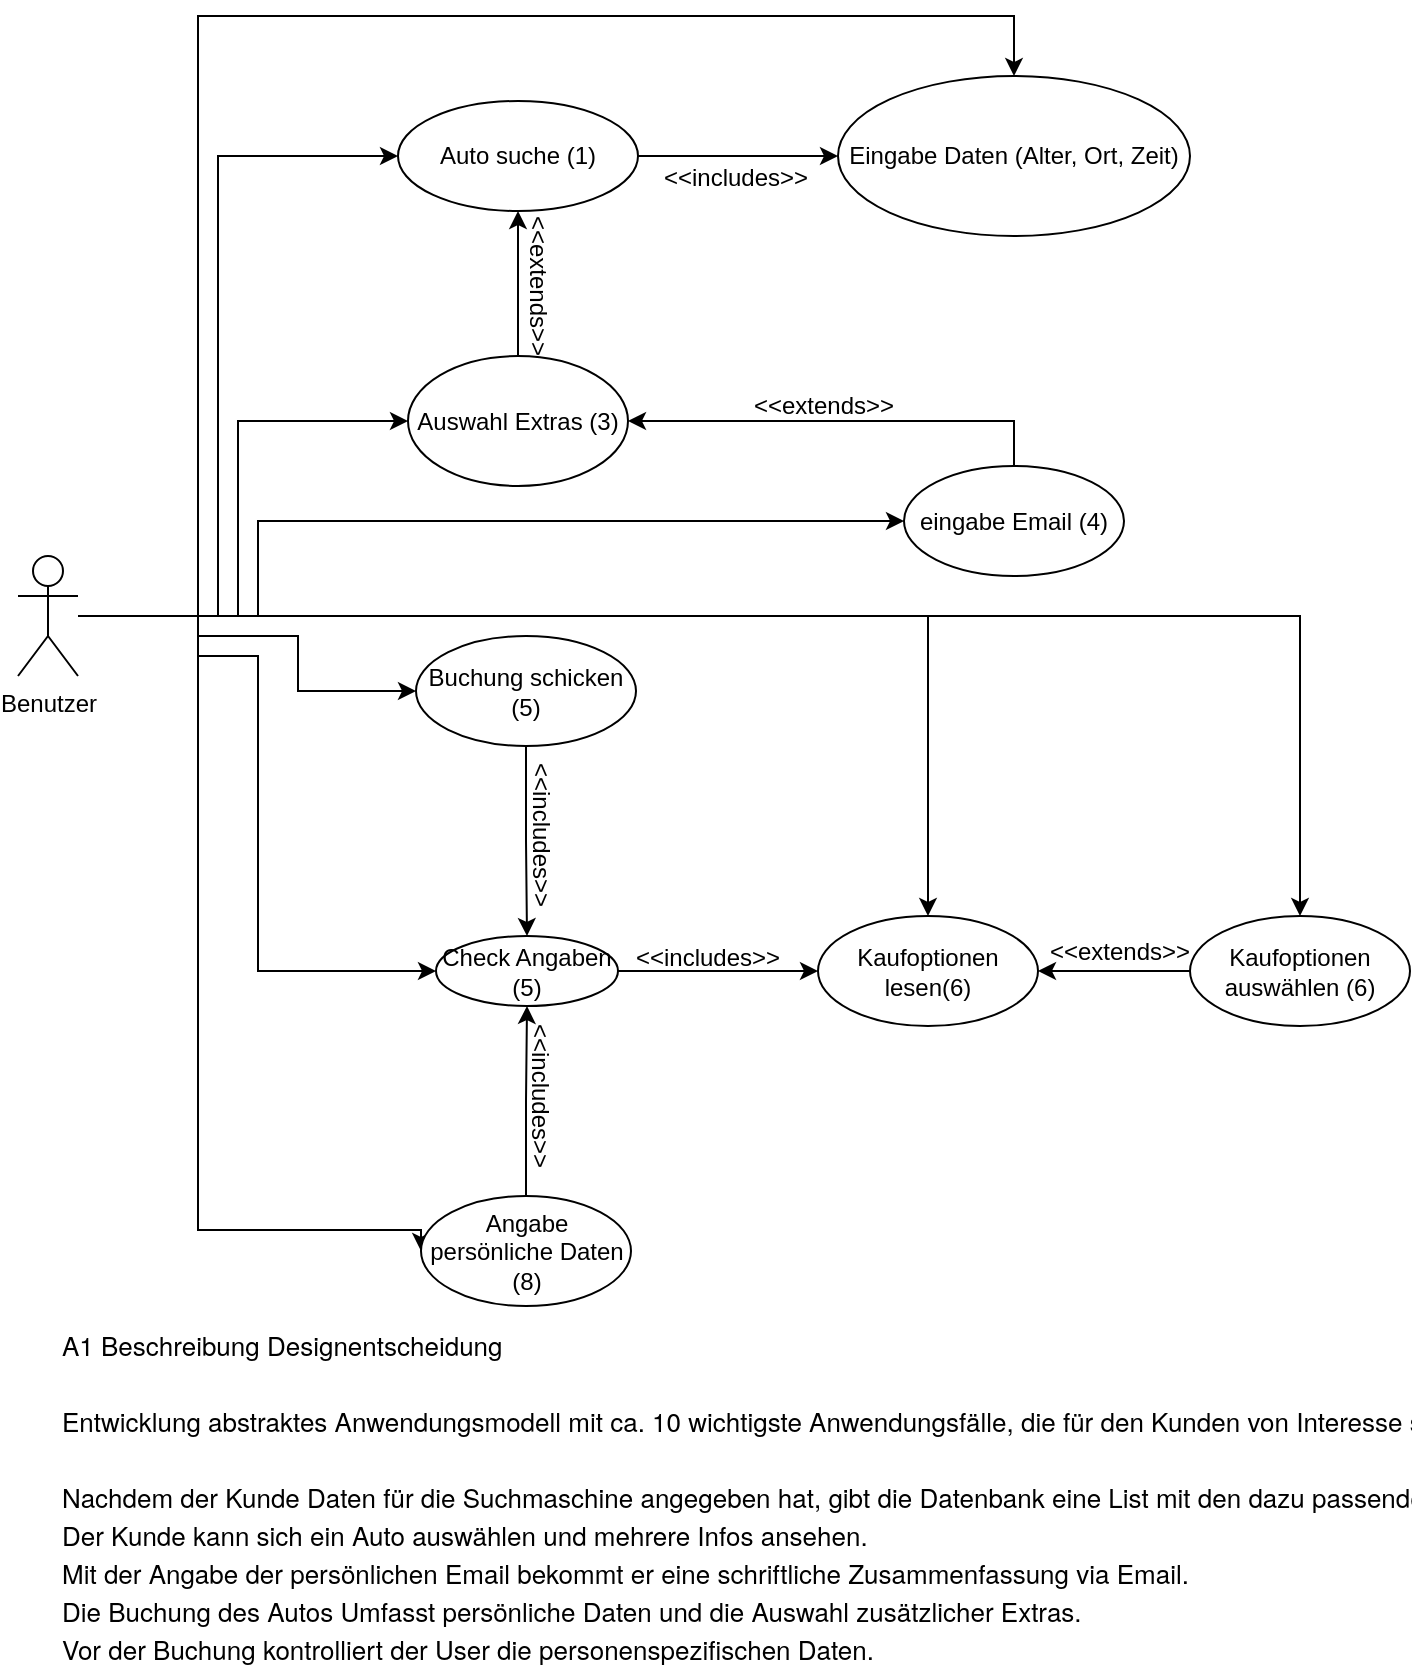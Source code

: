 <mxfile version="21.4.0" type="github" pages="10">
  <diagram name="1" id="weZsoMIIvm2c0W84sszw">
    <mxGraphModel dx="882" dy="578" grid="1" gridSize="10" guides="1" tooltips="1" connect="1" arrows="1" fold="1" page="1" pageScale="1" pageWidth="827" pageHeight="1169" math="0" shadow="0">
      <root>
        <mxCell id="0" />
        <mxCell id="1" parent="0" />
        <mxCell id="a89pvhtbnbjdgLa-2L9G-1" style="edgeStyle=orthogonalEdgeStyle;rounded=0;orthogonalLoop=1;jettySize=auto;html=1;exitX=1;exitY=0.333;exitDx=0;exitDy=0;exitPerimeter=0;entryX=0;entryY=0.5;entryDx=0;entryDy=0;" edge="1" parent="1" target="a89pvhtbnbjdgLa-2L9G-11">
          <mxGeometry relative="1" as="geometry">
            <Array as="points">
              <mxPoint x="120" y="360" />
              <mxPoint x="120" y="130" />
            </Array>
            <mxPoint x="50" y="360" as="sourcePoint" />
          </mxGeometry>
        </mxCell>
        <mxCell id="a89pvhtbnbjdgLa-2L9G-2" style="edgeStyle=orthogonalEdgeStyle;rounded=0;orthogonalLoop=1;jettySize=auto;html=1;exitX=1;exitY=0.333;exitDx=0;exitDy=0;exitPerimeter=0;entryX=0;entryY=0.5;entryDx=0;entryDy=0;" edge="1" parent="1" target="a89pvhtbnbjdgLa-2L9G-21">
          <mxGeometry relative="1" as="geometry">
            <Array as="points">
              <mxPoint x="130" y="360" />
              <mxPoint x="130" y="263" />
            </Array>
            <mxPoint x="50" y="360" as="sourcePoint" />
          </mxGeometry>
        </mxCell>
        <mxCell id="a89pvhtbnbjdgLa-2L9G-3" style="edgeStyle=orthogonalEdgeStyle;rounded=0;orthogonalLoop=1;jettySize=auto;html=1;exitX=1;exitY=0.333;exitDx=0;exitDy=0;exitPerimeter=0;entryX=0;entryY=0.5;entryDx=0;entryDy=0;" edge="1" parent="1" target="a89pvhtbnbjdgLa-2L9G-16">
          <mxGeometry relative="1" as="geometry">
            <Array as="points">
              <mxPoint x="140" y="360" />
              <mxPoint x="140" y="313" />
            </Array>
            <mxPoint x="50" y="360" as="sourcePoint" />
          </mxGeometry>
        </mxCell>
        <mxCell id="a89pvhtbnbjdgLa-2L9G-4" style="edgeStyle=orthogonalEdgeStyle;rounded=0;orthogonalLoop=1;jettySize=auto;html=1;exitX=1;exitY=0.333;exitDx=0;exitDy=0;exitPerimeter=0;entryX=0.5;entryY=0;entryDx=0;entryDy=0;" edge="1" parent="1" target="a89pvhtbnbjdgLa-2L9G-14">
          <mxGeometry relative="1" as="geometry">
            <Array as="points">
              <mxPoint x="110" y="60" />
              <mxPoint x="518" y="60" />
            </Array>
            <mxPoint x="50" y="360" as="sourcePoint" />
          </mxGeometry>
        </mxCell>
        <mxCell id="a89pvhtbnbjdgLa-2L9G-5" style="edgeStyle=orthogonalEdgeStyle;rounded=0;orthogonalLoop=1;jettySize=auto;html=1;exitX=1;exitY=0.333;exitDx=0;exitDy=0;exitPerimeter=0;entryX=0;entryY=0.5;entryDx=0;entryDy=0;" edge="1" parent="1" target="a89pvhtbnbjdgLa-2L9G-23">
          <mxGeometry relative="1" as="geometry">
            <Array as="points">
              <mxPoint x="110" y="360" />
              <mxPoint x="110" y="667" />
            </Array>
            <mxPoint x="50" y="360" as="sourcePoint" />
          </mxGeometry>
        </mxCell>
        <mxCell id="a89pvhtbnbjdgLa-2L9G-6" style="edgeStyle=orthogonalEdgeStyle;rounded=0;orthogonalLoop=1;jettySize=auto;html=1;exitX=1;exitY=0.333;exitDx=0;exitDy=0;exitPerimeter=0;entryX=0;entryY=0.5;entryDx=0;entryDy=0;" edge="1" parent="1" target="a89pvhtbnbjdgLa-2L9G-13">
          <mxGeometry relative="1" as="geometry">
            <Array as="points">
              <mxPoint x="110" y="380" />
              <mxPoint x="140" y="380" />
              <mxPoint x="140" y="538" />
            </Array>
            <mxPoint x="50" y="360" as="sourcePoint" />
          </mxGeometry>
        </mxCell>
        <mxCell id="a89pvhtbnbjdgLa-2L9G-7" style="edgeStyle=orthogonalEdgeStyle;rounded=0;orthogonalLoop=1;jettySize=auto;html=1;exitX=1;exitY=0.333;exitDx=0;exitDy=0;exitPerimeter=0;entryX=0;entryY=0.5;entryDx=0;entryDy=0;" edge="1" parent="1" target="a89pvhtbnbjdgLa-2L9G-25">
          <mxGeometry relative="1" as="geometry">
            <Array as="points">
              <mxPoint x="110" y="370" />
              <mxPoint x="160" y="370" />
              <mxPoint x="160" y="398" />
            </Array>
            <mxPoint x="50" y="360" as="sourcePoint" />
          </mxGeometry>
        </mxCell>
        <mxCell id="a89pvhtbnbjdgLa-2L9G-8" style="edgeStyle=orthogonalEdgeStyle;rounded=0;orthogonalLoop=1;jettySize=auto;html=1;entryX=0.5;entryY=0;entryDx=0;entryDy=0;" edge="1" parent="1" target="a89pvhtbnbjdgLa-2L9G-17">
          <mxGeometry relative="1" as="geometry">
            <Array as="points">
              <mxPoint x="475" y="360" />
            </Array>
            <mxPoint x="70" y="360" as="sourcePoint" />
          </mxGeometry>
        </mxCell>
        <mxCell id="a89pvhtbnbjdgLa-2L9G-9" style="edgeStyle=orthogonalEdgeStyle;rounded=0;orthogonalLoop=1;jettySize=auto;html=1;entryX=0.5;entryY=0;entryDx=0;entryDy=0;" edge="1" parent="1" target="a89pvhtbnbjdgLa-2L9G-19">
          <mxGeometry relative="1" as="geometry">
            <Array as="points">
              <mxPoint x="661" y="360" />
            </Array>
            <mxPoint x="80" y="360" as="sourcePoint" />
          </mxGeometry>
        </mxCell>
        <mxCell id="a89pvhtbnbjdgLa-2L9G-10" style="edgeStyle=orthogonalEdgeStyle;rounded=0;orthogonalLoop=1;jettySize=auto;html=1;exitX=1;exitY=0.5;exitDx=0;exitDy=0;entryX=0;entryY=0.5;entryDx=0;entryDy=0;" edge="1" parent="1" source="a89pvhtbnbjdgLa-2L9G-11" target="a89pvhtbnbjdgLa-2L9G-14">
          <mxGeometry relative="1" as="geometry" />
        </mxCell>
        <mxCell id="a89pvhtbnbjdgLa-2L9G-11" value="Auto suche (1)" style="ellipse;whiteSpace=wrap;html=1;" vertex="1" parent="1">
          <mxGeometry x="210" y="102.5" width="120" height="55" as="geometry" />
        </mxCell>
        <mxCell id="a89pvhtbnbjdgLa-2L9G-12" style="edgeStyle=orthogonalEdgeStyle;rounded=0;orthogonalLoop=1;jettySize=auto;html=1;exitX=1;exitY=0.5;exitDx=0;exitDy=0;entryX=0;entryY=0.5;entryDx=0;entryDy=0;" edge="1" parent="1" source="a89pvhtbnbjdgLa-2L9G-13" target="a89pvhtbnbjdgLa-2L9G-17">
          <mxGeometry relative="1" as="geometry" />
        </mxCell>
        <mxCell id="a89pvhtbnbjdgLa-2L9G-13" value="Check Angaben (5)" style="ellipse;whiteSpace=wrap;html=1;" vertex="1" parent="1">
          <mxGeometry x="229" y="520" width="91" height="35" as="geometry" />
        </mxCell>
        <mxCell id="a89pvhtbnbjdgLa-2L9G-14" value="Eingabe Daten (Alter, Ort, Zeit)" style="ellipse;whiteSpace=wrap;html=1;" vertex="1" parent="1">
          <mxGeometry x="430" y="90" width="176" height="80" as="geometry" />
        </mxCell>
        <mxCell id="a89pvhtbnbjdgLa-2L9G-15" style="edgeStyle=orthogonalEdgeStyle;rounded=0;orthogonalLoop=1;jettySize=auto;html=1;exitX=0.5;exitY=0;exitDx=0;exitDy=0;entryX=1;entryY=0.5;entryDx=0;entryDy=0;" edge="1" parent="1" source="a89pvhtbnbjdgLa-2L9G-16" target="a89pvhtbnbjdgLa-2L9G-21">
          <mxGeometry relative="1" as="geometry">
            <Array as="points">
              <mxPoint x="518" y="262" />
            </Array>
          </mxGeometry>
        </mxCell>
        <mxCell id="a89pvhtbnbjdgLa-2L9G-16" value="eingabe Email (4)" style="ellipse;whiteSpace=wrap;html=1;" vertex="1" parent="1">
          <mxGeometry x="463" y="285" width="110" height="55" as="geometry" />
        </mxCell>
        <mxCell id="a89pvhtbnbjdgLa-2L9G-17" value="Kaufoptionen lesen(6)" style="ellipse;whiteSpace=wrap;html=1;" vertex="1" parent="1">
          <mxGeometry x="420" y="510" width="110" height="55" as="geometry" />
        </mxCell>
        <mxCell id="a89pvhtbnbjdgLa-2L9G-18" style="edgeStyle=orthogonalEdgeStyle;rounded=0;orthogonalLoop=1;jettySize=auto;html=1;exitX=0;exitY=0.5;exitDx=0;exitDy=0;entryX=1;entryY=0.5;entryDx=0;entryDy=0;" edge="1" parent="1" source="a89pvhtbnbjdgLa-2L9G-19" target="a89pvhtbnbjdgLa-2L9G-17">
          <mxGeometry relative="1" as="geometry" />
        </mxCell>
        <mxCell id="a89pvhtbnbjdgLa-2L9G-19" value="Kaufoptionen auswählen (6)" style="ellipse;whiteSpace=wrap;html=1;" vertex="1" parent="1">
          <mxGeometry x="606" y="510" width="110" height="55" as="geometry" />
        </mxCell>
        <mxCell id="a89pvhtbnbjdgLa-2L9G-20" style="edgeStyle=orthogonalEdgeStyle;rounded=0;orthogonalLoop=1;jettySize=auto;html=1;exitX=0.5;exitY=0;exitDx=0;exitDy=0;entryX=0.5;entryY=1;entryDx=0;entryDy=0;" edge="1" parent="1" source="a89pvhtbnbjdgLa-2L9G-21" target="a89pvhtbnbjdgLa-2L9G-11">
          <mxGeometry relative="1" as="geometry" />
        </mxCell>
        <mxCell id="a89pvhtbnbjdgLa-2L9G-21" value="Auswahl Extras (3)" style="ellipse;whiteSpace=wrap;html=1;" vertex="1" parent="1">
          <mxGeometry x="215" y="230" width="110" height="65" as="geometry" />
        </mxCell>
        <mxCell id="a89pvhtbnbjdgLa-2L9G-22" style="edgeStyle=orthogonalEdgeStyle;rounded=0;orthogonalLoop=1;jettySize=auto;html=1;exitX=0.5;exitY=0;exitDx=0;exitDy=0;entryX=0.5;entryY=1;entryDx=0;entryDy=0;" edge="1" parent="1" source="a89pvhtbnbjdgLa-2L9G-23" target="a89pvhtbnbjdgLa-2L9G-13">
          <mxGeometry relative="1" as="geometry" />
        </mxCell>
        <mxCell id="a89pvhtbnbjdgLa-2L9G-23" value="Angabe persönliche Daten (8)" style="ellipse;whiteSpace=wrap;html=1;" vertex="1" parent="1">
          <mxGeometry x="221.5" y="650" width="105" height="55" as="geometry" />
        </mxCell>
        <mxCell id="a89pvhtbnbjdgLa-2L9G-24" style="edgeStyle=orthogonalEdgeStyle;rounded=0;orthogonalLoop=1;jettySize=auto;html=1;exitX=0.5;exitY=1;exitDx=0;exitDy=0;entryX=0.5;entryY=0;entryDx=0;entryDy=0;" edge="1" parent="1" source="a89pvhtbnbjdgLa-2L9G-25" target="a89pvhtbnbjdgLa-2L9G-13">
          <mxGeometry relative="1" as="geometry" />
        </mxCell>
        <mxCell id="a89pvhtbnbjdgLa-2L9G-25" value="Buchung schicken (5)" style="ellipse;whiteSpace=wrap;html=1;" vertex="1" parent="1">
          <mxGeometry x="219" y="370" width="110" height="55" as="geometry" />
        </mxCell>
        <mxCell id="a89pvhtbnbjdgLa-2L9G-26" value="&amp;lt;&amp;lt;includes&amp;gt;&amp;gt;" style="text;html=1;strokeColor=none;fillColor=none;align=center;verticalAlign=middle;whiteSpace=wrap;rounded=0;" vertex="1" parent="1">
          <mxGeometry x="325" y="524" width="80" height="14" as="geometry" />
        </mxCell>
        <mxCell id="a89pvhtbnbjdgLa-2L9G-27" value="&amp;lt;&amp;lt;extends&amp;gt;&amp;gt;" style="text;html=1;strokeColor=none;fillColor=none;align=center;verticalAlign=middle;whiteSpace=wrap;rounded=0;" vertex="1" parent="1">
          <mxGeometry x="383" y="250" width="80" height="10" as="geometry" />
        </mxCell>
        <mxCell id="a89pvhtbnbjdgLa-2L9G-28" value="&amp;lt;&amp;lt;includes&amp;gt;&amp;gt;" style="text;html=1;strokeColor=none;fillColor=none;align=center;verticalAlign=middle;whiteSpace=wrap;rounded=0;" vertex="1" parent="1">
          <mxGeometry x="339" y="132" width="80" height="17.5" as="geometry" />
        </mxCell>
        <mxCell id="a89pvhtbnbjdgLa-2L9G-29" value="&amp;lt;&amp;lt;extends&amp;gt;&amp;gt;" style="text;html=1;strokeColor=none;fillColor=none;align=center;verticalAlign=middle;whiteSpace=wrap;rounded=0;" vertex="1" parent="1">
          <mxGeometry x="531" y="513" width="80" height="30" as="geometry" />
        </mxCell>
        <mxCell id="a89pvhtbnbjdgLa-2L9G-30" value="&amp;lt;&amp;lt;extends&amp;gt;&amp;gt;" style="text;html=1;strokeColor=none;fillColor=none;align=center;verticalAlign=middle;whiteSpace=wrap;rounded=0;rotation=90;" vertex="1" parent="1">
          <mxGeometry x="240" y="190" width="80" height="10" as="geometry" />
        </mxCell>
        <mxCell id="a89pvhtbnbjdgLa-2L9G-31" value="&amp;lt;&amp;lt;includes&amp;gt;&amp;gt;" style="text;html=1;strokeColor=none;fillColor=none;align=center;verticalAlign=middle;whiteSpace=wrap;rounded=0;rotation=90;" vertex="1" parent="1">
          <mxGeometry x="241" y="595" width="80" height="10" as="geometry" />
        </mxCell>
        <mxCell id="a89pvhtbnbjdgLa-2L9G-32" value="&amp;lt;&amp;lt;includes&amp;gt;&amp;gt;" style="text;html=1;strokeColor=none;fillColor=none;align=center;verticalAlign=middle;whiteSpace=wrap;rounded=0;rotation=90;" vertex="1" parent="1">
          <mxGeometry x="241.5" y="464" width="80" height="10" as="geometry" />
        </mxCell>
        <mxCell id="a89pvhtbnbjdgLa-2L9G-33" value="&lt;div style=&quot;direction: ltr;&quot;&gt;&lt;div style=&quot;direction: ltr; margin-top: 0in; margin-left: 0in; width: 3.532in;&quot;&gt;&lt;div style=&quot;direction: ltr; margin-top: 0in; margin-left: 0in; width: 3.532in;&quot;&gt;&lt;p style=&quot;text-align: justify; margin: 0px; font-stretch: normal; font-size: 13px; line-height: normal; font-family: &amp;quot;Helvetica Neue&amp;quot;;&quot;&gt;A1 Beschreibung Designentscheidung&lt;/p&gt;&lt;p style=&quot;text-align: justify; margin: 0px; font-stretch: normal; font-size: 13px; line-height: normal; font-family: &amp;quot;Helvetica Neue&amp;quot;; min-height: 15px;&quot;&gt;&lt;br&gt;&lt;/p&gt;&lt;p style=&quot;text-align: justify; margin: 0px; font-stretch: normal; font-size: 13px; line-height: normal; font-family: &amp;quot;Helvetica Neue&amp;quot;;&quot;&gt;Entwicklung abstraktes Anwendungsmodell mit ca. 10 wichtigste Anwendungsfälle, die für den Kunden von Interesse sind.&lt;/p&gt;&lt;p style=&quot;text-align: justify; margin: 0px; font-stretch: normal; font-size: 13px; line-height: normal; font-family: &amp;quot;Helvetica Neue&amp;quot;; min-height: 15px;&quot;&gt;&lt;br&gt;&lt;/p&gt;&lt;p style=&quot;text-align: justify; margin: 0px; font-stretch: normal; font-size: 13px; line-height: normal; font-family: &amp;quot;Helvetica Neue&amp;quot;;&quot;&gt;Nachdem der Kunde Daten für die Suchmaschine angegeben hat, gibt die Datenbank eine List mit den dazu passenden Autos an.&lt;/p&gt;&lt;p style=&quot;text-align: justify; margin: 0px; font-stretch: normal; font-size: 13px; line-height: normal; font-family: &amp;quot;Helvetica Neue&amp;quot;;&quot;&gt;Der Kunde kann sich ein Auto auswählen und mehrere Infos ansehen.&lt;br&gt;Mit der Angabe der persönlichen Email bekommt er eine schriftliche Zusammenfassung via Email.&lt;/p&gt;&lt;p style=&quot;text-align: justify; margin: 0px; font-stretch: normal; font-size: 13px; line-height: normal; font-family: &amp;quot;Helvetica Neue&amp;quot;;&quot;&gt;Die Buchung des Autos Umfasst persönliche Daten und die Auswahl zusätzlicher Extras.&lt;br&gt;Vor der Buchung kontrolliert der User die personenspezifischen Daten.&lt;/p&gt;&lt;/div&gt;&lt;/div&gt;&lt;/div&gt;" style="text;html=1;align=left;verticalAlign=middle;resizable=0;points=[];autosize=1;strokeColor=none;fillColor=none;fontSize=16;" vertex="1" parent="1">
          <mxGeometry x="40" y="720" width="360" height="160" as="geometry" />
        </mxCell>
        <mxCell id="a89pvhtbnbjdgLa-2L9G-34" value="Benutzer" style="shape=umlActor;verticalLabelPosition=bottom;verticalAlign=top;html=1;outlineConnect=0;" vertex="1" parent="1">
          <mxGeometry x="20" y="330" width="30" height="60" as="geometry" />
        </mxCell>
      </root>
    </mxGraphModel>
  </diagram>
  <diagram id="wN2e1cA1wZt3j_7i4jxB" name="2">
    <mxGraphModel dx="882" dy="578" grid="1" gridSize="10" guides="1" tooltips="1" connect="1" arrows="1" fold="1" page="1" pageScale="1" pageWidth="827" pageHeight="1169" math="0" shadow="0">
      <root>
        <mxCell id="0" />
        <mxCell id="1" parent="0" />
        <mxCell id="NVDCkmmpmuI__-SdoUxl-1" value="" style="rounded=0;whiteSpace=wrap;html=1;" vertex="1" parent="1">
          <mxGeometry x="80" y="60" width="725" height="1035" as="geometry" />
        </mxCell>
        <mxCell id="NVDCkmmpmuI__-SdoUxl-2" style="edgeStyle=none;curved=1;rounded=0;orthogonalLoop=1;jettySize=auto;html=1;exitX=0.5;exitY=1;exitDx=0;exitDy=0;fontSize=12;startSize=8;endSize=8;" edge="1" parent="1">
          <mxGeometry relative="1" as="geometry">
            <mxPoint x="180" y="150" as="sourcePoint" />
            <mxPoint x="180" y="150" as="targetPoint" />
          </mxGeometry>
        </mxCell>
        <mxCell id="NVDCkmmpmuI__-SdoUxl-3" style="edgeStyle=none;curved=1;rounded=0;orthogonalLoop=1;jettySize=auto;html=1;entryX=0.5;entryY=1;entryDx=0;entryDy=0;fontSize=12;startSize=8;endSize=8;" edge="1" parent="1" target="NVDCkmmpmuI__-SdoUxl-29">
          <mxGeometry relative="1" as="geometry">
            <mxPoint x="240" y="810" as="sourcePoint" />
            <mxPoint x="290" y="720" as="targetPoint" />
            <Array as="points" />
          </mxGeometry>
        </mxCell>
        <mxCell id="NVDCkmmpmuI__-SdoUxl-4" style="edgeStyle=none;curved=1;rounded=0;orthogonalLoop=1;jettySize=auto;html=1;exitX=0.5;exitY=0;exitDx=0;exitDy=0;fontSize=12;startSize=8;endSize=8;entryX=0.45;entryY=1.025;entryDx=0;entryDy=0;entryPerimeter=0;" edge="1" parent="1" target="NVDCkmmpmuI__-SdoUxl-28">
          <mxGeometry relative="1" as="geometry">
            <mxPoint x="235" y="810" as="sourcePoint" />
            <mxPoint x="180" y="720" as="targetPoint" />
          </mxGeometry>
        </mxCell>
        <mxCell id="NVDCkmmpmuI__-SdoUxl-5" style="edgeStyle=none;curved=1;rounded=0;orthogonalLoop=1;jettySize=auto;html=1;exitX=0.5;exitY=0;exitDx=0;exitDy=0;entryX=0.5;entryY=1;entryDx=0;entryDy=0;fontSize=12;startSize=8;endSize=8;" edge="1" parent="1">
          <mxGeometry relative="1" as="geometry">
            <mxPoint x="570" y="260" as="sourcePoint" />
            <mxPoint x="570" y="150" as="targetPoint" />
          </mxGeometry>
        </mxCell>
        <mxCell id="NVDCkmmpmuI__-SdoUxl-6" style="edgeStyle=none;curved=1;rounded=0;orthogonalLoop=1;jettySize=auto;html=1;exitX=0;exitY=0.5;exitDx=0;exitDy=0;entryX=1;entryY=0.5;entryDx=0;entryDy=0;fontSize=12;startSize=8;endSize=8;" edge="1" parent="1" source="NVDCkmmpmuI__-SdoUxl-23">
          <mxGeometry relative="1" as="geometry">
            <mxPoint x="500" y="299" as="sourcePoint" />
            <mxPoint x="414.5" y="299" as="targetPoint" />
          </mxGeometry>
        </mxCell>
        <mxCell id="NVDCkmmpmuI__-SdoUxl-7" style="edgeStyle=none;curved=1;rounded=0;orthogonalLoop=1;jettySize=auto;html=1;exitX=0.5;exitY=1;exitDx=0;exitDy=0;entryX=0.5;entryY=0;entryDx=0;entryDy=0;fontSize=12;startSize=8;endSize=8;" edge="1" parent="1">
          <mxGeometry relative="1" as="geometry">
            <mxPoint x="354.5" y="150" as="sourcePoint" />
            <mxPoint x="354.5" y="260" as="targetPoint" />
          </mxGeometry>
        </mxCell>
        <mxCell id="NVDCkmmpmuI__-SdoUxl-8" value="&amp;lt;&amp;lt;includes&amp;gt;&amp;gt;" style="text;html=1;strokeColor=none;fillColor=none;align=center;verticalAlign=middle;whiteSpace=wrap;rounded=0;rotation=90;" vertex="1" parent="1">
          <mxGeometry x="550" y="204.75" width="80" height="17.5" as="geometry" />
        </mxCell>
        <mxCell id="NVDCkmmpmuI__-SdoUxl-9" value="&amp;lt;&amp;lt;extends&amp;gt;&amp;gt;" style="text;html=1;strokeColor=none;fillColor=none;align=center;verticalAlign=middle;whiteSpace=wrap;rounded=0;rotation=90;" vertex="1" parent="1">
          <mxGeometry x="334" y="194.75" width="80" height="10" as="geometry" />
        </mxCell>
        <mxCell id="NVDCkmmpmuI__-SdoUxl-10" value="&amp;lt;&amp;lt;extends&amp;gt;&amp;gt;" style="text;html=1;strokeColor=none;fillColor=none;align=center;verticalAlign=middle;whiteSpace=wrap;rounded=0;" vertex="1" parent="1">
          <mxGeometry x="430" y="280" width="80" height="10" as="geometry" />
        </mxCell>
        <mxCell id="NVDCkmmpmuI__-SdoUxl-11" value="&amp;lt;&amp;lt;includes&amp;gt;&amp;gt;" style="text;html=1;strokeColor=none;fillColor=none;align=center;verticalAlign=middle;whiteSpace=wrap;rounded=0;rotation=60;" vertex="1" parent="1">
          <mxGeometry x="160" y="760" width="80" height="17.5" as="geometry" />
        </mxCell>
        <mxCell id="NVDCkmmpmuI__-SdoUxl-12" value="&amp;lt;&amp;lt;includes&amp;gt;&amp;gt;" style="text;html=1;strokeColor=none;fillColor=none;align=center;verticalAlign=middle;whiteSpace=wrap;rounded=0;rotation=0;" vertex="1" parent="1">
          <mxGeometry x="260" y="990" width="80" height="17.5" as="geometry" />
        </mxCell>
        <mxCell id="NVDCkmmpmuI__-SdoUxl-13" value="&lt;div style=&quot;text-align: start; direction: ltr;&quot;&gt;&lt;div style=&quot;direction: ltr; margin-top: 0in; margin-left: 0in; width: 3.532in;&quot;&gt;&lt;div style=&quot;direction: ltr; margin-top: 0in; margin-left: 0in; width: 3.532in;&quot;&gt;&lt;p style=&quot;margin: 0px; font-stretch: normal; font-size: 13px; line-height: normal; font-family: &amp;quot;Helvetica Neue&amp;quot;;&quot;&gt;A2 Beschreibung Designentscheidung&lt;/p&gt;&lt;p style=&quot;margin: 0px; font-stretch: normal; font-size: 13px; line-height: normal; font-family: &amp;quot;Helvetica Neue&amp;quot;; min-height: 15px;&quot;&gt;&lt;br&gt;&lt;/p&gt;&lt;p style=&quot;margin: 0px; font-stretch: normal; font-size: 13px; line-height: normal; font-family: &amp;quot;Helvetica Neue&amp;quot;;&quot;&gt;Entwicklung vereinfachtes abstraktes Anwendungsmodell mit ca. 10-15 Anwendungsfälle, die für das System von Interesse&lt;br&gt;sind.&lt;/p&gt;&lt;p style=&quot;margin: 0px; font-stretch: normal; font-size: 13px; line-height: normal; font-family: &amp;quot;Helvetica Neue&amp;quot;;&quot;&gt;Das Modell beinhaltet nur ein &quot;glückliches Szenario&quot; (d.h. keine Fehler, Probleme, ...)&lt;/p&gt;&lt;p style=&quot;margin: 0px; font-stretch: normal; font-size: 13px; line-height: normal; font-family: &amp;quot;Helvetica Neue&amp;quot;; min-height: 15px;&quot;&gt;&lt;br&gt;&lt;/p&gt;&lt;p style=&quot;margin: 0px; font-stretch: normal; font-size: 13px; line-height: normal; font-family: &amp;quot;Helvetica Neue&amp;quot;;&quot;&gt;Aus der Sicht des Systems wird zuerst eine Abfrage der Suchmaschienen-Daten ausgeführt.&lt;/p&gt;&lt;p style=&quot;margin: 0px; font-stretch: normal; font-size: 13px; line-height: normal; font-family: &amp;quot;Helvetica Neue&amp;quot;;&quot;&gt;Es werden dementsprechend Autos angezeigt. Zu jedem Auto gibt es eine Deteillansicht.&lt;/p&gt;&lt;p style=&quot;margin: 0px; font-stretch: normal; font-size: 13px; line-height: normal; font-family: &amp;quot;Helvetica Neue&amp;quot;;&quot;&gt;Das System sendet dem Kunden eine Email mit Informationen nachdem es die Kundenemail eingespeist hat.&lt;/p&gt;&lt;p style=&quot;margin: 0px; font-stretch: normal; font-size: 13px; line-height: normal; font-family: &amp;quot;Helvetica Neue&amp;quot;;&quot;&gt;Das System zeigt bei einer ewt. Buchung zusätzliche Autooptionen an (Versicherugsdeteils, Kindersitz, uns...).&lt;/p&gt;&lt;p style=&quot;margin: 0px; font-stretch: normal; font-size: 13px; line-height: normal; font-family: &amp;quot;Helvetica Neue&amp;quot;;&quot;&gt;Bei einer Buchung sammelt das System die wichtigsten Userinformationen (z.B. Kreditkarte) und kontrolliert dessen Validität.&lt;/p&gt;&lt;p style=&quot;margin: 0px; font-stretch: normal; font-size: 13px; line-height: normal; font-family: &amp;quot;Helvetica Neue&amp;quot;;&quot;&gt;Bei einem korrektem Input, generiert das System eine Bestätigungsnr. und sendet eine Email der Bestätigung an den Klienten.&lt;/p&gt;&lt;/div&gt;&lt;/div&gt;&lt;/div&gt;" style="text;html=1;align=center;verticalAlign=middle;resizable=0;points=[];autosize=1;strokeColor=none;fillColor=none;fontSize=16;" vertex="1" parent="1">
          <mxGeometry x="80" y="1105" width="360" height="210" as="geometry" />
        </mxCell>
        <mxCell id="NVDCkmmpmuI__-SdoUxl-14" value="Create reservation ID" style="ellipse;whiteSpace=wrap;html=1;" vertex="1" parent="1">
          <mxGeometry x="350" y="970" width="120" height="80" as="geometry" />
        </mxCell>
        <mxCell id="NVDCkmmpmuI__-SdoUxl-15" value="&lt;span style=&quot;caret-color: rgb(0, 0, 0); color: rgb(0, 0, 0); font-family: Helvetica; font-size: 13px; font-style: normal; font-variant-caps: normal; font-weight: 400; letter-spacing: normal; text-align: center; text-indent: 0px; text-transform: none; word-spacing: 0px; -webkit-text-stroke-width: 0px; background-color: rgb(251, 251, 251); text-decoration: none; float: none; display: inline !important;&quot;&gt;Read research information&lt;/span&gt;" style="ellipse;whiteSpace=wrap;html=1;" vertex="1" parent="1">
          <mxGeometry x="120" y="70" width="120" height="80" as="geometry" />
        </mxCell>
        <mxCell id="NVDCkmmpmuI__-SdoUxl-16" style="edgeStyle=none;curved=1;rounded=0;orthogonalLoop=1;jettySize=auto;html=1;exitX=1;exitY=0.5;exitDx=0;exitDy=0;fontSize=12;startSize=8;endSize=8;" edge="1" parent="1">
          <mxGeometry relative="1" as="geometry">
            <mxPoint x="260" y="1009.5" as="sourcePoint" />
            <mxPoint x="350" y="1009.5" as="targetPoint" />
          </mxGeometry>
        </mxCell>
        <mxCell id="NVDCkmmpmuI__-SdoUxl-17" value="Display research results" style="ellipse;whiteSpace=wrap;html=1;" vertex="1" parent="1">
          <mxGeometry x="294.5" y="70" width="120" height="80" as="geometry" />
        </mxCell>
        <mxCell id="NVDCkmmpmuI__-SdoUxl-18" style="edgeStyle=none;curved=1;rounded=0;orthogonalLoop=1;jettySize=auto;html=1;exitX=1;exitY=0.5;exitDx=0;exitDy=0;fontSize=12;startSize=8;endSize=8;" edge="1" parent="1">
          <mxGeometry relative="1" as="geometry">
            <mxPoint x="470" y="1009.5" as="sourcePoint" />
            <mxPoint x="560" y="1009.5" as="targetPoint" />
          </mxGeometry>
        </mxCell>
        <mxCell id="NVDCkmmpmuI__-SdoUxl-19" value="&lt;span style=&quot;caret-color: rgb(0, 0, 0); color: rgb(0, 0, 0); font-family: Helvetica; font-size: 13px; font-style: normal; font-variant-caps: normal; font-weight: 400; letter-spacing: normal; text-align: center; text-indent: 0px; text-transform: none; word-spacing: 0px; -webkit-text-stroke-width: 0px; background-color: rgb(251, 251, 251); text-decoration: none; float: none; display: inline !important;&quot;&gt;Display more info&lt;/span&gt;" style="ellipse;whiteSpace=wrap;html=1;" vertex="1" parent="1">
          <mxGeometry x="294" y="260" width="120" height="80" as="geometry" />
        </mxCell>
        <mxCell id="NVDCkmmpmuI__-SdoUxl-20" value="Send reservation ID" style="ellipse;whiteSpace=wrap;html=1;" vertex="1" parent="1">
          <mxGeometry x="560" y="970" width="120" height="80" as="geometry" />
        </mxCell>
        <mxCell id="NVDCkmmpmuI__-SdoUxl-21" value="Read email&amp;nbsp;&lt;br style=&quot;border-color: var(--border-color); font-size: 13px;&quot;&gt;&lt;span style=&quot;font-size: 13px;&quot;&gt;input (4)&lt;/span&gt;" style="ellipse;whiteSpace=wrap;html=1;" vertex="1" parent="1">
          <mxGeometry x="510" y="70" width="120" height="80" as="geometry" />
        </mxCell>
        <mxCell id="NVDCkmmpmuI__-SdoUxl-22" value="&amp;lt;&amp;lt;includes&amp;gt;&amp;gt;" style="text;html=1;strokeColor=none;fillColor=none;align=center;verticalAlign=middle;whiteSpace=wrap;rounded=0;rotation=0;" vertex="1" parent="1">
          <mxGeometry x="470" y="990" width="80" height="17.5" as="geometry" />
        </mxCell>
        <mxCell id="NVDCkmmpmuI__-SdoUxl-23" value="Send email (4)" style="ellipse;whiteSpace=wrap;html=1;" vertex="1" parent="1">
          <mxGeometry x="510" y="260" width="120" height="80" as="geometry" />
        </mxCell>
        <mxCell id="NVDCkmmpmuI__-SdoUxl-24" value="Show extra (6)" style="ellipse;whiteSpace=wrap;html=1;" vertex="1" parent="1">
          <mxGeometry x="125" y="260" width="120" height="80" as="geometry" />
        </mxCell>
        <mxCell id="NVDCkmmpmuI__-SdoUxl-25" value="&lt;div&gt;&lt;font style=&quot;font-size: 12px;&quot;&gt;&lt;span style=&quot;caret-color: rgb(0, 0, 0); color: rgb(0, 0, 0); font-family: Helvetica; font-style: normal; font-variant-caps: normal; font-weight: 400; letter-spacing: normal; text-align: center; text-indent: 0px; text-transform: none; word-spacing: 0px; -webkit-text-stroke-width: 0px; background-color: rgb(251, 251, 251); text-decoration: none; float: none; display: inline !important;&quot;&gt;Display important &lt;br&gt;&lt;/span&gt;&lt;/font&gt;&lt;/div&gt;&lt;div&gt;&lt;font style=&quot;font-size: 12px;&quot;&gt;&lt;span style=&quot;caret-color: rgb(0, 0, 0); color: rgb(0, 0, 0); font-family: Helvetica; font-style: normal; font-variant-caps: normal; font-weight: 400; letter-spacing: normal; text-align: center; text-indent: 0px; text-transform: none; word-spacing: 0px; -webkit-text-stroke-width: 0px; background-color: rgb(251, 251, 251); text-decoration: none; float: none; display: inline !important;&quot;&gt;info (7)&lt;/span&gt;&lt;/font&gt;&lt;/div&gt;" style="ellipse;whiteSpace=wrap;html=1;" vertex="1" parent="1">
          <mxGeometry x="130" y="370" width="120" height="80" as="geometry" />
        </mxCell>
        <mxCell id="NVDCkmmpmuI__-SdoUxl-26" value="Validate input of personal info (8)" style="ellipse;whiteSpace=wrap;html=1;" vertex="1" parent="1">
          <mxGeometry x="130" y="480" width="120" height="80" as="geometry" />
        </mxCell>
        <mxCell id="NVDCkmmpmuI__-SdoUxl-27" value="Import selected &lt;br&gt;extra (6)" style="ellipse;whiteSpace=wrap;html=1;" vertex="1" parent="1">
          <mxGeometry x="294.5" y="370" width="120" height="80" as="geometry" />
        </mxCell>
        <mxCell id="NVDCkmmpmuI__-SdoUxl-28" value="Check general userinfo" style="ellipse;whiteSpace=wrap;html=1;" vertex="1" parent="1">
          <mxGeometry x="125" y="630" width="120" height="80" as="geometry" />
        </mxCell>
        <mxCell id="NVDCkmmpmuI__-SdoUxl-29" value="Check card info" style="ellipse;whiteSpace=wrap;html=1;" vertex="1" parent="1">
          <mxGeometry x="250" y="630" width="120" height="80" as="geometry" />
        </mxCell>
        <mxCell id="NVDCkmmpmuI__-SdoUxl-30" value="Check info (9)" style="ellipse;whiteSpace=wrap;html=1;" vertex="1" parent="1">
          <mxGeometry x="174.5" y="810" width="120" height="80" as="geometry" />
        </mxCell>
        <mxCell id="NVDCkmmpmuI__-SdoUxl-31" value="Create reservation" style="ellipse;whiteSpace=wrap;html=1;" vertex="1" parent="1">
          <mxGeometry x="140" y="970" width="120" height="80" as="geometry" />
        </mxCell>
        <mxCell id="NVDCkmmpmuI__-SdoUxl-32" value="&amp;lt;&amp;lt;includes&amp;gt;&amp;gt;" style="text;html=1;strokeColor=none;fillColor=none;align=center;verticalAlign=middle;whiteSpace=wrap;rounded=0;rotation=-60;" vertex="1" parent="1">
          <mxGeometry x="250" y="760" width="80" height="17.5" as="geometry" />
        </mxCell>
      </root>
    </mxGraphModel>
  </diagram>
  <diagram id="F_ayLJcOVGDZ4WXiKYH0" name="3">
    <mxGraphModel dx="882" dy="578" grid="1" gridSize="10" guides="1" tooltips="1" connect="1" arrows="1" fold="1" page="1" pageScale="1" pageWidth="827" pageHeight="1169" math="0" shadow="0">
      <root>
        <mxCell id="0" />
        <mxCell id="1" parent="0" />
        <mxCell id="RZTvattHY1xeYUA-WWPe-1" value="Car" style="swimlane;fontStyle=0;align=center;verticalAlign=top;childLayout=stackLayout;horizontal=1;startSize=26;horizontalStack=0;resizeParent=1;resizeLast=0;collapsible=1;marginBottom=0;rounded=0;shadow=0;strokeWidth=1;" vertex="1" parent="1">
          <mxGeometry x="50" y="240" width="150" height="110" as="geometry">
            <mxRectangle x="50" y="240" width="160" height="26" as="alternateBounds" />
          </mxGeometry>
        </mxCell>
        <mxCell id="RZTvattHY1xeYUA-WWPe-2" value="# generalInformation (plateNumber, brand, model, numberOfSeats)&#xa;# categoryInformation&#xa;# technicalInformation" style="text;align=left;verticalAlign=top;spacingLeft=4;spacingRight=4;overflow=hidden;rotatable=0;points=[[0,0.5],[1,0.5]];portConstraint=eastwest;rounded=0;glass=0;whiteSpace=wrap;labelBackgroundColor=none;labelBorderColor=none;" vertex="1" parent="RZTvattHY1xeYUA-WWPe-1">
          <mxGeometry y="26" width="150" height="84" as="geometry" />
        </mxCell>
        <mxCell id="RZTvattHY1xeYUA-WWPe-3" value="Renting store" style="swimlane;fontStyle=0;align=center;verticalAlign=top;childLayout=stackLayout;horizontal=1;startSize=26;horizontalStack=0;resizeParent=1;resizeLast=0;collapsible=1;marginBottom=0;rounded=0;shadow=0;strokeWidth=1;whiteSpace=wrap;" vertex="1" parent="1">
          <mxGeometry x="340" y="70" width="170" height="90" as="geometry">
            <mxRectangle x="340" y="70" width="160" height="26" as="alternateBounds" />
          </mxGeometry>
        </mxCell>
        <mxCell id="RZTvattHY1xeYUA-WWPe-4" value="# address (street, city, State)&#xa;# openingHours&#xa;# maxParkingSpaces" style="text;align=left;verticalAlign=top;spacingLeft=4;spacingRight=4;overflow=hidden;rotatable=0;points=[[0,0.5],[1,0.5]];portConstraint=eastwest;whiteSpace=wrap;" vertex="1" parent="RZTvattHY1xeYUA-WWPe-3">
          <mxGeometry y="26" width="170" height="64" as="geometry" />
        </mxCell>
        <mxCell id="RZTvattHY1xeYUA-WWPe-5" value="Customer" style="swimlane;fontStyle=0;align=center;verticalAlign=top;childLayout=stackLayout;horizontal=1;startSize=26;horizontalStack=0;resizeParent=1;resizeLast=0;collapsible=1;marginBottom=0;rounded=0;shadow=0;strokeWidth=1;" vertex="1" parent="1">
          <mxGeometry x="640" y="488" width="160" height="70" as="geometry">
            <mxRectangle x="640" y="488" width="170" height="26" as="alternateBounds" />
          </mxGeometry>
        </mxCell>
        <mxCell id="RZTvattHY1xeYUA-WWPe-6" value="# personalInfo&#xa;# creditCardInfo" style="text;align=left;verticalAlign=top;spacingLeft=4;spacingRight=4;overflow=hidden;rotatable=0;points=[[0,0.5],[1,0.5]];portConstraint=eastwest;" vertex="1" parent="RZTvattHY1xeYUA-WWPe-5">
          <mxGeometry y="26" width="160" height="44" as="geometry" />
        </mxCell>
        <mxCell id="RZTvattHY1xeYUA-WWPe-7" value="Offer" style="swimlane;fontStyle=0;align=center;verticalAlign=top;childLayout=stackLayout;horizontal=1;startSize=26;horizontalStack=0;resizeParent=1;resizeLast=0;collapsible=1;marginBottom=0;rounded=0;shadow=0;strokeWidth=1;" vertex="1" parent="1">
          <mxGeometry x="340" y="240" width="160" height="130" as="geometry">
            <mxRectangle x="340" y="240" width="160" height="26" as="alternateBounds" />
          </mxGeometry>
        </mxCell>
        <mxCell id="RZTvattHY1xeYUA-WWPe-8" value="# startDate&#xa;# endDate&#xa;# ageOfCustumer&#xa;# pickUpLocation&#xa;# dropOffLocation&#xa;# priceCategory&#xa;&#xa;" style="text;align=left;verticalAlign=top;spacingLeft=4;spacingRight=4;overflow=hidden;rotatable=0;points=[[0,0.5],[1,0.5]];portConstraint=eastwest;" vertex="1" parent="RZTvattHY1xeYUA-WWPe-7">
          <mxGeometry y="26" width="160" height="94" as="geometry" />
        </mxCell>
        <mxCell id="RZTvattHY1xeYUA-WWPe-9" value="Reservation" style="swimlane;fontStyle=0;align=center;verticalAlign=top;childLayout=stackLayout;horizontal=1;startSize=26;horizontalStack=0;resizeParent=1;resizeLast=0;collapsible=1;marginBottom=0;rounded=0;shadow=0;strokeWidth=1;" vertex="1" parent="1">
          <mxGeometry x="315" y="440" width="210" height="140" as="geometry">
            <mxRectangle x="320" y="440" width="160" height="26" as="alternateBounds" />
          </mxGeometry>
        </mxCell>
        <mxCell id="RZTvattHY1xeYUA-WWPe-10" value="# reservationID&#xa;# car&#xa;# customer&#xa;# selectedExtras&#xa;# contractInfo" style="text;align=left;verticalAlign=top;spacingLeft=4;spacingRight=4;overflow=hidden;rotatable=0;points=[[0,0.5],[1,0.5]];portConstraint=eastwest;rounded=0;shadow=0;html=0;" vertex="1" parent="RZTvattHY1xeYUA-WWPe-9">
          <mxGeometry y="26" width="210" height="114" as="geometry" />
        </mxCell>
        <mxCell id="RZTvattHY1xeYUA-WWPe-11" value="&lt;div style=&quot;text-align: start; direction: ltr;&quot;&gt;&lt;div style=&quot;direction: ltr; margin-top: 0in; margin-left: 0in; width: 3.532in;&quot;&gt;&lt;div style=&quot;direction: ltr; margin-top: 0in; margin-left: 0in; width: 3.532in;&quot;&gt;&lt;p style=&quot;margin: 0px; font-stretch: normal; font-size: 13px; line-height: normal; font-family: &amp;quot;Helvetica Neue&amp;quot;;&quot;&gt;A3 Beschreibung Designentscheidung&lt;/p&gt;&lt;p style=&quot;margin: 0px; font-stretch: normal; font-size: 13px; line-height: normal; font-family: &amp;quot;Helvetica Neue&amp;quot;; min-height: 15px;&quot;&gt;&lt;br&gt;&lt;/p&gt;&lt;p style=&quot;margin: 0px; font-stretch: normal; font-size: 13px; line-height: normal; font-family: &amp;quot;Helvetica Neue&amp;quot;;&quot;&gt;Entwicklung abstraktes Klassenmodell mit den 5 wichtigsten Objekten&lt;/p&gt;&lt;p style=&quot;margin: 0px; font-stretch: normal; font-size: 13px; line-height: normal; font-family: &amp;quot;Helvetica Neue&amp;quot;;&quot;&gt;bzw. Klassen mit deren Assoziationen und Multiplizitäten.&lt;/p&gt;&lt;p style=&quot;margin: 0px; font-stretch: normal; font-size: 13px; line-height: normal; font-family: &amp;quot;Helvetica Neue&amp;quot;;&quot;&gt;Attribute und Funktionen werden auch dargestellt.&lt;/p&gt;&lt;p style=&quot;margin: 0px; font-stretch: normal; font-size: 13px; line-height: normal; font-family: &amp;quot;Helvetica Neue&amp;quot;; min-height: 15px;&quot;&gt;&lt;br&gt;&lt;/p&gt;&lt;p style=&quot;margin: 0px; font-stretch: normal; font-size: 13px; line-height: normal; font-family: &amp;quot;Helvetica Neue&amp;quot;;&quot;&gt;Diese sind die 5 wichtigsten Klassen:&lt;/p&gt;&lt;p style=&quot;margin: 0px; font-stretch: normal; font-size: 13px; line-height: normal; font-family: &amp;quot;Helvetica Neue&amp;quot;; min-height: 15px;&quot;&gt;&lt;br&gt;&lt;/p&gt;&lt;p style=&quot;margin: 0px; font-stretch: normal; font-size: 13px; line-height: normal; font-family: &amp;quot;Helvetica Neue&amp;quot;; min-height: 15px;&quot;&gt;&lt;br&gt;&lt;/p&gt;&lt;p style=&quot;margin: 0px; font-stretch: normal; font-size: 13px; line-height: normal; font-family: &amp;quot;Helvetica Neue&amp;quot;;&quot;&gt;Assotiationen und Multiliplizitäten:&lt;/p&gt;&lt;p style=&quot;margin: 0px; font-stretch: normal; font-size: 13px; line-height: normal; font-family: &amp;quot;Helvetica Neue&amp;quot;; min-height: 15px;&quot;&gt;&lt;br&gt;&lt;/p&gt;&lt;p style=&quot;margin: 0px; font-stretch: normal; font-size: 13px; line-height: normal; font-family: &amp;quot;Helvetica Neue&amp;quot;;&quot;&gt;Buchung mit Auto&lt;/p&gt;&lt;p style=&quot;margin: 0px; font-stretch: normal; font-size: 13px; line-height: normal; font-family: &amp;quot;Helvetica Neue&amp;quot;;&quot;&gt;Buchung mit einer oder zwei Filialen&lt;/p&gt;&lt;p style=&quot;margin: 0px; font-stretch: normal; font-size: 13px; line-height: normal; font-family: &amp;quot;Helvetica Neue&amp;quot;;&quot;&gt;Buchung mit einem Customer&lt;/p&gt;&lt;p style=&quot;margin: 0px; font-stretch: normal; font-size: 13px; line-height: normal; font-family: &amp;quot;Helvetica Neue&amp;quot;;&quot;&gt;Suchergergebnis mit Filiale&lt;/p&gt;&lt;p style=&quot;margin: 0px; font-stretch: normal; font-size: 13px; line-height: normal; font-family: &amp;quot;Helvetica Neue&amp;quot;;&quot;&gt;Suchergergebnis mit einem Customer&lt;/p&gt;&lt;/div&gt;&lt;/div&gt;&lt;/div&gt;" style="text;html=1;align=center;verticalAlign=middle;resizable=0;points=[];autosize=1;strokeColor=none;fillColor=none;fontSize=16;" vertex="1" parent="1">
          <mxGeometry x="40" y="630" width="360" height="270" as="geometry" />
        </mxCell>
        <mxCell id="RZTvattHY1xeYUA-WWPe-12" value="" style="endArrow=none;html=1;edgeStyle=orthogonalEdgeStyle;rounded=0;" edge="1" parent="1" source="RZTvattHY1xeYUA-WWPe-1" target="RZTvattHY1xeYUA-WWPe-9">
          <mxGeometry relative="1" as="geometry">
            <mxPoint x="330" y="310" as="sourcePoint" />
            <mxPoint x="490" y="310" as="targetPoint" />
            <Array as="points">
              <mxPoint x="120" y="510" />
            </Array>
          </mxGeometry>
        </mxCell>
        <mxCell id="RZTvattHY1xeYUA-WWPe-13" value="1" style="edgeLabel;resizable=0;html=1;align=left;verticalAlign=bottom;" connectable="0" vertex="1" parent="RZTvattHY1xeYUA-WWPe-12">
          <mxGeometry x="-1" relative="1" as="geometry">
            <mxPoint x="10" y="30" as="offset" />
          </mxGeometry>
        </mxCell>
        <mxCell id="RZTvattHY1xeYUA-WWPe-14" value="1" style="edgeLabel;resizable=0;html=1;align=right;verticalAlign=bottom;" connectable="0" vertex="1" parent="RZTvattHY1xeYUA-WWPe-12">
          <mxGeometry x="1" relative="1" as="geometry">
            <mxPoint x="-10" y="-10" as="offset" />
          </mxGeometry>
        </mxCell>
        <mxCell id="RZTvattHY1xeYUA-WWPe-15" value="" style="endArrow=none;html=1;edgeStyle=orthogonalEdgeStyle;rounded=0;" edge="1" parent="1" source="RZTvattHY1xeYUA-WWPe-1" target="RZTvattHY1xeYUA-WWPe-7">
          <mxGeometry relative="1" as="geometry">
            <mxPoint x="330" y="350" as="sourcePoint" />
            <mxPoint x="490" y="350" as="targetPoint" />
            <Array as="points">
              <mxPoint x="300" y="285" />
              <mxPoint x="300" y="285" />
            </Array>
          </mxGeometry>
        </mxCell>
        <mxCell id="RZTvattHY1xeYUA-WWPe-16" value="*" style="edgeLabel;resizable=0;html=1;align=left;verticalAlign=bottom;" connectable="0" vertex="1" parent="RZTvattHY1xeYUA-WWPe-15">
          <mxGeometry x="-1" relative="1" as="geometry">
            <mxPoint x="10" y="-5" as="offset" />
          </mxGeometry>
        </mxCell>
        <mxCell id="RZTvattHY1xeYUA-WWPe-17" value="1" style="edgeLabel;resizable=0;html=1;align=right;verticalAlign=bottom;" connectable="0" vertex="1" parent="RZTvattHY1xeYUA-WWPe-15">
          <mxGeometry x="1" relative="1" as="geometry">
            <mxPoint x="-10" y="-5" as="offset" />
          </mxGeometry>
        </mxCell>
        <mxCell id="RZTvattHY1xeYUA-WWPe-18" value="" style="endArrow=none;html=1;edgeStyle=orthogonalEdgeStyle;rounded=0;" edge="1" parent="1" source="RZTvattHY1xeYUA-WWPe-1" target="RZTvattHY1xeYUA-WWPe-3">
          <mxGeometry relative="1" as="geometry">
            <mxPoint x="330" y="310" as="sourcePoint" />
            <mxPoint x="490" y="310" as="targetPoint" />
            <Array as="points">
              <mxPoint x="125" y="110" />
            </Array>
          </mxGeometry>
        </mxCell>
        <mxCell id="RZTvattHY1xeYUA-WWPe-19" value="*" style="edgeLabel;resizable=0;html=1;align=left;verticalAlign=bottom;" connectable="0" vertex="1" parent="RZTvattHY1xeYUA-WWPe-18">
          <mxGeometry x="-1" relative="1" as="geometry">
            <mxPoint x="5" y="-10" as="offset" />
          </mxGeometry>
        </mxCell>
        <mxCell id="RZTvattHY1xeYUA-WWPe-20" value="1" style="edgeLabel;resizable=0;html=1;align=right;verticalAlign=bottom;" connectable="0" vertex="1" parent="RZTvattHY1xeYUA-WWPe-18">
          <mxGeometry x="1" relative="1" as="geometry">
            <mxPoint x="-10" y="-10" as="offset" />
          </mxGeometry>
        </mxCell>
        <mxCell id="RZTvattHY1xeYUA-WWPe-21" value="" style="endArrow=none;html=1;edgeStyle=orthogonalEdgeStyle;rounded=0;exitX=1;exitY=0.5;exitDx=0;exitDy=0;" edge="1" parent="1" source="RZTvattHY1xeYUA-WWPe-10" target="RZTvattHY1xeYUA-WWPe-5">
          <mxGeometry relative="1" as="geometry">
            <mxPoint x="330" y="410" as="sourcePoint" />
            <mxPoint x="490" y="410" as="targetPoint" />
          </mxGeometry>
        </mxCell>
        <mxCell id="RZTvattHY1xeYUA-WWPe-22" value="1" style="edgeLabel;resizable=0;html=1;align=left;verticalAlign=bottom;" connectable="0" vertex="1" parent="RZTvattHY1xeYUA-WWPe-21">
          <mxGeometry x="-1" relative="1" as="geometry">
            <mxPoint x="10" y="-3" as="offset" />
          </mxGeometry>
        </mxCell>
        <mxCell id="RZTvattHY1xeYUA-WWPe-23" value="1" style="edgeLabel;resizable=0;html=1;align=right;verticalAlign=bottom;" connectable="0" vertex="1" parent="RZTvattHY1xeYUA-WWPe-21">
          <mxGeometry x="1" relative="1" as="geometry">
            <mxPoint x="-10" y="-3" as="offset" />
          </mxGeometry>
        </mxCell>
        <mxCell id="RZTvattHY1xeYUA-WWPe-24" value="" style="endArrow=none;html=1;edgeStyle=orthogonalEdgeStyle;rounded=0;" edge="1" parent="1" source="RZTvattHY1xeYUA-WWPe-3" target="RZTvattHY1xeYUA-WWPe-7">
          <mxGeometry relative="1" as="geometry">
            <mxPoint x="330" y="250" as="sourcePoint" />
            <mxPoint x="490" y="250" as="targetPoint" />
            <Array as="points">
              <mxPoint x="420" y="180" />
              <mxPoint x="420" y="180" />
            </Array>
          </mxGeometry>
        </mxCell>
        <mxCell id="RZTvattHY1xeYUA-WWPe-25" value="*" style="edgeLabel;resizable=0;html=1;align=left;verticalAlign=bottom;" connectable="0" vertex="1" parent="RZTvattHY1xeYUA-WWPe-24">
          <mxGeometry x="-1" relative="1" as="geometry">
            <mxPoint x="-20" y="20" as="offset" />
          </mxGeometry>
        </mxCell>
        <mxCell id="RZTvattHY1xeYUA-WWPe-26" value="1..2" style="edgeLabel;resizable=0;html=1;align=right;verticalAlign=bottom;" connectable="0" vertex="1" parent="RZTvattHY1xeYUA-WWPe-24">
          <mxGeometry x="1" relative="1" as="geometry">
            <mxPoint x="-6" y="-10" as="offset" />
          </mxGeometry>
        </mxCell>
        <mxCell id="RZTvattHY1xeYUA-WWPe-27" value="Extends" style="endArrow=block;endSize=16;endFill=0;html=1;rounded=0;" edge="1" parent="1" source="RZTvattHY1xeYUA-WWPe-9" target="RZTvattHY1xeYUA-WWPe-7">
          <mxGeometry width="160" relative="1" as="geometry">
            <mxPoint x="330" y="390" as="sourcePoint" />
            <mxPoint x="490" y="390" as="targetPoint" />
          </mxGeometry>
        </mxCell>
      </root>
    </mxGraphModel>
  </diagram>
  <diagram id="69TRTobj0GCo8auWCuIJ" name="4">
    <mxGraphModel dx="882" dy="578" grid="1" gridSize="10" guides="1" tooltips="1" connect="1" arrows="1" fold="1" page="1" pageScale="1" pageWidth="827" pageHeight="1169" math="0" shadow="0">
      <root>
        <mxCell id="0" />
        <mxCell id="1" parent="0" />
        <mxCell id="QIHwqCfC7zsjDMIGZcdw-1" value="made by" style="rhombus;whiteSpace=wrap;html=1;strokeWidth=2;" vertex="1" parent="1">
          <mxGeometry x="499" y="610" width="110" height="60" as="geometry" />
        </mxCell>
        <mxCell id="QIHwqCfC7zsjDMIGZcdw-2" value="" style="shape=flexArrow;endArrow=classic;html=1;rounded=0;exitX=0.5;exitY=0;exitDx=0;exitDy=0;strokeWidth=2;" edge="1" parent="1" source="QIHwqCfC7zsjDMIGZcdw-26">
          <mxGeometry width="50" height="50" relative="1" as="geometry">
            <mxPoint x="388" y="420" as="sourcePoint" />
            <mxPoint x="389" y="530" as="targetPoint" />
          </mxGeometry>
        </mxCell>
        <mxCell id="QIHwqCfC7zsjDMIGZcdw-3" value="" style="endArrow=none;html=1;rounded=0;entryX=0;entryY=0.5;entryDx=0;entryDy=0;exitX=1;exitY=0.5;exitDx=0;exitDy=0;strokeWidth=2;" edge="1" parent="1" source="QIHwqCfC7zsjDMIGZcdw-16">
          <mxGeometry width="50" height="50" relative="1" as="geometry">
            <mxPoint x="383" y="610" as="sourcePoint" />
            <mxPoint x="313" y="430" as="targetPoint" />
          </mxGeometry>
        </mxCell>
        <mxCell id="QIHwqCfC7zsjDMIGZcdw-4" value="" style="endArrow=none;html=1;rounded=0;exitX=0.569;exitY=-0.017;exitDx=0;exitDy=0;entryX=0;entryY=0.5;entryDx=0;entryDy=0;exitPerimeter=0;strokeWidth=2;" edge="1" parent="1" source="QIHwqCfC7zsjDMIGZcdw-20" target="QIHwqCfC7zsjDMIGZcdw-16">
          <mxGeometry width="50" height="50" relative="1" as="geometry">
            <mxPoint x="129" y="420" as="sourcePoint" />
            <mxPoint x="169" y="310" as="targetPoint" />
            <Array as="points">
              <mxPoint x="120" y="430" />
            </Array>
          </mxGeometry>
        </mxCell>
        <mxCell id="QIHwqCfC7zsjDMIGZcdw-5" value="pick up" style="rhombus;whiteSpace=wrap;html=1;strokeWidth=2;" vertex="1" parent="1">
          <mxGeometry x="224" y="310" width="100" height="50" as="geometry" />
        </mxCell>
        <mxCell id="QIHwqCfC7zsjDMIGZcdw-6" value="" style="endArrow=none;html=1;rounded=0;entryX=0.5;entryY=1;entryDx=0;entryDy=0;strokeWidth=2;" edge="1" parent="1" target="QIHwqCfC7zsjDMIGZcdw-5">
          <mxGeometry width="50" height="50" relative="1" as="geometry">
            <mxPoint x="374" y="400" as="sourcePoint" />
            <mxPoint x="349" y="335" as="targetPoint" />
            <Array as="points">
              <mxPoint x="374" y="380" />
              <mxPoint x="274" y="380" />
            </Array>
          </mxGeometry>
        </mxCell>
        <mxCell id="QIHwqCfC7zsjDMIGZcdw-7" value="" style="endArrow=none;html=1;rounded=0;entryX=0.5;entryY=0;entryDx=0;entryDy=0;exitX=0;exitY=0.25;exitDx=0;exitDy=0;strokeWidth=2;" edge="1" parent="1" source="QIHwqCfC7zsjDMIGZcdw-24" target="QIHwqCfC7zsjDMIGZcdw-5">
          <mxGeometry width="50" height="50" relative="1" as="geometry">
            <mxPoint x="299" y="140" as="sourcePoint" />
            <mxPoint x="378" y="310" as="targetPoint" />
            <Array as="points">
              <mxPoint x="274" y="140" />
            </Array>
          </mxGeometry>
        </mxCell>
        <mxCell id="QIHwqCfC7zsjDMIGZcdw-8" value="drop off" style="rhombus;whiteSpace=wrap;html=1;strokeWidth=2;" vertex="1" parent="1">
          <mxGeometry x="448" y="310" width="100" height="50" as="geometry" />
        </mxCell>
        <mxCell id="QIHwqCfC7zsjDMIGZcdw-9" value="(1, n)" style="text;html=1;align=center;verticalAlign=middle;resizable=0;points=[];autosize=1;strokeColor=none;fillColor=none;strokeWidth=2;" vertex="1" parent="1">
          <mxGeometry x="266" y="400" width="50" height="30" as="geometry" />
        </mxCell>
        <mxCell id="QIHwqCfC7zsjDMIGZcdw-10" value="pick up location" style="text;html=1;align=center;verticalAlign=middle;resizable=0;points=[];autosize=1;strokeColor=none;fillColor=none;rotation=-90;" vertex="1" parent="1">
          <mxGeometry x="199" y="219" width="110" height="30" as="geometry" />
        </mxCell>
        <mxCell id="QIHwqCfC7zsjDMIGZcdw-11" value="" style="endArrow=none;html=1;rounded=0;entryX=0.5;entryY=0;entryDx=0;entryDy=0;strokeWidth=2;" edge="1" parent="1" target="QIHwqCfC7zsjDMIGZcdw-8">
          <mxGeometry width="50" height="50" relative="1" as="geometry">
            <mxPoint x="469" y="140" as="sourcePoint" />
            <mxPoint x="332" y="320" as="targetPoint" />
            <Array as="points">
              <mxPoint x="499" y="140" />
            </Array>
          </mxGeometry>
        </mxCell>
        <mxCell id="QIHwqCfC7zsjDMIGZcdw-12" value="" style="endArrow=none;html=1;rounded=0;entryX=0.5;entryY=1;entryDx=0;entryDy=0;strokeWidth=2;" edge="1" parent="1" target="QIHwqCfC7zsjDMIGZcdw-8">
          <mxGeometry width="50" height="50" relative="1" as="geometry">
            <mxPoint x="399" y="400" as="sourcePoint" />
            <mxPoint x="395" y="350" as="targetPoint" />
            <Array as="points">
              <mxPoint x="399" y="380" />
              <mxPoint x="498" y="380" />
            </Array>
          </mxGeometry>
        </mxCell>
        <mxCell id="QIHwqCfC7zsjDMIGZcdw-13" value="(1, 1)" style="text;html=1;align=center;verticalAlign=middle;resizable=0;points=[];autosize=1;strokeColor=none;fillColor=none;" vertex="1" parent="1">
          <mxGeometry x="324" y="355" width="50" height="30" as="geometry" />
        </mxCell>
        <mxCell id="QIHwqCfC7zsjDMIGZcdw-14" value="drop off location" style="text;html=1;align=center;verticalAlign=middle;resizable=0;points=[];autosize=1;strokeColor=none;fillColor=none;rotation=90;" vertex="1" parent="1">
          <mxGeometry x="459" y="219" width="110" height="30" as="geometry" />
        </mxCell>
        <mxCell id="QIHwqCfC7zsjDMIGZcdw-15" value="(1, 1)" style="text;html=1;align=center;verticalAlign=middle;resizable=0;points=[];autosize=1;strokeColor=none;fillColor=none;" vertex="1" parent="1">
          <mxGeometry x="398" y="355" width="50" height="30" as="geometry" />
        </mxCell>
        <mxCell id="QIHwqCfC7zsjDMIGZcdw-16" value="for set of" style="rhombus;whiteSpace=wrap;html=1;strokeWidth=2;" vertex="1" parent="1">
          <mxGeometry x="179" y="400" width="110" height="60" as="geometry" />
        </mxCell>
        <mxCell id="QIHwqCfC7zsjDMIGZcdw-17" value="is in" style="rhombus;whiteSpace=wrap;html=1;strokeWidth=2;" vertex="1" parent="1">
          <mxGeometry x="29" y="219" width="110" height="60" as="geometry" />
        </mxCell>
        <mxCell id="QIHwqCfC7zsjDMIGZcdw-18" value="" style="endArrow=none;html=1;rounded=0;entryX=0.5;entryY=1;entryDx=0;entryDy=0;exitX=0.35;exitY=0.008;exitDx=0;exitDy=0;exitPerimeter=0;strokeWidth=2;" edge="1" parent="1" source="QIHwqCfC7zsjDMIGZcdw-20" target="QIHwqCfC7zsjDMIGZcdw-17">
          <mxGeometry width="50" height="50" relative="1" as="geometry">
            <mxPoint x="104" y="420" as="sourcePoint" />
            <mxPoint x="479" y="360" as="targetPoint" />
          </mxGeometry>
        </mxCell>
        <mxCell id="QIHwqCfC7zsjDMIGZcdw-19" value="" style="endArrow=none;html=1;rounded=0;exitX=0.5;exitY=0;exitDx=0;exitDy=0;entryX=0.5;entryY=0;entryDx=0;entryDy=0;strokeWidth=2;" edge="1" parent="1" source="QIHwqCfC7zsjDMIGZcdw-17" target="QIHwqCfC7zsjDMIGZcdw-24">
          <mxGeometry width="50" height="50" relative="1" as="geometry">
            <mxPoint x="109" y="190" as="sourcePoint" />
            <mxPoint x="309" y="80" as="targetPoint" />
            <Array as="points">
              <mxPoint x="84" y="80" />
              <mxPoint x="388" y="80" />
            </Array>
          </mxGeometry>
        </mxCell>
        <mxCell id="QIHwqCfC7zsjDMIGZcdw-20" value="ECar" style="swimlane;childLayout=stackLayout;horizontal=1;startSize=50;horizontalStack=0;rounded=1;fontSize=14;fontStyle=0;strokeWidth=2;resizeParent=0;resizeLast=1;shadow=0;align=center;arcSize=4;whiteSpace=wrap;html=1;" vertex="1" parent="1">
          <mxGeometry x="29" y="600" width="160" height="120" as="geometry" />
        </mxCell>
        <mxCell id="QIHwqCfC7zsjDMIGZcdw-21" value="+&amp;nbsp;&lt;b style=&quot;&quot;&gt;Plate number&lt;/b&gt;&lt;br&gt;+ General information&lt;br&gt;+ Category information&lt;br&gt;+ Technical information" style="align=left;strokeColor=none;fillColor=none;spacingLeft=4;fontSize=12;verticalAlign=top;resizable=0;rotatable=0;part=1;html=1;" vertex="1" parent="QIHwqCfC7zsjDMIGZcdw-20">
          <mxGeometry y="50" width="160" height="70" as="geometry" />
        </mxCell>
        <mxCell id="QIHwqCfC7zsjDMIGZcdw-22" value="EOffer" style="swimlane;childLayout=stackLayout;horizontal=1;startSize=50;horizontalStack=0;rounded=1;fontSize=14;fontStyle=0;strokeWidth=2;resizeParent=0;resizeLast=1;shadow=0;dashed=0;align=center;arcSize=4;whiteSpace=wrap;html=1;" vertex="1" parent="1">
          <mxGeometry x="308" y="400" width="160" height="130" as="geometry" />
        </mxCell>
        <mxCell id="QIHwqCfC7zsjDMIGZcdw-23" value="+ &lt;b&gt;Date&lt;/b&gt;&lt;br&gt;+ Age of the tenant&lt;br&gt;+ &lt;b&gt;Rent location(s)&lt;/b&gt;&lt;br&gt;+ Customer Info&lt;br&gt;+ Price-category&lt;div&gt;&lt;br&gt;&lt;/div&gt;&lt;div&gt;&lt;br&gt;&lt;br&gt;&lt;/div&gt;" style="align=left;strokeColor=none;fillColor=none;spacingLeft=4;fontSize=12;verticalAlign=top;resizable=0;rotatable=0;part=1;html=1;" vertex="1" parent="QIHwqCfC7zsjDMIGZcdw-22">
          <mxGeometry y="50" width="160" height="80" as="geometry" />
        </mxCell>
        <mxCell id="QIHwqCfC7zsjDMIGZcdw-24" value="ERenting Store" style="swimlane;childLayout=stackLayout;horizontal=1;startSize=50;horizontalStack=0;rounded=1;fontSize=14;fontStyle=0;strokeWidth=2;resizeParent=0;resizeLast=1;shadow=0;dashed=0;align=center;arcSize=4;whiteSpace=wrap;html=1;" vertex="1" parent="1">
          <mxGeometry x="308" y="110" width="160" height="120" as="geometry" />
        </mxCell>
        <mxCell id="QIHwqCfC7zsjDMIGZcdw-25" value="+ &lt;b&gt;Address&lt;/b&gt;&lt;br&gt;+ Opening hours&lt;br&gt;+ MaxParkingSpots" style="align=left;strokeColor=none;fillColor=none;spacingLeft=4;fontSize=12;verticalAlign=top;resizable=0;rotatable=0;part=1;html=1;" vertex="1" parent="QIHwqCfC7zsjDMIGZcdw-24">
          <mxGeometry y="50" width="160" height="70" as="geometry" />
        </mxCell>
        <mxCell id="QIHwqCfC7zsjDMIGZcdw-26" value="EReservation" style="swimlane;childLayout=stackLayout;horizontal=1;startSize=50;horizontalStack=0;rounded=1;fontSize=14;fontStyle=0;strokeWidth=2;resizeParent=0;resizeLast=1;shadow=0;dashed=0;align=center;arcSize=4;whiteSpace=wrap;html=1;" vertex="1" parent="1">
          <mxGeometry x="309" y="585" width="160" height="150" as="geometry">
            <mxRectangle x="320" y="585" width="120" height="50" as="alternateBounds" />
          </mxGeometry>
        </mxCell>
        <mxCell id="QIHwqCfC7zsjDMIGZcdw-27" value="+ &lt;b&gt;ReservationID&lt;/b&gt;&lt;br&gt;+ Car info&lt;br&gt;+ User info&lt;br&gt;+ Selected extras&lt;br&gt;+ Reservation info(pick-up&lt;br&gt;and pick-up date/time/place)" style="align=left;strokeColor=none;fillColor=none;spacingLeft=4;fontSize=12;verticalAlign=top;resizable=0;rotatable=0;part=1;html=1;" vertex="1" parent="QIHwqCfC7zsjDMIGZcdw-26">
          <mxGeometry y="50" width="160" height="100" as="geometry" />
        </mxCell>
        <mxCell id="QIHwqCfC7zsjDMIGZcdw-28" value="ECustomer" style="swimlane;childLayout=stackLayout;horizontal=1;startSize=50;horizontalStack=0;rounded=1;fontSize=14;fontStyle=0;strokeWidth=2;resizeParent=0;resizeLast=1;shadow=0;dashed=0;align=center;arcSize=4;whiteSpace=wrap;html=1;" vertex="1" parent="1">
          <mxGeometry x="639" y="585" width="160" height="120" as="geometry" />
        </mxCell>
        <mxCell id="QIHwqCfC7zsjDMIGZcdw-29" value="+&lt;b style=&quot;&quot;&gt; Name &amp;amp; Lastname&lt;/b&gt;&lt;br&gt;+ Personal Info&lt;br&gt;+ Credit card info" style="align=left;strokeColor=none;fillColor=none;spacingLeft=4;fontSize=12;verticalAlign=top;resizable=0;rotatable=0;part=1;html=1;" vertex="1" parent="QIHwqCfC7zsjDMIGZcdw-28">
          <mxGeometry y="50" width="160" height="70" as="geometry" />
        </mxCell>
        <mxCell id="QIHwqCfC7zsjDMIGZcdw-30" value="" style="shape=flexArrow;endArrow=classic;html=1;rounded=0;strokeWidth=2;exitX=0.5;exitY=0;exitDx=0;exitDy=0;" edge="1" parent="1" source="QIHwqCfC7zsjDMIGZcdw-37">
          <mxGeometry width="50" height="50" relative="1" as="geometry">
            <mxPoint x="233.5" y="790" as="sourcePoint" />
            <mxPoint x="234" y="460" as="targetPoint" />
          </mxGeometry>
        </mxCell>
        <mxCell id="QIHwqCfC7zsjDMIGZcdw-31" value="" style="endArrow=none;html=1;rounded=0;entryX=0;entryY=0.5;entryDx=0;entryDy=0;exitX=0.5;exitY=1;exitDx=0;exitDy=0;strokeWidth=2;" edge="1" parent="1" source="QIHwqCfC7zsjDMIGZcdw-21" target="QIHwqCfC7zsjDMIGZcdw-38">
          <mxGeometry width="50" height="50" relative="1" as="geometry">
            <mxPoint x="99" y="810" as="sourcePoint" />
            <mxPoint x="149" y="760" as="targetPoint" />
            <Array as="points">
              <mxPoint x="110" y="798" />
            </Array>
          </mxGeometry>
        </mxCell>
        <mxCell id="QIHwqCfC7zsjDMIGZcdw-32" value="" style="endArrow=none;html=1;rounded=0;entryX=1;entryY=0.5;entryDx=0;entryDy=0;exitX=0.5;exitY=1;exitDx=0;exitDy=0;strokeWidth=2;" edge="1" parent="1" source="QIHwqCfC7zsjDMIGZcdw-27" target="QIHwqCfC7zsjDMIGZcdw-38">
          <mxGeometry width="50" height="50" relative="1" as="geometry">
            <mxPoint x="339" y="750" as="sourcePoint" />
            <mxPoint x="409" y="865" as="targetPoint" />
            <Array as="points">
              <mxPoint x="390" y="798" />
            </Array>
          </mxGeometry>
        </mxCell>
        <mxCell id="QIHwqCfC7zsjDMIGZcdw-33" value="" style="endArrow=none;html=1;rounded=0;entryX=1;entryY=0.5;entryDx=0;entryDy=0;strokeWidth=2;exitX=0;exitY=0.5;exitDx=0;exitDy=0;" edge="1" parent="1" source="QIHwqCfC7zsjDMIGZcdw-1">
          <mxGeometry width="50" height="50" relative="1" as="geometry">
            <mxPoint x="518" y="640.17" as="sourcePoint" />
            <mxPoint x="468" y="639.83" as="targetPoint" />
            <Array as="points" />
          </mxGeometry>
        </mxCell>
        <mxCell id="QIHwqCfC7zsjDMIGZcdw-34" value="" style="endArrow=none;html=1;rounded=0;strokeWidth=2;" edge="1" parent="1">
          <mxGeometry width="50" height="50" relative="1" as="geometry">
            <mxPoint x="639" y="640" as="sourcePoint" />
            <mxPoint x="608" y="640.2" as="targetPoint" />
            <Array as="points" />
          </mxGeometry>
        </mxCell>
        <mxCell id="QIHwqCfC7zsjDMIGZcdw-35" value="&lt;p style=&quot;border-color: var(--border-color); margin: 0px; font-stretch: normal; font-size: 13px; line-height: normal; font-family: &amp;quot;Helvetica Neue&amp;quot;;&quot;&gt;A4 abstraktes Entitätsklassendiagramm&lt;br&gt;&lt;/p&gt;" style="text;whiteSpace=wrap;html=1;fontSize=16;" vertex="1" parent="1">
          <mxGeometry x="34" y="870" width="380" height="60" as="geometry" />
        </mxCell>
        <mxCell id="QIHwqCfC7zsjDMIGZcdw-36" value="(1, 1)" style="text;html=1;strokeColor=none;fillColor=none;align=center;verticalAlign=middle;whiteSpace=wrap;rounded=0;" vertex="1" parent="1">
          <mxGeometry x="324" y="740" width="60" height="30" as="geometry" />
        </mxCell>
        <mxCell id="QIHwqCfC7zsjDMIGZcdw-37" value="Object" style="html=1;whiteSpace=wrap;" vertex="1" parent="1">
          <mxGeometry x="204" y="790" width="60" height="20" as="geometry" />
        </mxCell>
        <mxCell id="QIHwqCfC7zsjDMIGZcdw-38" value="&lt;div&gt;for a single&lt;/div&gt;" style="rhombus;whiteSpace=wrap;html=1;strokeWidth=2;" vertex="1" parent="1">
          <mxGeometry x="179" y="770" width="110" height="55" as="geometry" />
        </mxCell>
      </root>
    </mxGraphModel>
  </diagram>
  <diagram id="mIlW3ZAT7cBw0a6cUjvh" name="5">
    <mxGraphModel dx="1764" dy="1156" grid="1" gridSize="10" guides="1" tooltips="1" connect="1" arrows="1" fold="1" page="1" pageScale="1" pageWidth="827" pageHeight="1169" math="0" shadow="0">
      <root>
        <mxCell id="0" />
        <mxCell id="1" parent="0" />
        <mxCell id="ICkqq3NTA2DjGCW1jHZc-1" style="edgeStyle=none;curved=1;rounded=0;sketch=1;hachureGap=4;jiggle=2;curveFitting=1;orthogonalLoop=1;jettySize=auto;html=1;exitX=1;exitY=1;exitDx=0;exitDy=0;fontFamily=Architects Daughter;fontSource=https%3A%2F%2Ffonts.googleapis.com%2Fcss%3Ffamily%3DArchitects%2BDaughter;fontSize=16;startSize=8;endSize=8;" edge="1" parent="1" source="ICkqq3NTA2DjGCW1jHZc-2">
          <mxGeometry relative="1" as="geometry">
            <mxPoint x="840" y="1430" as="targetPoint" />
          </mxGeometry>
        </mxCell>
        <mxCell id="ICkqq3NTA2DjGCW1jHZc-2" value="" style="rounded=0;whiteSpace=wrap;html=1;fillColor=#b1ddf0;strokeColor=#10739e;" vertex="1" parent="1">
          <mxGeometry x="10" y="1270" width="920" height="330" as="geometry" />
        </mxCell>
        <mxCell id="ICkqq3NTA2DjGCW1jHZc-3" value="" style="rounded=0;whiteSpace=wrap;html=1;fillColor=#ffe6cc;strokeColor=#d79b00;" vertex="1" parent="1">
          <mxGeometry x="10" y="1070" width="920" height="200" as="geometry" />
        </mxCell>
        <mxCell id="ICkqq3NTA2DjGCW1jHZc-4" value="" style="rounded=0;whiteSpace=wrap;html=1;fillColor=#b0e3e6;strokeColor=#0e8088;" vertex="1" parent="1">
          <mxGeometry x="10" y="990" width="920" height="80" as="geometry" />
        </mxCell>
        <mxCell id="ICkqq3NTA2DjGCW1jHZc-5" value="" style="rounded=0;whiteSpace=wrap;html=1;fillColor=#f8cecc;strokeColor=#b85450;" vertex="1" parent="1">
          <mxGeometry x="10" y="830" width="920" height="160" as="geometry" />
        </mxCell>
        <mxCell id="ICkqq3NTA2DjGCW1jHZc-6" value="" style="rounded=0;whiteSpace=wrap;html=1;fillColor=#d5e8d4;strokeColor=#82b366;" vertex="1" parent="1">
          <mxGeometry x="10" y="510" width="920" height="320" as="geometry" />
        </mxCell>
        <mxCell id="ICkqq3NTA2DjGCW1jHZc-7" value="" style="rounded=0;whiteSpace=wrap;html=1;fillColor=#e1d5e7;strokeColor=#9673a6;" vertex="1" parent="1">
          <mxGeometry x="10" y="390" width="920" height="120" as="geometry" />
        </mxCell>
        <mxCell id="ICkqq3NTA2DjGCW1jHZc-8" value="" style="rounded=0;whiteSpace=wrap;html=1;fillColor=#fff2cc;strokeColor=#d6b656;" vertex="1" parent="1">
          <mxGeometry x="10" y="230" width="920" height="160" as="geometry" />
        </mxCell>
        <mxCell id="ICkqq3NTA2DjGCW1jHZc-9" value="" style="rounded=0;whiteSpace=wrap;html=1;fillColor=#dae8fc;strokeColor=#6c8ebf;" vertex="1" parent="1">
          <mxGeometry x="10" y="70" width="920" height="160" as="geometry" />
        </mxCell>
        <mxCell id="ICkqq3NTA2DjGCW1jHZc-10" value="" style="endArrow=none;dashed=1;html=1;rounded=0;entryX=0.5;entryY=1;entryDx=0;entryDy=0;" edge="1" parent="1">
          <mxGeometry width="50" height="50" relative="1" as="geometry">
            <mxPoint x="879.47" y="1440" as="sourcePoint" />
            <mxPoint x="879.47" y="50" as="targetPoint" />
          </mxGeometry>
        </mxCell>
        <mxCell id="ICkqq3NTA2DjGCW1jHZc-11" value="Customer" style="rounded=0;whiteSpace=wrap;html=1;" vertex="1" parent="1">
          <mxGeometry x="600" y="10" width="80" height="40" as="geometry" />
        </mxCell>
        <mxCell id="ICkqq3NTA2DjGCW1jHZc-12" value="" style="shape=umlLifeline;perimeter=lifelinePerimeter;whiteSpace=wrap;html=1;container=1;dropTarget=0;collapsible=0;recursiveResize=0;outlineConnect=0;portConstraint=eastwest;newEdgeStyle={&quot;edgeStyle&quot;:&quot;elbowEdgeStyle&quot;,&quot;elbow&quot;:&quot;vertical&quot;,&quot;curved&quot;:0,&quot;rounded&quot;:0};participant=umlActor;" vertex="1" parent="1">
          <mxGeometry x="30" y="20" width="25" height="1580" as="geometry" />
        </mxCell>
        <mxCell id="ICkqq3NTA2DjGCW1jHZc-13" value="" style="html=1;points=[];perimeter=orthogonalPerimeter;outlineConnect=0;targetShapes=umlLifeline;portConstraint=eastwest;newEdgeStyle={&quot;edgeStyle&quot;:&quot;elbowEdgeStyle&quot;,&quot;elbow&quot;:&quot;vertical&quot;,&quot;curved&quot;:0,&quot;rounded&quot;:0};" vertex="1" parent="ICkqq3NTA2DjGCW1jHZc-12">
          <mxGeometry x="5" y="60" width="10" height="1490" as="geometry" />
        </mxCell>
        <mxCell id="ICkqq3NTA2DjGCW1jHZc-14" value="" style="shape=umlDestroy;whiteSpace=wrap;html=1;strokeWidth=3;targetShapes=umlLifeline;" vertex="1" parent="ICkqq3NTA2DjGCW1jHZc-12">
          <mxGeometry x="-5" y="1530" width="30" height="30" as="geometry" />
        </mxCell>
        <mxCell id="ICkqq3NTA2DjGCW1jHZc-15" value="Reservation" style="rounded=0;whiteSpace=wrap;html=1;" vertex="1" parent="1">
          <mxGeometry x="470" y="10" width="100" height="40" as="geometry" />
        </mxCell>
        <mxCell id="ICkqq3NTA2DjGCW1jHZc-16" value="CI - View" style="rounded=0;whiteSpace=wrap;html=1;" vertex="1" parent="1">
          <mxGeometry x="120" y="10" width="80" height="40" as="geometry" />
        </mxCell>
        <mxCell id="ICkqq3NTA2DjGCW1jHZc-17" value="" style="endArrow=none;dashed=1;html=1;rounded=0;entryX=0.5;entryY=1;entryDx=0;entryDy=0;" edge="1" parent="1" source="ICkqq3NTA2DjGCW1jHZc-44" target="ICkqq3NTA2DjGCW1jHZc-16">
          <mxGeometry width="50" height="50" relative="1" as="geometry">
            <mxPoint x="160" y="560" as="sourcePoint" />
            <mxPoint x="160" y="70" as="targetPoint" />
          </mxGeometry>
        </mxCell>
        <mxCell id="ICkqq3NTA2DjGCW1jHZc-18" value="" style="endArrow=none;dashed=1;html=1;rounded=0;entryX=0.5;entryY=1;entryDx=0;entryDy=0;" edge="1" parent="1" target="ICkqq3NTA2DjGCW1jHZc-15">
          <mxGeometry width="50" height="50" relative="1" as="geometry">
            <mxPoint x="520" y="520" as="sourcePoint" />
            <mxPoint x="520" y="69" as="targetPoint" />
          </mxGeometry>
        </mxCell>
        <mxCell id="ICkqq3NTA2DjGCW1jHZc-19" value="C - Controller" style="rounded=0;whiteSpace=wrap;html=1;" vertex="1" parent="1">
          <mxGeometry x="230" y="10" width="100" height="40" as="geometry" />
        </mxCell>
        <mxCell id="ICkqq3NTA2DjGCW1jHZc-20" value="" style="endArrow=classic;html=1;rounded=0;" edge="1" parent="1" source="ICkqq3NTA2DjGCW1jHZc-13">
          <mxGeometry width="50" height="50" relative="1" as="geometry">
            <mxPoint x="60" y="90" as="sourcePoint" />
            <mxPoint x="150" y="90" as="targetPoint" />
          </mxGeometry>
        </mxCell>
        <mxCell id="ICkqq3NTA2DjGCW1jHZc-21" value="askOffer()" style="edgeLabel;html=1;align=center;verticalAlign=middle;resizable=0;points=[];" connectable="0" vertex="1" parent="ICkqq3NTA2DjGCW1jHZc-20">
          <mxGeometry x="-0.333" y="5" relative="1" as="geometry">
            <mxPoint x="20" y="-5" as="offset" />
          </mxGeometry>
        </mxCell>
        <mxCell id="ICkqq3NTA2DjGCW1jHZc-22" value="Offer" style="rounded=0;whiteSpace=wrap;html=1;" vertex="1" parent="1">
          <mxGeometry x="360" y="10" width="80" height="40" as="geometry" />
        </mxCell>
        <mxCell id="ICkqq3NTA2DjGCW1jHZc-23" value="" style="endArrow=none;dashed=1;html=1;rounded=0;entryX=0.5;entryY=1;entryDx=0;entryDy=0;" edge="1" parent="1" source="ICkqq3NTA2DjGCW1jHZc-43" target="ICkqq3NTA2DjGCW1jHZc-19">
          <mxGeometry width="50" height="50" relative="1" as="geometry">
            <mxPoint x="280" y="560" as="sourcePoint" />
            <mxPoint x="280" y="70" as="targetPoint" />
          </mxGeometry>
        </mxCell>
        <mxCell id="ICkqq3NTA2DjGCW1jHZc-24" value="" style="endArrow=none;dashed=1;html=1;rounded=0;entryX=0.5;entryY=1;entryDx=0;entryDy=0;" edge="1" parent="1" source="ICkqq3NTA2DjGCW1jHZc-45" target="ICkqq3NTA2DjGCW1jHZc-22">
          <mxGeometry width="50" height="50" relative="1" as="geometry">
            <mxPoint x="400" y="560" as="sourcePoint" />
            <mxPoint x="400" y="70" as="targetPoint" />
          </mxGeometry>
        </mxCell>
        <mxCell id="ICkqq3NTA2DjGCW1jHZc-25" value="" style="endArrow=none;dashed=1;html=1;rounded=0;entryX=0.5;entryY=1;entryDx=0;entryDy=0;" edge="1" parent="1" source="ICkqq3NTA2DjGCW1jHZc-80" target="ICkqq3NTA2DjGCW1jHZc-11">
          <mxGeometry width="50" height="50" relative="1" as="geometry">
            <mxPoint x="640" y="1440" as="sourcePoint" />
            <mxPoint x="640" y="70" as="targetPoint" />
          </mxGeometry>
        </mxCell>
        <mxCell id="ICkqq3NTA2DjGCW1jHZc-26" value="" style="endArrow=none;dashed=1;html=1;rounded=0;" edge="1" parent="1" target="ICkqq3NTA2DjGCW1jHZc-44">
          <mxGeometry width="50" height="50" relative="1" as="geometry">
            <mxPoint x="160" y="160" as="sourcePoint" />
            <mxPoint x="160" y="70" as="targetPoint" />
          </mxGeometry>
        </mxCell>
        <mxCell id="ICkqq3NTA2DjGCW1jHZc-27" value="" style="endArrow=classic;html=1;rounded=0;" edge="1" parent="1">
          <mxGeometry width="50" height="50" relative="1" as="geometry">
            <mxPoint x="165" y="100" as="sourcePoint" />
            <mxPoint x="270" y="100" as="targetPoint" />
          </mxGeometry>
        </mxCell>
        <mxCell id="ICkqq3NTA2DjGCW1jHZc-28" value="" style="endArrow=none;dashed=1;html=1;rounded=0;" edge="1" parent="1" target="ICkqq3NTA2DjGCW1jHZc-43">
          <mxGeometry width="50" height="50" relative="1" as="geometry">
            <mxPoint x="280" y="160" as="sourcePoint" />
            <mxPoint x="280" y="70" as="targetPoint" />
          </mxGeometry>
        </mxCell>
        <mxCell id="ICkqq3NTA2DjGCW1jHZc-29" value="" style="endArrow=none;dashed=1;html=1;rounded=0;" edge="1" parent="1" target="ICkqq3NTA2DjGCW1jHZc-45">
          <mxGeometry width="50" height="50" relative="1" as="geometry">
            <mxPoint x="400" y="240" as="sourcePoint" />
            <mxPoint x="400" y="70" as="targetPoint" />
          </mxGeometry>
        </mxCell>
        <mxCell id="ICkqq3NTA2DjGCW1jHZc-30" value="" style="endArrow=none;dashed=1;html=1;rounded=0;" edge="1" parent="1">
          <mxGeometry width="50" height="50" relative="1" as="geometry">
            <mxPoint x="280" y="240" as="sourcePoint" />
            <mxPoint x="280" y="190" as="targetPoint" />
          </mxGeometry>
        </mxCell>
        <mxCell id="ICkqq3NTA2DjGCW1jHZc-31" value="" style="endArrow=none;dashed=1;html=1;rounded=0;" edge="1" parent="1">
          <mxGeometry width="50" height="50" relative="1" as="geometry">
            <mxPoint x="160" y="240" as="sourcePoint" />
            <mxPoint x="160" y="190" as="targetPoint" />
          </mxGeometry>
        </mxCell>
        <mxCell id="ICkqq3NTA2DjGCW1jHZc-32" value="" style="endArrow=none;dashed=1;html=1;rounded=0;" edge="1" parent="1">
          <mxGeometry width="50" height="50" relative="1" as="geometry">
            <mxPoint x="160" y="320" as="sourcePoint" />
            <mxPoint x="160" y="270" as="targetPoint" />
          </mxGeometry>
        </mxCell>
        <mxCell id="ICkqq3NTA2DjGCW1jHZc-33" value="" style="endArrow=none;dashed=1;html=1;rounded=0;" edge="1" parent="1">
          <mxGeometry width="50" height="50" relative="1" as="geometry">
            <mxPoint x="280" y="320" as="sourcePoint" />
            <mxPoint x="280" y="270" as="targetPoint" />
          </mxGeometry>
        </mxCell>
        <mxCell id="ICkqq3NTA2DjGCW1jHZc-34" value="" style="endArrow=none;dashed=1;html=1;rounded=0;" edge="1" parent="1">
          <mxGeometry width="50" height="50" relative="1" as="geometry">
            <mxPoint x="400" y="320" as="sourcePoint" />
            <mxPoint x="400" y="270" as="targetPoint" />
          </mxGeometry>
        </mxCell>
        <mxCell id="ICkqq3NTA2DjGCW1jHZc-35" value="" style="endArrow=none;dashed=1;html=1;rounded=0;" edge="1" parent="1">
          <mxGeometry width="50" height="50" relative="1" as="geometry">
            <mxPoint x="160" y="1600" as="sourcePoint" />
            <mxPoint x="160" y="350" as="targetPoint" />
          </mxGeometry>
        </mxCell>
        <mxCell id="ICkqq3NTA2DjGCW1jHZc-36" value="" style="endArrow=none;dashed=1;html=1;rounded=0;" edge="1" parent="1">
          <mxGeometry width="50" height="50" relative="1" as="geometry">
            <mxPoint x="280" y="1600" as="sourcePoint" />
            <mxPoint x="280" y="350" as="targetPoint" />
          </mxGeometry>
        </mxCell>
        <mxCell id="ICkqq3NTA2DjGCW1jHZc-37" value="" style="endArrow=none;dashed=1;html=1;rounded=0;" edge="1" parent="1" source="ICkqq3NTA2DjGCW1jHZc-45">
          <mxGeometry width="50" height="50" relative="1" as="geometry">
            <mxPoint x="400" y="1000" as="sourcePoint" />
            <mxPoint x="400" y="350" as="targetPoint" />
          </mxGeometry>
        </mxCell>
        <mxCell id="ICkqq3NTA2DjGCW1jHZc-38" value="newOffer()" style="html=1;verticalAlign=bottom;endArrow=block;edgeStyle=elbowEdgeStyle;elbow=vertical;curved=0;rounded=0;" edge="1" parent="1">
          <mxGeometry width="80" relative="1" as="geometry">
            <mxPoint x="285" y="181" as="sourcePoint" />
            <mxPoint x="390" y="181" as="targetPoint" />
            <Array as="points">
              <mxPoint x="350" y="181" />
            </Array>
          </mxGeometry>
        </mxCell>
        <mxCell id="ICkqq3NTA2DjGCW1jHZc-39" value="changeView()" style="html=1;verticalAlign=bottom;endArrow=block;edgeStyle=elbowEdgeStyle;elbow=vertical;curved=0;rounded=0;" edge="1" parent="1">
          <mxGeometry width="80" relative="1" as="geometry">
            <mxPoint x="155" y="220" as="sourcePoint" />
            <mxPoint x="50" y="220" as="targetPoint" />
          </mxGeometry>
        </mxCell>
        <mxCell id="ICkqq3NTA2DjGCW1jHZc-40" value="askSingleOffer()" style="html=1;verticalAlign=bottom;endArrow=block;edgeStyle=elbowEdgeStyle;elbow=vertical;curved=0;rounded=0;" edge="1" parent="1">
          <mxGeometry width="80" relative="1" as="geometry">
            <mxPoint x="50" y="250" as="sourcePoint" />
            <mxPoint x="150" y="250" as="targetPoint" />
          </mxGeometry>
        </mxCell>
        <mxCell id="ICkqq3NTA2DjGCW1jHZc-41" value="" style="html=1;verticalAlign=bottom;endArrow=block;edgeStyle=elbowEdgeStyle;elbow=vertical;curved=0;rounded=0;" edge="1" parent="1">
          <mxGeometry width="80" relative="1" as="geometry">
            <mxPoint x="165" y="270" as="sourcePoint" />
            <mxPoint x="265" y="271" as="targetPoint" />
          </mxGeometry>
        </mxCell>
        <mxCell id="ICkqq3NTA2DjGCW1jHZc-42" value="" style="html=1;verticalAlign=bottom;endArrow=block;edgeStyle=elbowEdgeStyle;elbow=vertical;curved=0;rounded=0;" edge="1" parent="1">
          <mxGeometry width="80" relative="1" as="geometry">
            <mxPoint x="285" y="300" as="sourcePoint" />
            <mxPoint x="390" y="301" as="targetPoint" />
          </mxGeometry>
        </mxCell>
        <mxCell id="ICkqq3NTA2DjGCW1jHZc-43" value="" style="html=1;points=[];perimeter=orthogonalPerimeter;outlineConnect=0;targetShapes=umlLifeline;portConstraint=eastwest;newEdgeStyle={&quot;edgeStyle&quot;:&quot;elbowEdgeStyle&quot;,&quot;elbow&quot;:&quot;vertical&quot;,&quot;curved&quot;:0,&quot;rounded&quot;:0};" vertex="1" parent="1">
          <mxGeometry x="275" y="90" width="10" height="1480" as="geometry" />
        </mxCell>
        <mxCell id="ICkqq3NTA2DjGCW1jHZc-44" value="" style="html=1;points=[];perimeter=orthogonalPerimeter;outlineConnect=0;targetShapes=umlLifeline;portConstraint=eastwest;newEdgeStyle={&quot;edgeStyle&quot;:&quot;elbowEdgeStyle&quot;,&quot;elbow&quot;:&quot;vertical&quot;,&quot;curved&quot;:0,&quot;rounded&quot;:0};" vertex="1" parent="1">
          <mxGeometry x="155" y="90" width="10" height="1480" as="geometry" />
        </mxCell>
        <mxCell id="ICkqq3NTA2DjGCW1jHZc-45" value="" style="html=1;points=[];perimeter=orthogonalPerimeter;outlineConnect=0;targetShapes=umlLifeline;portConstraint=eastwest;newEdgeStyle={&quot;edgeStyle&quot;:&quot;elbowEdgeStyle&quot;,&quot;elbow&quot;:&quot;vertical&quot;,&quot;curved&quot;:0,&quot;rounded&quot;:0};" vertex="1" parent="1">
          <mxGeometry x="395" y="180" width="10" height="530" as="geometry" />
        </mxCell>
        <mxCell id="ICkqq3NTA2DjGCW1jHZc-46" value="changeView()" style="html=1;verticalAlign=bottom;endArrow=block;edgeStyle=elbowEdgeStyle;elbow=vertical;curved=0;rounded=0;" edge="1" parent="1">
          <mxGeometry width="80" relative="1" as="geometry">
            <mxPoint x="155" y="380" as="sourcePoint" />
            <mxPoint x="50" y="380" as="targetPoint" />
          </mxGeometry>
        </mxCell>
        <mxCell id="ICkqq3NTA2DjGCW1jHZc-47" value="inserEmail()" style="html=1;verticalAlign=bottom;endArrow=block;edgeStyle=elbowEdgeStyle;elbow=vertical;curved=0;rounded=0;" edge="1" parent="1">
          <mxGeometry width="80" relative="1" as="geometry">
            <mxPoint x="45" y="418.667" as="sourcePoint" />
            <mxPoint x="150" y="419" as="targetPoint" />
          </mxGeometry>
        </mxCell>
        <mxCell id="ICkqq3NTA2DjGCW1jHZc-48" value="" style="html=1;verticalAlign=bottom;endArrow=block;edgeStyle=elbowEdgeStyle;elbow=vertical;curved=0;rounded=0;" edge="1" parent="1">
          <mxGeometry width="80" relative="1" as="geometry">
            <mxPoint x="165" y="430" as="sourcePoint" />
            <mxPoint x="265" y="431" as="targetPoint" />
          </mxGeometry>
        </mxCell>
        <mxCell id="ICkqq3NTA2DjGCW1jHZc-49" value="sendEmail()" style="html=1;verticalAlign=bottom;endArrow=block;edgeStyle=elbowEdgeStyle;elbow=vertical;curved=0;rounded=0;" edge="1" parent="1">
          <mxGeometry width="80" relative="1" as="geometry">
            <mxPoint x="285" y="450" as="sourcePoint" />
            <mxPoint x="360" y="451" as="targetPoint" />
          </mxGeometry>
        </mxCell>
        <mxCell id="ICkqq3NTA2DjGCW1jHZc-50" value="" style="endArrow=none;dashed=1;html=1;rounded=0;" edge="1" parent="1" source="ICkqq3NTA2DjGCW1jHZc-52">
          <mxGeometry width="50" height="50" relative="1" as="geometry">
            <mxPoint x="520" y="1000" as="sourcePoint" />
            <mxPoint x="520" y="520" as="targetPoint" />
          </mxGeometry>
        </mxCell>
        <mxCell id="ICkqq3NTA2DjGCW1jHZc-51" value="" style="endArrow=none;dashed=1;html=1;rounded=0;" edge="1" parent="1" target="ICkqq3NTA2DjGCW1jHZc-52">
          <mxGeometry width="50" height="50" relative="1" as="geometry">
            <mxPoint x="520" y="1600" as="sourcePoint" />
            <mxPoint x="520" y="520" as="targetPoint" />
          </mxGeometry>
        </mxCell>
        <mxCell id="ICkqq3NTA2DjGCW1jHZc-52" value="" style="html=1;points=[];perimeter=orthogonalPerimeter;outlineConnect=0;targetShapes=umlLifeline;portConstraint=eastwest;newEdgeStyle={&quot;edgeStyle&quot;:&quot;elbowEdgeStyle&quot;,&quot;elbow&quot;:&quot;vertical&quot;,&quot;curved&quot;:0,&quot;rounded&quot;:0};" vertex="1" parent="1">
          <mxGeometry x="515" y="740" width="10" height="830" as="geometry" />
        </mxCell>
        <mxCell id="ICkqq3NTA2DjGCW1jHZc-53" value="" style="endArrow=none;dashed=1;html=1;rounded=0;" edge="1" parent="1" source="ICkqq3NTA2DjGCW1jHZc-135" target="ICkqq3NTA2DjGCW1jHZc-54">
          <mxGeometry width="50" height="50" relative="1" as="geometry">
            <mxPoint x="400" y="1600" as="sourcePoint" />
            <mxPoint x="400" y="350" as="targetPoint" />
          </mxGeometry>
        </mxCell>
        <mxCell id="ICkqq3NTA2DjGCW1jHZc-54" value="" style="shape=umlDestroy;whiteSpace=wrap;html=1;strokeWidth=3;targetShapes=umlLifeline;" vertex="1" parent="1">
          <mxGeometry x="385" y="690" width="30" height="30" as="geometry" />
        </mxCell>
        <mxCell id="ICkqq3NTA2DjGCW1jHZc-55" value="" style="endArrow=none;dashed=1;html=1;rounded=0;" edge="1" parent="1">
          <mxGeometry width="50" height="50" relative="1" as="geometry">
            <mxPoint x="880" y="1600" as="sourcePoint" />
            <mxPoint x="880" y="1270" as="targetPoint" />
          </mxGeometry>
        </mxCell>
        <mxCell id="ICkqq3NTA2DjGCW1jHZc-56" value="" style="endArrow=none;dashed=1;html=1;rounded=0;" edge="1" parent="1">
          <mxGeometry width="50" height="50" relative="1" as="geometry">
            <mxPoint x="760" y="300" as="sourcePoint" />
            <mxPoint x="760" y="300" as="targetPoint" />
          </mxGeometry>
        </mxCell>
        <mxCell id="ICkqq3NTA2DjGCW1jHZc-57" value="" style="html=1;points=[];perimeter=orthogonalPerimeter;outlineConnect=0;targetShapes=umlLifeline;portConstraint=eastwest;newEdgeStyle={&quot;edgeStyle&quot;:&quot;elbowEdgeStyle&quot;,&quot;elbow&quot;:&quot;vertical&quot;,&quot;curved&quot;:0,&quot;rounded&quot;:0};" vertex="1" parent="1">
          <mxGeometry x="875" y="90" width="10" height="1480" as="geometry" />
        </mxCell>
        <mxCell id="ICkqq3NTA2DjGCW1jHZc-58" value="CarDatabase" style="rounded=0;whiteSpace=wrap;html=1;" vertex="1" parent="1">
          <mxGeometry x="827" y="10" width="100" height="40" as="geometry" />
        </mxCell>
        <mxCell id="ICkqq3NTA2DjGCW1jHZc-59" value="" style="ellipse;whiteSpace=wrap;html=1;aspect=fixed;fillColor=#030303;fillStyle=solid;" vertex="1" parent="1">
          <mxGeometry x="360" y="440" width="20" height="20" as="geometry" />
        </mxCell>
        <mxCell id="ICkqq3NTA2DjGCW1jHZc-60" value="giveResponse()" style="html=1;verticalAlign=bottom;endArrow=block;edgeStyle=elbowEdgeStyle;elbow=vertical;curved=0;rounded=0;" edge="1" parent="1">
          <mxGeometry width="80" relative="1" as="geometry">
            <mxPoint x="275" y="464.44" as="sourcePoint" />
            <mxPoint x="170" y="464.44" as="targetPoint" />
          </mxGeometry>
        </mxCell>
        <mxCell id="ICkqq3NTA2DjGCW1jHZc-61" value="changeView()" style="html=1;verticalAlign=bottom;endArrow=block;edgeStyle=elbowEdgeStyle;elbow=vertical;curved=0;rounded=0;" edge="1" parent="1">
          <mxGeometry width="80" relative="1" as="geometry">
            <mxPoint x="155" y="490" as="sourcePoint" />
            <mxPoint x="50" y="490" as="targetPoint" />
          </mxGeometry>
        </mxCell>
        <mxCell id="ICkqq3NTA2DjGCW1jHZc-62" value="startBooking()" style="html=1;verticalAlign=bottom;endArrow=block;edgeStyle=elbowEdgeStyle;elbow=vertical;curved=0;rounded=0;" edge="1" parent="1">
          <mxGeometry x="0.018" y="-1" width="80" relative="1" as="geometry">
            <mxPoint x="45" y="529" as="sourcePoint" />
            <mxPoint x="153" y="529" as="targetPoint" />
            <Array as="points">
              <mxPoint x="93" y="529" />
              <mxPoint x="123" y="530" />
            </Array>
            <mxPoint as="offset" />
          </mxGeometry>
        </mxCell>
        <mxCell id="ICkqq3NTA2DjGCW1jHZc-63" value="" style="html=1;verticalAlign=bottom;endArrow=block;edgeStyle=elbowEdgeStyle;elbow=vertical;curved=0;rounded=0;" edge="1" parent="1">
          <mxGeometry width="80" relative="1" as="geometry">
            <mxPoint x="170" y="545" as="sourcePoint" />
            <mxPoint x="270" y="545" as="targetPoint" />
          </mxGeometry>
        </mxCell>
        <mxCell id="ICkqq3NTA2DjGCW1jHZc-64" value="getOfferInfo()" style="html=1;verticalAlign=bottom;endArrow=block;edgeStyle=elbowEdgeStyle;elbow=vertical;curved=0;rounded=0;" edge="1" parent="1">
          <mxGeometry width="80" relative="1" as="geometry">
            <mxPoint x="290" y="562" as="sourcePoint" />
            <mxPoint x="390" y="562" as="targetPoint" />
          </mxGeometry>
        </mxCell>
        <mxCell id="ICkqq3NTA2DjGCW1jHZc-65" value="procedWithInfo()" style="html=1;verticalAlign=bottom;endArrow=block;edgeStyle=elbowEdgeStyle;elbow=vertical;curved=0;rounded=0;" edge="1" parent="1">
          <mxGeometry width="80" relative="1" as="geometry">
            <mxPoint x="285" y="620" as="sourcePoint" />
            <mxPoint x="870" y="620" as="targetPoint" />
          </mxGeometry>
        </mxCell>
        <mxCell id="ICkqq3NTA2DjGCW1jHZc-66" value="destroyOffer()" style="html=1;verticalAlign=bottom;endArrow=block;edgeStyle=elbowEdgeStyle;elbow=vertical;curved=0;rounded=0;" edge="1" parent="1">
          <mxGeometry x="-0.009" width="80" relative="1" as="geometry">
            <mxPoint x="285" y="680" as="sourcePoint" />
            <mxPoint x="385" y="680" as="targetPoint" />
            <mxPoint as="offset" />
          </mxGeometry>
        </mxCell>
        <mxCell id="ICkqq3NTA2DjGCW1jHZc-67" value="newReservation()" style="html=1;verticalAlign=bottom;endArrow=block;edgeStyle=elbowEdgeStyle;elbow=vertical;curved=0;rounded=0;" edge="1" parent="1">
          <mxGeometry width="80" relative="1" as="geometry">
            <mxPoint x="290" y="739.44" as="sourcePoint" />
            <mxPoint x="510" y="740" as="targetPoint" />
          </mxGeometry>
        </mxCell>
        <mxCell id="ICkqq3NTA2DjGCW1jHZc-68" value="extraRequest()" style="html=1;verticalAlign=bottom;endArrow=block;edgeStyle=elbowEdgeStyle;elbow=vertical;curved=0;rounded=0;" edge="1" parent="1" target="ICkqq3NTA2DjGCW1jHZc-44">
          <mxGeometry x="-0.018" width="80" relative="1" as="geometry">
            <mxPoint x="47" y="860" as="sourcePoint" />
            <mxPoint x="147" y="860" as="targetPoint" />
            <mxPoint as="offset" />
          </mxGeometry>
        </mxCell>
        <mxCell id="ICkqq3NTA2DjGCW1jHZc-69" value="selectedExtras()" style="html=1;verticalAlign=bottom;endArrow=block;edgeStyle=elbowEdgeStyle;elbow=vertical;curved=0;rounded=0;" edge="1" parent="1">
          <mxGeometry width="80" relative="1" as="geometry">
            <mxPoint x="165" y="880" as="sourcePoint" />
            <mxPoint x="510" y="880" as="targetPoint" />
          </mxGeometry>
        </mxCell>
        <mxCell id="ICkqq3NTA2DjGCW1jHZc-70" value="addSelection()" style="html=1;align=left;spacingLeft=2;endArrow=block;rounded=0;edgeStyle=orthogonalEdgeStyle;curved=0;rounded=0;" edge="1" parent="1">
          <mxGeometry relative="1" as="geometry">
            <mxPoint x="520" y="880" as="sourcePoint" />
            <Array as="points">
              <mxPoint x="550" y="910" />
            </Array>
            <mxPoint x="525" y="910" as="targetPoint" />
          </mxGeometry>
        </mxCell>
        <mxCell id="ICkqq3NTA2DjGCW1jHZc-71" value="reservation" style="html=1;verticalAlign=bottom;endArrow=block;edgeStyle=elbowEdgeStyle;elbow=vertical;curved=0;rounded=0;" edge="1" parent="1">
          <mxGeometry width="80" relative="1" as="geometry">
            <mxPoint x="510" y="940" as="sourcePoint" />
            <mxPoint x="285" y="940" as="targetPoint" />
          </mxGeometry>
        </mxCell>
        <mxCell id="ICkqq3NTA2DjGCW1jHZc-72" value="updateView()" style="html=1;verticalAlign=bottom;endArrow=block;edgeStyle=elbowEdgeStyle;elbow=vertical;curved=0;rounded=0;" edge="1" parent="1">
          <mxGeometry width="80" relative="1" as="geometry">
            <mxPoint x="155" y="966" as="sourcePoint" />
            <mxPoint x="50" y="966" as="targetPoint" />
          </mxGeometry>
        </mxCell>
        <mxCell id="ICkqq3NTA2DjGCW1jHZc-73" value="getGeneralConditions()" style="html=1;verticalAlign=bottom;endArrow=block;edgeStyle=elbowEdgeStyle;elbow=vertical;curved=0;rounded=0;" edge="1" parent="1">
          <mxGeometry width="80" relative="1" as="geometry">
            <mxPoint x="50" y="1020" as="sourcePoint" />
            <mxPoint x="150" y="1020" as="targetPoint" />
          </mxGeometry>
        </mxCell>
        <mxCell id="ICkqq3NTA2DjGCW1jHZc-74" value="updateView()" style="html=1;verticalAlign=bottom;endArrow=block;edgeStyle=elbowEdgeStyle;elbow=vertical;curved=0;rounded=0;" edge="1" parent="1">
          <mxGeometry width="80" relative="1" as="geometry">
            <mxPoint x="155" y="1060" as="sourcePoint" />
            <mxPoint x="50" y="1060" as="targetPoint" />
          </mxGeometry>
        </mxCell>
        <mxCell id="ICkqq3NTA2DjGCW1jHZc-75" value="insertUserData()" style="html=1;verticalAlign=bottom;endArrow=block;edgeStyle=elbowEdgeStyle;elbow=vertical;curved=0;rounded=0;" edge="1" parent="1">
          <mxGeometry width="80" relative="1" as="geometry">
            <mxPoint x="50" y="1100" as="sourcePoint" />
            <mxPoint x="150" y="1100" as="targetPoint" />
          </mxGeometry>
        </mxCell>
        <mxCell id="ICkqq3NTA2DjGCW1jHZc-76" value="" style="html=1;verticalAlign=bottom;endArrow=block;edgeStyle=elbowEdgeStyle;elbow=vertical;curved=0;rounded=0;" edge="1" parent="1">
          <mxGeometry width="80" relative="1" as="geometry">
            <mxPoint x="165" y="1120" as="sourcePoint" />
            <mxPoint x="265" y="1120" as="targetPoint" />
          </mxGeometry>
        </mxCell>
        <mxCell id="ICkqq3NTA2DjGCW1jHZc-77" value="validate()" style="html=1;align=left;spacingLeft=2;endArrow=block;rounded=0;edgeStyle=orthogonalEdgeStyle;curved=0;rounded=0;" edge="1" parent="1">
          <mxGeometry relative="1" as="geometry">
            <mxPoint x="280" y="1120" as="sourcePoint" />
            <Array as="points">
              <mxPoint x="310" y="1150" />
            </Array>
            <mxPoint x="285" y="1150" as="targetPoint" />
          </mxGeometry>
        </mxCell>
        <mxCell id="ICkqq3NTA2DjGCW1jHZc-78" value="newCustomer()" style="html=1;verticalAlign=bottom;endArrow=block;edgeStyle=elbowEdgeStyle;elbow=vertical;curved=0;rounded=0;" edge="1" parent="1">
          <mxGeometry width="80" relative="1" as="geometry">
            <mxPoint x="285" y="1169" as="sourcePoint" />
            <mxPoint x="630" y="1169" as="targetPoint" />
          </mxGeometry>
        </mxCell>
        <mxCell id="ICkqq3NTA2DjGCW1jHZc-79" value="" style="endArrow=none;dashed=1;html=1;rounded=0;entryX=0.5;entryY=1;entryDx=0;entryDy=0;" edge="1" parent="1" target="ICkqq3NTA2DjGCW1jHZc-80">
          <mxGeometry width="50" height="50" relative="1" as="geometry">
            <mxPoint x="640" y="1600" as="sourcePoint" />
            <mxPoint x="640" y="50" as="targetPoint" />
          </mxGeometry>
        </mxCell>
        <mxCell id="ICkqq3NTA2DjGCW1jHZc-80" value="" style="html=1;points=[];perimeter=orthogonalPerimeter;outlineConnect=0;targetShapes=umlLifeline;portConstraint=eastwest;newEdgeStyle={&quot;edgeStyle&quot;:&quot;elbowEdgeStyle&quot;,&quot;elbow&quot;:&quot;vertical&quot;,&quot;curved&quot;:0,&quot;rounded&quot;:0};" vertex="1" parent="1">
          <mxGeometry x="635" y="1169" width="10" height="401" as="geometry" />
        </mxCell>
        <mxCell id="ICkqq3NTA2DjGCW1jHZc-81" value="saveCustomer()" style="html=1;verticalAlign=bottom;endArrow=block;edgeStyle=elbowEdgeStyle;elbow=vertical;curved=0;rounded=0;" edge="1" parent="1">
          <mxGeometry width="80" relative="1" as="geometry">
            <mxPoint x="650" y="1180" as="sourcePoint" />
            <mxPoint x="870" y="1180" as="targetPoint" />
          </mxGeometry>
        </mxCell>
        <mxCell id="ICkqq3NTA2DjGCW1jHZc-82" value="" style="html=1;verticalAlign=bottom;endArrow=block;edgeStyle=elbowEdgeStyle;elbow=vertical;curved=0;rounded=0;" edge="1" parent="1">
          <mxGeometry width="80" relative="1" as="geometry">
            <mxPoint x="872.5" y="1210" as="sourcePoint" />
            <mxPoint x="647.5" y="1210" as="targetPoint" />
          </mxGeometry>
        </mxCell>
        <mxCell id="ICkqq3NTA2DjGCW1jHZc-83" value="" style="html=1;verticalAlign=bottom;endArrow=block;edgeStyle=elbowEdgeStyle;elbow=vertical;curved=0;rounded=0;" edge="1" parent="1">
          <mxGeometry width="80" relative="1" as="geometry">
            <mxPoint x="632.5" y="1210" as="sourcePoint" />
            <mxPoint x="290" y="1210" as="targetPoint" />
          </mxGeometry>
        </mxCell>
        <mxCell id="ICkqq3NTA2DjGCW1jHZc-84" value="" style="html=1;verticalAlign=bottom;endArrow=block;edgeStyle=elbowEdgeStyle;elbow=vertical;curved=0;rounded=0;" edge="1" parent="1">
          <mxGeometry width="80" relative="1" as="geometry">
            <mxPoint x="270" y="1230" as="sourcePoint" />
            <mxPoint x="165" y="1230" as="targetPoint" />
          </mxGeometry>
        </mxCell>
        <mxCell id="ICkqq3NTA2DjGCW1jHZc-85" value="" style="html=1;verticalAlign=bottom;endArrow=block;edgeStyle=elbowEdgeStyle;elbow=vertical;curved=0;rounded=0;" edge="1" parent="1">
          <mxGeometry width="80" relative="1" as="geometry">
            <mxPoint x="155" y="1260" as="sourcePoint" />
            <mxPoint x="50" y="1260" as="targetPoint" />
          </mxGeometry>
        </mxCell>
        <mxCell id="ICkqq3NTA2DjGCW1jHZc-86" value="sendReservation()" style="html=1;verticalAlign=bottom;endArrow=block;edgeStyle=elbowEdgeStyle;elbow=vertical;curved=0;rounded=0;" edge="1" parent="1">
          <mxGeometry width="80" relative="1" as="geometry">
            <mxPoint x="50" y="1290" as="sourcePoint" />
            <mxPoint x="150" y="1290" as="targetPoint" />
          </mxGeometry>
        </mxCell>
        <mxCell id="ICkqq3NTA2DjGCW1jHZc-87" value="" style="html=1;verticalAlign=bottom;endArrow=block;edgeStyle=elbowEdgeStyle;elbow=vertical;curved=0;rounded=0;" edge="1" parent="1">
          <mxGeometry width="80" relative="1" as="geometry">
            <mxPoint x="170" y="1310" as="sourcePoint" />
            <mxPoint x="270" y="1310" as="targetPoint" />
          </mxGeometry>
        </mxCell>
        <mxCell id="ICkqq3NTA2DjGCW1jHZc-88" value="generateCode()" style="html=1;verticalAlign=bottom;endArrow=block;edgeStyle=elbowEdgeStyle;elbow=vertical;curved=0;rounded=0;" edge="1" parent="1">
          <mxGeometry x="-0.022" width="80" relative="1" as="geometry">
            <mxPoint x="290" y="1360" as="sourcePoint" />
            <mxPoint x="515" y="1360" as="targetPoint" />
            <mxPoint as="offset" />
          </mxGeometry>
        </mxCell>
        <mxCell id="ICkqq3NTA2DjGCW1jHZc-89" value="validate()" style="html=1;align=left;spacingLeft=2;endArrow=block;rounded=0;edgeStyle=orthogonalEdgeStyle;curved=0;rounded=0;" edge="1" parent="1">
          <mxGeometry relative="1" as="geometry">
            <mxPoint x="280" y="1310" as="sourcePoint" />
            <Array as="points">
              <mxPoint x="310" y="1340" />
            </Array>
            <mxPoint x="285" y="1340" as="targetPoint" />
          </mxGeometry>
        </mxCell>
        <mxCell id="ICkqq3NTA2DjGCW1jHZc-90" value="validate()" style="html=1;align=left;spacingLeft=2;endArrow=block;rounded=0;edgeStyle=orthogonalEdgeStyle;curved=0;rounded=0;" edge="1" parent="1">
          <mxGeometry relative="1" as="geometry">
            <mxPoint x="520" y="1360" as="sourcePoint" />
            <Array as="points">
              <mxPoint x="550" y="1390" />
            </Array>
            <mxPoint x="525" y="1390" as="targetPoint" />
          </mxGeometry>
        </mxCell>
        <mxCell id="ICkqq3NTA2DjGCW1jHZc-91" value="saveReservationIntoDB()" style="html=1;verticalAlign=bottom;endArrow=block;edgeStyle=elbowEdgeStyle;elbow=vertical;curved=0;rounded=0;" edge="1" parent="1">
          <mxGeometry width="80" relative="1" as="geometry">
            <mxPoint x="525" y="1410" as="sourcePoint" />
            <mxPoint x="870" y="1410" as="targetPoint" />
          </mxGeometry>
        </mxCell>
        <mxCell id="ICkqq3NTA2DjGCW1jHZc-92" value="reservation" style="html=1;verticalAlign=bottom;endArrow=block;edgeStyle=elbowEdgeStyle;elbow=vertical;curved=0;rounded=0;" edge="1" parent="1">
          <mxGeometry width="80" relative="1" as="geometry">
            <mxPoint x="875" y="1440" as="sourcePoint" />
            <mxPoint x="532.5" y="1440" as="targetPoint" />
          </mxGeometry>
        </mxCell>
        <mxCell id="ICkqq3NTA2DjGCW1jHZc-93" value="" style="html=1;verticalAlign=bottom;endArrow=block;edgeStyle=elbowEdgeStyle;elbow=vertical;curved=0;rounded=0;" edge="1" parent="1" target="ICkqq3NTA2DjGCW1jHZc-95">
          <mxGeometry width="80" relative="1" as="geometry">
            <mxPoint x="285" y="1527" as="sourcePoint" />
            <mxPoint x="360" y="1528" as="targetPoint" />
          </mxGeometry>
        </mxCell>
        <mxCell id="ICkqq3NTA2DjGCW1jHZc-94" value="SendEmail()" style="edgeLabel;html=1;align=center;verticalAlign=middle;resizable=0;points=[];" connectable="0" vertex="1" parent="ICkqq3NTA2DjGCW1jHZc-93">
          <mxGeometry x="-0.025" relative="1" as="geometry">
            <mxPoint y="-10" as="offset" />
          </mxGeometry>
        </mxCell>
        <mxCell id="ICkqq3NTA2DjGCW1jHZc-95" value="" style="ellipse;whiteSpace=wrap;html=1;aspect=fixed;fillColor=#030303;fillStyle=solid;" vertex="1" parent="1">
          <mxGeometry x="360" y="1517" width="20" height="20" as="geometry" />
        </mxCell>
        <mxCell id="ICkqq3NTA2DjGCW1jHZc-96" value="" style="html=1;verticalAlign=bottom;endArrow=block;edgeStyle=elbowEdgeStyle;elbow=vertical;curved=0;rounded=0;" edge="1" parent="1">
          <mxGeometry width="80" relative="1" as="geometry">
            <mxPoint x="508.75" y="1456" as="sourcePoint" />
            <mxPoint x="291.25" y="1456" as="targetPoint" />
          </mxGeometry>
        </mxCell>
        <mxCell id="ICkqq3NTA2DjGCW1jHZc-97" value="confirmation_code" style="html=1;verticalAlign=bottom;endArrow=block;edgeStyle=elbowEdgeStyle;elbow=vertical;curved=0;rounded=0;" edge="1" parent="1">
          <mxGeometry width="80" relative="1" as="geometry">
            <mxPoint x="271" y="1480" as="sourcePoint" />
            <mxPoint x="166" y="1480" as="targetPoint" />
          </mxGeometry>
        </mxCell>
        <mxCell id="ICkqq3NTA2DjGCW1jHZc-98" value="updateView()" style="html=1;verticalAlign=bottom;endArrow=block;edgeStyle=elbowEdgeStyle;elbow=vertical;curved=0;rounded=0;" edge="1" parent="1">
          <mxGeometry width="80" relative="1" as="geometry">
            <mxPoint x="155" y="1510" as="sourcePoint" />
            <mxPoint x="50" y="1510" as="targetPoint" />
          </mxGeometry>
        </mxCell>
        <mxCell id="ICkqq3NTA2DjGCW1jHZc-99" value="&lt;p&gt;&lt;font style=&quot;font-size: 25px;&quot;&gt;Offers request&lt;/font&gt;&lt;/p&gt;" style="text;html=1;strokeColor=none;fillColor=none;align=center;verticalAlign=middle;whiteSpace=wrap;rounded=0;" vertex="1" parent="1">
          <mxGeometry x="978" y="119" width="130" height="65" as="geometry" />
        </mxCell>
        <mxCell id="ICkqq3NTA2DjGCW1jHZc-100" value="" style="swimlane;startSize=0;strokeWidth=2;fillColor=#FFCCFF;" vertex="1" parent="1">
          <mxGeometry x="17" y="395" width="403" height="110" as="geometry" />
        </mxCell>
        <mxCell id="ICkqq3NTA2DjGCW1jHZc-101" value="opt" style="text;html=1;strokeColor=none;fillColor=none;align=center;verticalAlign=middle;whiteSpace=wrap;rounded=0;" vertex="1" parent="ICkqq3NTA2DjGCW1jHZc-100">
          <mxGeometry x="-5" width="60" height="30" as="geometry" />
        </mxCell>
        <mxCell id="ICkqq3NTA2DjGCW1jHZc-102" value="&lt;p&gt;&lt;font style=&quot;font-size: 25px;&quot;&gt;Single&lt;br&gt;Offer&lt;/font&gt;&lt;/p&gt;" style="text;html=1;strokeColor=none;fillColor=none;align=center;verticalAlign=middle;whiteSpace=wrap;rounded=0;" vertex="1" parent="1">
          <mxGeometry x="978" y="241.5" width="130" height="65" as="geometry" />
        </mxCell>
        <mxCell id="ICkqq3NTA2DjGCW1jHZc-103" value="&lt;p&gt;&lt;span style=&quot;font-size: 25px;&quot;&gt;Insert&lt;br&gt;Email&lt;/span&gt;&lt;/p&gt;" style="text;html=1;strokeColor=none;fillColor=none;align=center;verticalAlign=middle;whiteSpace=wrap;rounded=0;" vertex="1" parent="1">
          <mxGeometry x="978" y="401.5" width="130" height="65" as="geometry" />
        </mxCell>
        <mxCell id="ICkqq3NTA2DjGCW1jHZc-104" value="&lt;p&gt;&lt;span style=&quot;font-size: 25px;&quot;&gt;start&lt;br&gt;Booking&lt;/span&gt;&lt;/p&gt;" style="text;html=1;strokeColor=none;fillColor=none;align=center;verticalAlign=middle;whiteSpace=wrap;rounded=0;" vertex="1" parent="1">
          <mxGeometry x="978" y="538.5" width="130" height="65" as="geometry" />
        </mxCell>
        <mxCell id="ICkqq3NTA2DjGCW1jHZc-105" value="" style="swimlane;startSize=0;strokeWidth=2;fillColor=#FFCCFF;" vertex="1" parent="1">
          <mxGeometry x="17" y="840" width="633" height="140" as="geometry" />
        </mxCell>
        <mxCell id="ICkqq3NTA2DjGCW1jHZc-106" value="Loop" style="text;html=1;strokeColor=none;fillColor=none;align=center;verticalAlign=middle;whiteSpace=wrap;rounded=0;" vertex="1" parent="ICkqq3NTA2DjGCW1jHZc-105">
          <mxGeometry x="-5" width="60" height="30" as="geometry" />
        </mxCell>
        <mxCell id="ICkqq3NTA2DjGCW1jHZc-107" value="" style="html=1;verticalAlign=bottom;endArrow=block;edgeStyle=elbowEdgeStyle;elbow=vertical;curved=0;rounded=0;" edge="1" parent="1">
          <mxGeometry width="80" relative="1" as="geometry">
            <mxPoint x="280" y="953" as="sourcePoint" />
            <mxPoint x="165" y="953" as="targetPoint" />
            <Array as="points">
              <mxPoint x="230" y="953" />
            </Array>
          </mxGeometry>
        </mxCell>
        <mxCell id="ICkqq3NTA2DjGCW1jHZc-108" value="&lt;p&gt;&lt;span style=&quot;font-size: 25px;&quot;&gt;choose&lt;br&gt;Options&lt;/span&gt;&lt;/p&gt;" style="text;html=1;strokeColor=none;fillColor=none;align=center;verticalAlign=middle;whiteSpace=wrap;rounded=0;" vertex="1" parent="1">
          <mxGeometry x="1003" y="881.25" width="130" height="65" as="geometry" />
        </mxCell>
        <mxCell id="ICkqq3NTA2DjGCW1jHZc-109" value="&lt;p&gt;&lt;span style=&quot;font-size: 25px;&quot;&gt;agree&lt;br&gt;gereral conditions&lt;/span&gt;&lt;/p&gt;" style="text;html=1;strokeColor=none;fillColor=none;align=center;verticalAlign=middle;whiteSpace=wrap;rounded=0;" vertex="1" parent="1">
          <mxGeometry x="984" y="1010" width="160" height="65" as="geometry" />
        </mxCell>
        <mxCell id="ICkqq3NTA2DjGCW1jHZc-110" value="&lt;p&gt;&lt;span style=&quot;font-size: 25px;&quot;&gt;insertion&lt;br&gt;user data&lt;/span&gt;&lt;/p&gt;" style="text;html=1;strokeColor=none;fillColor=none;align=center;verticalAlign=middle;whiteSpace=wrap;rounded=0;" vertex="1" parent="1">
          <mxGeometry x="993" y="1103.75" width="130" height="65" as="geometry" />
        </mxCell>
        <mxCell id="ICkqq3NTA2DjGCW1jHZc-111" value="&lt;p&gt;&lt;span style=&quot;font-size: 25px;&quot;&gt;confirm reservation&lt;/span&gt;&lt;/p&gt;" style="text;html=1;strokeColor=none;fillColor=none;align=center;verticalAlign=middle;whiteSpace=wrap;rounded=0;" vertex="1" parent="1">
          <mxGeometry x="1014" y="1323.75" width="130" height="65" as="geometry" />
        </mxCell>
        <mxCell id="ICkqq3NTA2DjGCW1jHZc-112" value="Der User macht eine Suche, in denen Dauer, Ort und Alter angegeben werden.&amp;nbsp;" style="text;html=1;align=left;verticalAlign=middle;resizable=0;points=[];autosize=1;strokeColor=none;fillColor=none;" vertex="1" parent="1">
          <mxGeometry x="993" y="181.5" width="450" height="30" as="geometry" />
        </mxCell>
        <mxCell id="ICkqq3NTA2DjGCW1jHZc-113" value="&lt;div&gt;&lt;span style=&quot;background-color: initial;&quot;&gt;Der User wählt ein Auto aus der Liste aus.&lt;/span&gt;&lt;br&gt;&lt;/div&gt;" style="text;html=1;align=left;verticalAlign=middle;resizable=0;points=[];autosize=1;strokeColor=none;fillColor=none;" vertex="1" parent="1">
          <mxGeometry x="993" y="311.5" width="250" height="30" as="geometry" />
        </mxCell>
        <mxCell id="ICkqq3NTA2DjGCW1jHZc-114" value="Optional: der User kann sich eine Email mit der bisherigen Informationen zuschicken lassen." style="text;html=1;align=left;verticalAlign=middle;resizable=0;points=[];autosize=1;strokeColor=none;fillColor=none;" vertex="1" parent="1">
          <mxGeometry x="993" y="461.5" width="510" height="30" as="geometry" />
        </mxCell>
        <mxCell id="ICkqq3NTA2DjGCW1jHZc-115" value="Der User kann mit der Buchung beginnen, die Informationen von Offer werden von der&lt;br&gt;neu erstellten Reservation aufgenommen." style="text;html=1;align=left;verticalAlign=middle;resizable=0;points=[];autosize=1;strokeColor=none;fillColor=none;" vertex="1" parent="1">
          <mxGeometry x="993" y="613.5" width="480" height="40" as="geometry" />
        </mxCell>
        <mxCell id="ICkqq3NTA2DjGCW1jHZc-116" value="Der user can Autooptionen auswählen. Jedes mal dass etwas ausgewählt wird,&lt;br&gt;wird die UI verändert." style="text;html=1;align=left;verticalAlign=middle;resizable=0;points=[];autosize=1;strokeColor=none;fillColor=none;" vertex="1" parent="1">
          <mxGeometry x="1018" y="943.75" width="440" height="40" as="geometry" />
        </mxCell>
        <mxCell id="ICkqq3NTA2DjGCW1jHZc-117" value="Es wird eine neuer User erstellt, da die persönlichen Informationen des Nutzers angegeben&lt;br&gt;werden.&amp;nbsp;" style="text;html=1;align=left;verticalAlign=middle;resizable=0;points=[];autosize=1;strokeColor=none;fillColor=none;" vertex="1" parent="1">
          <mxGeometry x="1003" y="1168.75" width="510" height="40" as="geometry" />
        </mxCell>
        <mxCell id="ICkqq3NTA2DjGCW1jHZc-118" value="Nachdem der User und das System die korrekte Angabe der Daten bestätigt hat, wird die Buchung&lt;br&gt;bestätigt. Ein Code wird generiert und eine Email an den Kunden verschickt." style="text;html=1;align=left;verticalAlign=middle;resizable=0;points=[];autosize=1;strokeColor=none;fillColor=none;" vertex="1" parent="1">
          <mxGeometry x="1003" y="1388.75" width="550" height="40" as="geometry" />
        </mxCell>
        <mxCell id="ICkqq3NTA2DjGCW1jHZc-119" value="&lt;p style=&quot;border-color: var(--border-color); margin: 0px; font-stretch: normal; font-size: 13px; line-height: normal; font-family: &amp;quot;Helvetica Neue&amp;quot;;&quot;&gt;A5 Sequenzdiagramm des gesamten Systems&lt;/p&gt;&lt;p style=&quot;border-color: var(--border-color); margin: 0px; font-stretch: normal; font-size: 13px; line-height: normal; font-family: &amp;quot;Helvetica Neue&amp;quot;;&quot;&gt;&lt;br style=&quot;border-color: var(--border-color); color: rgb(0, 0, 0); font-family: &amp;quot;Helvetica Neue&amp;quot;; font-size: 13px; font-style: normal; font-variant-ligatures: normal; font-variant-caps: normal; font-weight: 400; letter-spacing: normal; orphans: 2; text-align: start; text-indent: 0px; text-transform: none; widows: 2; word-spacing: 0px; -webkit-text-stroke-width: 0px; background-color: rgb(251, 251, 251); text-decoration-thickness: initial; text-decoration-style: initial; text-decoration-color: initial;&quot;&gt;&lt;/p&gt;&lt;p style=&quot;border-color: var(--border-color); margin: 0px; font-stretch: normal; font-size: 13px; line-height: normal; font-family: &amp;quot;Helvetica Neue&amp;quot;;&quot;&gt;Das Team hat sich entschieden das gesamte System darzustellen, damit dem klar wird wie die einzelnen Prozesse miteinander verknüpft sind.&lt;/p&gt;" style="text;whiteSpace=wrap;html=1;fontSize=16;" vertex="1" parent="1">
          <mxGeometry x="80" y="1680" width="380" height="60" as="geometry" />
        </mxCell>
        <mxCell id="ICkqq3NTA2DjGCW1jHZc-120" value="&lt;div&gt;findOffers()&lt;/div&gt;" style="html=1;verticalAlign=bottom;endArrow=block;edgeStyle=elbowEdgeStyle;elbow=vertical;curved=0;rounded=0;" edge="1" parent="1">
          <mxGeometry width="80" relative="1" as="geometry">
            <mxPoint x="290" y="120" as="sourcePoint" />
            <mxPoint x="875" y="120" as="targetPoint" />
          </mxGeometry>
        </mxCell>
        <mxCell id="ICkqq3NTA2DjGCW1jHZc-121" value="" style="endArrow=block;dashed=1;endFill=0;endSize=12;html=1;rounded=0;" edge="1" parent="1">
          <mxGeometry width="160" relative="1" as="geometry">
            <mxPoint x="875" y="160" as="sourcePoint" />
            <mxPoint x="285" y="160" as="targetPoint" />
            <Array as="points">
              <mxPoint x="400" y="160" />
            </Array>
          </mxGeometry>
        </mxCell>
        <mxCell id="ICkqq3NTA2DjGCW1jHZc-122" value="offerList" style="text;html=1;align=center;verticalAlign=middle;resizable=0;points=[];autosize=1;strokeColor=none;fillColor=none;" vertex="1" parent="1">
          <mxGeometry x="550" y="136.5" width="70" height="30" as="geometry" />
        </mxCell>
        <mxCell id="ICkqq3NTA2DjGCW1jHZc-123" value="" style="endArrow=block;dashed=1;endFill=0;endSize=12;html=1;rounded=0;" edge="1" parent="1">
          <mxGeometry width="160" relative="1" as="geometry">
            <mxPoint x="281" y="203" as="sourcePoint" />
            <mxPoint x="166" y="203.5" as="targetPoint" />
            <Array as="points" />
          </mxGeometry>
        </mxCell>
        <mxCell id="ICkqq3NTA2DjGCW1jHZc-124" value="offerList" style="text;html=1;align=center;verticalAlign=middle;resizable=0;points=[];autosize=1;strokeColor=none;fillColor=none;" vertex="1" parent="1">
          <mxGeometry x="190" y="180" width="70" height="30" as="geometry" />
        </mxCell>
        <mxCell id="ICkqq3NTA2DjGCW1jHZc-125" value="" style="endArrow=block;dashed=1;endFill=0;endSize=12;html=1;rounded=0;" edge="1" parent="1" source="ICkqq3NTA2DjGCW1jHZc-45">
          <mxGeometry width="160" relative="1" as="geometry">
            <mxPoint x="390" y="338" as="sourcePoint" />
            <mxPoint x="286" y="338.5" as="targetPoint" />
            <Array as="points">
              <mxPoint x="350" y="340" />
            </Array>
          </mxGeometry>
        </mxCell>
        <mxCell id="ICkqq3NTA2DjGCW1jHZc-126" value="offer" style="text;html=1;align=center;verticalAlign=middle;resizable=0;points=[];autosize=1;strokeColor=none;fillColor=none;" vertex="1" parent="1">
          <mxGeometry x="313.5" y="315" width="50" height="30" as="geometry" />
        </mxCell>
        <mxCell id="ICkqq3NTA2DjGCW1jHZc-127" value="" style="endArrow=block;dashed=1;endFill=0;endSize=12;html=1;rounded=0;" edge="1" parent="1" source="ICkqq3NTA2DjGCW1jHZc-43" target="ICkqq3NTA2DjGCW1jHZc-44">
          <mxGeometry width="160" relative="1" as="geometry">
            <mxPoint x="290" y="223" as="sourcePoint" />
            <mxPoint x="186" y="223.5" as="targetPoint" />
            <Array as="points">
              <mxPoint x="220" y="350" />
            </Array>
          </mxGeometry>
        </mxCell>
        <mxCell id="ICkqq3NTA2DjGCW1jHZc-128" value="offer" style="text;html=1;align=center;verticalAlign=middle;resizable=0;points=[];autosize=1;strokeColor=none;fillColor=none;" vertex="1" parent="1">
          <mxGeometry x="200" y="330" width="50" height="30" as="geometry" />
        </mxCell>
        <mxCell id="ICkqq3NTA2DjGCW1jHZc-129" value="" style="endArrow=block;dashed=1;endFill=0;endSize=12;html=1;rounded=0;" edge="1" parent="1">
          <mxGeometry width="160" relative="1" as="geometry">
            <mxPoint x="395" y="594" as="sourcePoint" />
            <mxPoint x="285" y="594" as="targetPoint" />
            <Array as="points">
              <mxPoint x="340" y="594" />
            </Array>
          </mxGeometry>
        </mxCell>
        <mxCell id="ICkqq3NTA2DjGCW1jHZc-130" value="offer" style="text;html=1;align=center;verticalAlign=middle;resizable=0;points=[];autosize=1;strokeColor=none;fillColor=none;" vertex="1" parent="1">
          <mxGeometry x="313.5" y="570" width="50" height="30" as="geometry" />
        </mxCell>
        <mxCell id="ICkqq3NTA2DjGCW1jHZc-131" value="" style="endArrow=block;dashed=1;endFill=0;endSize=12;html=1;rounded=0;" edge="1" parent="1">
          <mxGeometry width="160" relative="1" as="geometry">
            <mxPoint x="875" y="655" as="sourcePoint" />
            <mxPoint x="285" y="655" as="targetPoint" />
            <Array as="points">
              <mxPoint x="605" y="655" />
            </Array>
          </mxGeometry>
        </mxCell>
        <mxCell id="ICkqq3NTA2DjGCW1jHZc-132" value="userConfirmation" style="text;html=1;align=center;verticalAlign=middle;resizable=0;points=[];autosize=1;strokeColor=none;fillColor=none;" vertex="1" parent="1">
          <mxGeometry x="540" y="630" width="110" height="30" as="geometry" />
        </mxCell>
        <mxCell id="ICkqq3NTA2DjGCW1jHZc-133" value="" style="endArrow=block;dashed=1;endFill=0;endSize=12;html=1;rounded=0;" edge="1" parent="1">
          <mxGeometry width="160" relative="1" as="geometry">
            <mxPoint x="510" y="774" as="sourcePoint" />
            <mxPoint x="285" y="774" as="targetPoint" />
            <Array as="points" />
          </mxGeometry>
        </mxCell>
        <mxCell id="ICkqq3NTA2DjGCW1jHZc-134" value="" style="endArrow=none;dashed=1;html=1;rounded=0;" edge="1" parent="1" target="ICkqq3NTA2DjGCW1jHZc-135">
          <mxGeometry width="50" height="50" relative="1" as="geometry">
            <mxPoint x="400" y="1600" as="sourcePoint" />
            <mxPoint x="400" y="720" as="targetPoint" />
          </mxGeometry>
        </mxCell>
        <mxCell id="ICkqq3NTA2DjGCW1jHZc-135" value="userConfirmation" style="text;html=1;align=center;verticalAlign=middle;resizable=0;points=[];autosize=1;strokeColor=none;fillColor=none;" vertex="1" parent="1">
          <mxGeometry x="350" y="750" width="110" height="30" as="geometry" />
        </mxCell>
        <mxCell id="ICkqq3NTA2DjGCW1jHZc-136" value="" style="endArrow=block;dashed=1;endFill=0;endSize=12;html=1;rounded=0;exitX=0.895;exitY=1.013;exitDx=0;exitDy=0;exitPerimeter=0;" edge="1" parent="1" source="ICkqq3NTA2DjGCW1jHZc-137">
          <mxGeometry width="160" relative="1" as="geometry">
            <mxPoint x="278" y="794" as="sourcePoint" />
            <mxPoint x="165.5" y="794" as="targetPoint" />
            <Array as="points" />
          </mxGeometry>
        </mxCell>
        <mxCell id="ICkqq3NTA2DjGCW1jHZc-137" value="userConfirmation" style="text;html=1;align=center;verticalAlign=middle;resizable=0;points=[];autosize=1;strokeColor=none;fillColor=none;" vertex="1" parent="1">
          <mxGeometry x="170" y="764" width="110" height="30" as="geometry" />
        </mxCell>
        <mxCell id="ICkqq3NTA2DjGCW1jHZc-138" value="changeView()" style="html=1;verticalAlign=bottom;endArrow=block;edgeStyle=elbowEdgeStyle;elbow=vertical;curved=0;rounded=0;" edge="1" parent="1">
          <mxGeometry x="0.048" width="80" relative="1" as="geometry">
            <mxPoint x="155" y="809.41" as="sourcePoint" />
            <mxPoint x="50" y="809.41" as="targetPoint" />
            <mxPoint as="offset" />
          </mxGeometry>
        </mxCell>
      </root>
    </mxGraphModel>
  </diagram>
  <diagram id="OEHqY0LEWJaPdAoHepW3" name="6">
    <mxGraphModel dx="882" dy="578" grid="1" gridSize="10" guides="1" tooltips="1" connect="1" arrows="1" fold="1" page="1" pageScale="1" pageWidth="827" pageHeight="1169" math="0" shadow="0">
      <root>
        <mxCell id="0" />
        <mxCell id="1" parent="0" />
        <mxCell id="s4728yjhceDwJl2MN20i-1" value="&lt;div style=&quot;text-align: start; direction: ltr;&quot;&gt;&lt;div style=&quot;direction: ltr; margin-top: 0in; margin-left: 0in; width: 3.532in;&quot;&gt;&lt;div style=&quot;direction: ltr; margin-top: 0in; margin-left: 0in; width: 3.532in;&quot;&gt;&lt;p style=&quot;margin: 0px; font-stretch: normal; font-size: 13px; line-height: normal; font-family: &amp;quot;Helvetica Neue&amp;quot;;&quot;&gt;A6 Beschreibung Klassendiagramm &quot;Anfang der Buchung&quot;&lt;/p&gt;&lt;p style=&quot;margin: 0px; font-stretch: normal; font-size: 13px; line-height: normal; font-family: &amp;quot;Helvetica Neue&amp;quot;;&quot;&gt;&lt;br&gt;&lt;/p&gt;&lt;p style=&quot;margin: 0px; font-stretch: normal; font-size: 13px; line-height: normal; font-family: &amp;quot;Helvetica Neue&amp;quot;;&quot;&gt;(Auswahl einer der in A5 dargestellten Anwendungsfälle)&lt;/p&gt;&lt;p style=&quot;margin: 0px; font-stretch: normal; font-size: 13px; line-height: normal; font-family: &amp;quot;Helvetica Neue&amp;quot;;&quot;&gt;&lt;br&gt;&lt;/p&gt;&lt;p style=&quot;margin: 0px; font-stretch: normal; font-size: 13px; line-height: normal; font-family: &amp;quot;Helvetica Neue&amp;quot;;&quot;&gt;Die Klasse DBService ist eine Schnittstelle die mit der CarDatabase kommuniziert.&lt;/p&gt;&lt;p style=&quot;margin: 0px; font-stretch: normal; font-size: 13px; line-height: normal; font-family: &amp;quot;Helvetica Neue&amp;quot;; min-height: 15px;&quot;&gt;&lt;span style=&quot;background-color: initial;&quot;&gt;Die Klasse Offer greift aus einer Liste mit Cars auf einen Car zu.&lt;/span&gt;&lt;br&gt;&lt;/p&gt;&lt;/div&gt;&lt;/div&gt;&lt;/div&gt;" style="text;html=1;align=center;verticalAlign=middle;resizable=0;points=[];autosize=1;strokeColor=none;fillColor=none;fontSize=16;" vertex="1" parent="1">
          <mxGeometry x="40" y="725" width="360" height="100" as="geometry" />
        </mxCell>
        <mxCell id="s4728yjhceDwJl2MN20i-2" value="&lt;b&gt;CarDatabase&lt;/b&gt;" style="swimlane;fontStyle=0;childLayout=stackLayout;horizontal=1;startSize=30;horizontalStack=0;resizeParent=1;resizeParentMax=0;resizeLast=0;collapsible=1;marginBottom=0;whiteSpace=wrap;html=1;" vertex="1" parent="1">
          <mxGeometry x="538" y="260" width="270" height="120" as="geometry" />
        </mxCell>
        <mxCell id="s4728yjhceDwJl2MN20i-3" value="# CarDatabase db" style="text;strokeColor=none;fillColor=none;align=left;verticalAlign=middle;spacingLeft=4;spacingRight=4;overflow=hidden;points=[[0,0.5],[1,0.5]];portConstraint=eastwest;rotatable=0;whiteSpace=wrap;html=1;" vertex="1" parent="s4728yjhceDwJl2MN20i-2">
          <mxGeometry y="30" width="270" height="30" as="geometry" />
        </mxCell>
        <mxCell id="s4728yjhceDwJl2MN20i-4" value="+ void acceptOfferRemoval(Offer)&lt;br&gt;+ Reservation acceptReservationCreation(Offer)" style="text;strokeColor=none;fillColor=none;align=left;verticalAlign=middle;spacingLeft=4;spacingRight=4;overflow=hidden;points=[[0,0.5],[1,0.5]];portConstraint=eastwest;rotatable=0;whiteSpace=wrap;html=1;" vertex="1" parent="s4728yjhceDwJl2MN20i-2">
          <mxGeometry y="60" width="270" height="60" as="geometry" />
        </mxCell>
        <mxCell id="s4728yjhceDwJl2MN20i-5" value="&lt;b&gt;Customer&lt;/b&gt;" style="swimlane;fontStyle=0;childLayout=stackLayout;horizontal=1;startSize=30;horizontalStack=0;resizeParent=1;resizeParentMax=0;resizeLast=0;collapsible=1;marginBottom=0;whiteSpace=wrap;html=1;" vertex="1" parent="1">
          <mxGeometry x="40" y="610" width="140" height="70" as="geometry" />
        </mxCell>
        <mxCell id="s4728yjhceDwJl2MN20i-6" value="This class does not partecipate in this step" style="text;strokeColor=none;fillColor=none;align=left;verticalAlign=middle;spacingLeft=4;spacingRight=4;overflow=hidden;points=[[0,0.5],[1,0.5]];portConstraint=eastwest;rotatable=0;whiteSpace=wrap;html=1;" vertex="1" parent="s4728yjhceDwJl2MN20i-5">
          <mxGeometry y="30" width="140" height="40" as="geometry" />
        </mxCell>
        <mxCell id="s4728yjhceDwJl2MN20i-7" value="&lt;b&gt;Car&lt;/b&gt;" style="swimlane;fontStyle=0;childLayout=stackLayout;horizontal=1;startSize=30;horizontalStack=0;resizeParent=1;resizeParentMax=0;resizeLast=0;collapsible=1;marginBottom=0;whiteSpace=wrap;html=1;" vertex="1" parent="1">
          <mxGeometry x="230" y="610" width="140" height="70" as="geometry" />
        </mxCell>
        <mxCell id="s4728yjhceDwJl2MN20i-8" value="This class does not partecipate in this step" style="text;strokeColor=none;fillColor=none;align=left;verticalAlign=middle;spacingLeft=4;spacingRight=4;overflow=hidden;points=[[0,0.5],[1,0.5]];portConstraint=eastwest;rotatable=0;whiteSpace=wrap;html=1;" vertex="1" parent="s4728yjhceDwJl2MN20i-7">
          <mxGeometry y="30" width="140" height="40" as="geometry" />
        </mxCell>
        <mxCell id="s4728yjhceDwJl2MN20i-9" value="" style="endArrow=none;html=1;rounded=0;" edge="1" parent="1" source="s4728yjhceDwJl2MN20i-17">
          <mxGeometry width="50" height="50" relative="1" as="geometry">
            <mxPoint x="568" y="120" as="sourcePoint" />
            <mxPoint x="698" y="260" as="targetPoint" />
            <Array as="points">
              <mxPoint x="698" y="115" />
            </Array>
          </mxGeometry>
        </mxCell>
        <mxCell id="s4728yjhceDwJl2MN20i-10" value="" style="endArrow=none;html=1;rounded=0;" edge="1" parent="1" source="s4728yjhceDwJl2MN20i-13" target="s4728yjhceDwJl2MN20i-17">
          <mxGeometry width="50" height="50" relative="1" as="geometry">
            <mxPoint x="248" y="120" as="sourcePoint" />
            <mxPoint x="298" y="120" as="targetPoint" />
          </mxGeometry>
        </mxCell>
        <mxCell id="s4728yjhceDwJl2MN20i-11" value="" style="endArrow=none;html=1;rounded=0;entryX=0.676;entryY=1.012;entryDx=0;entryDy=0;entryPerimeter=0;" edge="1" parent="1" source="s4728yjhceDwJl2MN20i-21" target="s4728yjhceDwJl2MN20i-16">
          <mxGeometry width="50" height="50" relative="1" as="geometry">
            <mxPoint x="378" y="410" as="sourcePoint" />
            <mxPoint x="168" y="200" as="targetPoint" />
            <Array as="points">
              <mxPoint x="408" y="280" />
              <mxPoint x="177" y="280" />
            </Array>
          </mxGeometry>
        </mxCell>
        <mxCell id="s4728yjhceDwJl2MN20i-12" value="Extends" style="endArrow=block;endSize=16;endFill=0;html=1;rounded=0;" edge="1" parent="1" source="s4728yjhceDwJl2MN20i-21" target="s4728yjhceDwJl2MN20i-25">
          <mxGeometry width="160" relative="1" as="geometry">
            <mxPoint x="308" y="439" as="sourcePoint" />
            <mxPoint x="208" y="468.39" as="targetPoint" />
          </mxGeometry>
        </mxCell>
        <mxCell id="s4728yjhceDwJl2MN20i-13" value="View" style="swimlane;fontStyle=1;align=center;verticalAlign=top;childLayout=stackLayout;horizontal=1;startSize=26;horizontalStack=0;resizeParent=1;resizeParentMax=0;resizeLast=0;collapsible=1;marginBottom=0;whiteSpace=wrap;html=1;" vertex="1" parent="1">
          <mxGeometry x="8" y="35" width="250" height="160" as="geometry" />
        </mxCell>
        <mxCell id="s4728yjhceDwJl2MN20i-14" value="# Offer offer&lt;br style=&quot;border-color: var(--border-color);&quot;&gt;# Reservation reservation?&lt;br style=&quot;border-color: var(--border-color);&quot;&gt;# Controller controller" style="text;strokeColor=none;fillColor=none;align=left;verticalAlign=top;spacingLeft=4;spacingRight=4;overflow=hidden;rotatable=0;points=[[0,0.5],[1,0.5]];portConstraint=eastwest;whiteSpace=wrap;html=1;" vertex="1" parent="s4728yjhceDwJl2MN20i-13">
          <mxGeometry y="26" width="250" height="64" as="geometry" />
        </mxCell>
        <mxCell id="s4728yjhceDwJl2MN20i-15" value="" style="line;strokeWidth=1;fillColor=none;align=left;verticalAlign=middle;spacingTop=-1;spacingLeft=3;spacingRight=3;rotatable=0;labelPosition=right;points=[];portConstraint=eastwest;strokeColor=inherit;" vertex="1" parent="s4728yjhceDwJl2MN20i-13">
          <mxGeometry y="90" width="250" height="8" as="geometry" />
        </mxCell>
        <mxCell id="s4728yjhceDwJl2MN20i-16" value="+ Reservation pressBeginReservation(carId)&lt;br style=&quot;border-color: var(--border-color);&quot;&gt;+ void updateView()" style="text;strokeColor=none;fillColor=none;align=left;verticalAlign=top;spacingLeft=4;spacingRight=4;overflow=hidden;rotatable=0;points=[[0,0.5],[1,0.5]];portConstraint=eastwest;whiteSpace=wrap;html=1;" vertex="1" parent="s4728yjhceDwJl2MN20i-13">
          <mxGeometry y="98" width="250" height="62" as="geometry" />
        </mxCell>
        <mxCell id="s4728yjhceDwJl2MN20i-17" value="Controller" style="swimlane;fontStyle=1;align=center;verticalAlign=top;childLayout=stackLayout;horizontal=1;startSize=26;horizontalStack=0;resizeParent=1;resizeParentMax=0;resizeLast=0;collapsible=1;marginBottom=0;whiteSpace=wrap;html=1;" vertex="1" parent="1">
          <mxGeometry x="328" y="35" width="200" height="160" as="geometry" />
        </mxCell>
        <mxCell id="s4728yjhceDwJl2MN20i-18" value="# DBService dbService" style="text;strokeColor=none;fillColor=none;align=left;verticalAlign=top;spacingLeft=4;spacingRight=4;overflow=hidden;rotatable=0;points=[[0,0.5],[1,0.5]];portConstraint=eastwest;whiteSpace=wrap;html=1;" vertex="1" parent="s4728yjhceDwJl2MN20i-17">
          <mxGeometry y="26" width="200" height="26" as="geometry" />
        </mxCell>
        <mxCell id="s4728yjhceDwJl2MN20i-19" value="" style="line;strokeWidth=1;fillColor=none;align=left;verticalAlign=middle;spacingTop=-1;spacingLeft=3;spacingRight=3;rotatable=0;labelPosition=right;points=[];portConstraint=eastwest;strokeColor=inherit;" vertex="1" parent="s4728yjhceDwJl2MN20i-17">
          <mxGeometry y="52" width="200" height="8" as="geometry" />
        </mxCell>
        <mxCell id="s4728yjhceDwJl2MN20i-20" value="+ Offer retrieveOfferData(carId)&lt;br style=&quot;border-color: var(--border-color);&quot;&gt;+ void removeOffer(Offer)&lt;br style=&quot;border-color: var(--border-color);&quot;&gt;&lt;div style=&quot;border-color: var(--border-color);&quot;&gt;+ getAssignedReservation(Offer)&lt;/div&gt;+ void destroyOffer(Offer)" style="text;strokeColor=none;fillColor=none;align=left;verticalAlign=top;spacingLeft=4;spacingRight=4;overflow=hidden;rotatable=0;points=[[0,0.5],[1,0.5]];portConstraint=eastwest;whiteSpace=wrap;html=1;" vertex="1" parent="s4728yjhceDwJl2MN20i-17">
          <mxGeometry y="60" width="200" height="100" as="geometry" />
        </mxCell>
        <mxCell id="s4728yjhceDwJl2MN20i-21" value="Reservation" style="swimlane;fontStyle=1;align=center;verticalAlign=top;childLayout=stackLayout;horizontal=1;startSize=26;horizontalStack=0;resizeParent=1;resizeParentMax=0;resizeLast=0;collapsible=1;marginBottom=0;whiteSpace=wrap;html=1;" vertex="1" parent="1">
          <mxGeometry x="293" y="360" width="230" height="230" as="geometry" />
        </mxCell>
        <mxCell id="s4728yjhceDwJl2MN20i-22" value="*include Offer attributes&lt;br style=&quot;border-color: var(--border-color);&quot;&gt;# int reservationID&lt;br style=&quot;border-color: var(--border-color);&quot;&gt;# String firstName&lt;br style=&quot;border-color: var(--border-color);&quot;&gt;# String lastName&lt;br style=&quot;border-color: var(--border-color);&quot;&gt;# Date birthDate&lt;br style=&quot;border-color: var(--border-color);&quot;&gt;# Extra extras?&lt;br style=&quot;border-color: var(--border-color);&quot;&gt;# long creditCardInfo&lt;br style=&quot;border-color: var(--border-color);&quot;&gt;# Date licenseExpirationDate" style="text;strokeColor=none;fillColor=none;align=left;verticalAlign=top;spacingLeft=4;spacingRight=4;overflow=hidden;rotatable=0;points=[[0,0.5],[1,0.5]];portConstraint=eastwest;whiteSpace=wrap;html=1;" vertex="1" parent="s4728yjhceDwJl2MN20i-21">
          <mxGeometry y="26" width="230" height="144" as="geometry" />
        </mxCell>
        <mxCell id="s4728yjhceDwJl2MN20i-23" value="" style="line;strokeWidth=1;fillColor=none;align=left;verticalAlign=middle;spacingTop=-1;spacingLeft=3;spacingRight=3;rotatable=0;labelPosition=right;points=[];portConstraint=eastwest;strokeColor=inherit;" vertex="1" parent="s4728yjhceDwJl2MN20i-21">
          <mxGeometry y="170" width="230" height="8" as="geometry" />
        </mxCell>
        <mxCell id="s4728yjhceDwJl2MN20i-24" value="+ Reservation(Offer, reservationId, Car)" style="text;strokeColor=none;fillColor=none;align=left;verticalAlign=top;spacingLeft=4;spacingRight=4;overflow=hidden;rotatable=0;points=[[0,0.5],[1,0.5]];portConstraint=eastwest;whiteSpace=wrap;html=1;" vertex="1" parent="s4728yjhceDwJl2MN20i-21">
          <mxGeometry y="178" width="230" height="52" as="geometry" />
        </mxCell>
        <mxCell id="s4728yjhceDwJl2MN20i-25" value="Offer" style="swimlane;fontStyle=1;align=center;verticalAlign=top;childLayout=stackLayout;horizontal=1;startSize=26;horizontalStack=0;resizeParent=1;resizeParentMax=0;resizeLast=0;collapsible=1;marginBottom=0;whiteSpace=wrap;html=1;" vertex="1" parent="1">
          <mxGeometry x="8" y="370" width="200" height="208" as="geometry" />
        </mxCell>
        <mxCell id="s4728yjhceDwJl2MN20i-26" value="# int offerId&lt;br style=&quot;border-color: var(--border-color);&quot;&gt;# Car car&lt;br style=&quot;border-color: var(--border-color);&quot;&gt;# int userAge&lt;br style=&quot;border-color: var(--border-color);&quot;&gt;# Date beginDate&lt;br style=&quot;border-color: var(--border-color);&quot;&gt;# Date endDate&lt;br style=&quot;border-color: var(--border-color);&quot;&gt;# Category priceCategory&lt;br style=&quot;border-color: var(--border-color);&quot;&gt;# RentingStore firstPickUpPlace&lt;br style=&quot;border-color: var(--border-color);&quot;&gt;# RentingStore dropOffPlace" style="text;strokeColor=none;fillColor=none;align=left;verticalAlign=top;spacingLeft=4;spacingRight=4;overflow=hidden;rotatable=0;points=[[0,0.5],[1,0.5]];portConstraint=eastwest;whiteSpace=wrap;html=1;" vertex="1" parent="s4728yjhceDwJl2MN20i-25">
          <mxGeometry y="26" width="200" height="134" as="geometry" />
        </mxCell>
        <mxCell id="s4728yjhceDwJl2MN20i-27" value="" style="line;strokeWidth=1;fillColor=none;align=left;verticalAlign=middle;spacingTop=-1;spacingLeft=3;spacingRight=3;rotatable=0;labelPosition=right;points=[];portConstraint=eastwest;strokeColor=inherit;" vertex="1" parent="s4728yjhceDwJl2MN20i-25">
          <mxGeometry y="160" width="200" height="8" as="geometry" />
        </mxCell>
        <mxCell id="s4728yjhceDwJl2MN20i-28" value="+ getters()...&lt;br style=&quot;border-color: var(--border-color);&quot;&gt;+ setters()..." style="text;strokeColor=none;fillColor=none;align=left;verticalAlign=top;spacingLeft=4;spacingRight=4;overflow=hidden;rotatable=0;points=[[0,0.5],[1,0.5]];portConstraint=eastwest;whiteSpace=wrap;html=1;" vertex="1" parent="s4728yjhceDwJl2MN20i-25">
          <mxGeometry y="168" width="200" height="40" as="geometry" />
        </mxCell>
      </root>
    </mxGraphModel>
  </diagram>
  <diagram id="lUXIvvO91MOgEFj7NukY" name="7">
    <mxGraphModel dx="882" dy="578" grid="1" gridSize="10" guides="1" tooltips="1" connect="1" arrows="1" fold="1" page="1" pageScale="1" pageWidth="827" pageHeight="1169" math="0" shadow="0">
      <root>
        <mxCell id="0" />
        <mxCell id="1" parent="0" />
        <mxCell id="G0DLnP8-NR8dUmqRrHf6-1" value="View" style="shape=umlFrame;whiteSpace=wrap;html=1;pointerEvents=0;strokeWidth=2;" vertex="1" parent="1">
          <mxGeometry x="40" y="40" width="760" height="250" as="geometry" />
        </mxCell>
        <mxCell id="G0DLnP8-NR8dUmqRrHf6-2" value="Controller" style="shape=umlFrame;whiteSpace=wrap;html=1;pointerEvents=0;strokeWidth=2;" vertex="1" parent="1">
          <mxGeometry x="39" y="310" width="760" height="370" as="geometry" />
        </mxCell>
        <mxCell id="G0DLnP8-NR8dUmqRrHf6-3" value="Entity" style="shape=umlFrame;whiteSpace=wrap;html=1;pointerEvents=0;strokeWidth=2;" vertex="1" parent="1">
          <mxGeometry x="40" y="700" width="760" height="370" as="geometry" />
        </mxCell>
        <mxCell id="G0DLnP8-NR8dUmqRrHf6-4" value="OffersPage" style="swimlane;fontStyle=0;childLayout=stackLayout;horizontal=1;startSize=26;fillColor=none;horizontalStack=0;resizeParent=1;resizeParentMax=0;resizeLast=0;collapsible=1;marginBottom=0;whiteSpace=wrap;html=1;" vertex="1" parent="1">
          <mxGeometry x="279" y="90" width="140" height="70" as="geometry" />
        </mxCell>
        <mxCell id="G0DLnP8-NR8dUmqRrHf6-5" value="# offersList&lt;br&gt;# searchInfo" style="text;strokeColor=none;fillColor=none;align=left;verticalAlign=top;spacingLeft=4;spacingRight=4;overflow=hidden;rotatable=0;points=[[0,0.5],[1,0.5]];portConstraint=eastwest;whiteSpace=wrap;html=1;" vertex="1" parent="G0DLnP8-NR8dUmqRrHf6-4">
          <mxGeometry y="26" width="140" height="44" as="geometry" />
        </mxCell>
        <mxCell id="G0DLnP8-NR8dUmqRrHf6-6" style="edgeStyle=orthogonalEdgeStyle;rounded=0;orthogonalLoop=1;jettySize=auto;html=1;exitX=0.5;exitY=1;exitDx=0;exitDy=0;entryX=0.5;entryY=0;entryDx=0;entryDy=0;" edge="1" parent="1" source="G0DLnP8-NR8dUmqRrHf6-7" target="G0DLnP8-NR8dUmqRrHf6-18">
          <mxGeometry relative="1" as="geometry" />
        </mxCell>
        <mxCell id="G0DLnP8-NR8dUmqRrHf6-7" value="ReservationPage" style="swimlane;fontStyle=0;childLayout=stackLayout;horizontal=1;startSize=26;fillColor=none;horizontalStack=0;resizeParent=1;resizeParentMax=0;resizeLast=0;collapsible=1;marginBottom=0;whiteSpace=wrap;html=1;" vertex="1" parent="1">
          <mxGeometry x="619" y="90" width="140" height="158" as="geometry" />
        </mxCell>
        <mxCell id="G0DLnP8-NR8dUmqRrHf6-8" value="# inputCostumerInfo&lt;br&gt;# carInfo (import from ResultPage)&lt;br&gt;# carExtra&lt;br&gt;# reservationInfo&lt;br&gt;# reservationID" style="text;strokeColor=none;fillColor=none;align=left;verticalAlign=top;spacingLeft=4;spacingRight=4;overflow=hidden;rotatable=0;points=[[0,0.5],[1,0.5]];portConstraint=eastwest;whiteSpace=wrap;html=1;" vertex="1" parent="G0DLnP8-NR8dUmqRrHf6-7">
          <mxGeometry y="26" width="140" height="94" as="geometry" />
        </mxCell>
        <mxCell id="G0DLnP8-NR8dUmqRrHf6-9" value="" style="line;strokeWidth=1;fillColor=none;align=left;verticalAlign=middle;spacingTop=-1;spacingLeft=3;spacingRight=3;rotatable=0;labelPosition=right;points=[];portConstraint=eastwest;strokeColor=inherit;" vertex="1" parent="G0DLnP8-NR8dUmqRrHf6-7">
          <mxGeometry y="120" width="140" height="8" as="geometry" />
        </mxCell>
        <mxCell id="G0DLnP8-NR8dUmqRrHf6-10" value="+ sendReservation&amp;nbsp;" style="text;html=1;align=left;verticalAlign=middle;resizable=0;points=[];autosize=1;strokeColor=none;fillColor=none;" vertex="1" parent="G0DLnP8-NR8dUmqRrHf6-7">
          <mxGeometry y="128" width="140" height="30" as="geometry" />
        </mxCell>
        <mxCell id="G0DLnP8-NR8dUmqRrHf6-11" value="A7 Beschreibung Klassendiagramm MVC&lt;br&gt;&lt;br&gt;Der Customer kann in der Webseite die Elemente der &quot;View&quot; Ansicht sehen und damit interagieren.&lt;br&gt;Die Controller greifen auf die Entitäten zu um den View zu verändern.&amp;nbsp;" style="text;html=1;strokeColor=none;fillColor=none;align=left;verticalAlign=middle;whiteSpace=wrap;rounded=0;" vertex="1" parent="1">
          <mxGeometry x="40" y="1110" width="360" height="30" as="geometry" />
        </mxCell>
        <mxCell id="G0DLnP8-NR8dUmqRrHf6-12" style="edgeStyle=orthogonalEdgeStyle;rounded=0;orthogonalLoop=1;jettySize=auto;html=1;exitX=0;exitY=0.75;exitDx=0;exitDy=0;entryX=0.25;entryY=0;entryDx=0;entryDy=0;" edge="1" parent="1" source="G0DLnP8-NR8dUmqRrHf6-14" target="G0DLnP8-NR8dUmqRrHf6-22">
          <mxGeometry relative="1" as="geometry" />
        </mxCell>
        <mxCell id="G0DLnP8-NR8dUmqRrHf6-13" style="edgeStyle=orthogonalEdgeStyle;rounded=0;orthogonalLoop=1;jettySize=auto;html=1;entryX=0.5;entryY=0;entryDx=0;entryDy=0;exitX=1.028;exitY=0.709;exitDx=0;exitDy=0;exitPerimeter=0;" edge="1" parent="1" target="G0DLnP8-NR8dUmqRrHf6-7">
          <mxGeometry relative="1" as="geometry">
            <mxPoint x="524.92" y="186.36" as="sourcePoint" />
            <mxPoint x="631" y="346" as="targetPoint" />
            <Array as="points">
              <mxPoint x="590" y="186" />
              <mxPoint x="590" y="70" />
              <mxPoint x="689" y="70" />
            </Array>
          </mxGeometry>
        </mxCell>
        <mxCell id="G0DLnP8-NR8dUmqRrHf6-14" value="SingleOffertPage" style="swimlane;fontStyle=0;childLayout=stackLayout;horizontal=1;startSize=26;fillColor=none;horizontalStack=0;resizeParent=1;resizeParentMax=0;resizeLast=0;collapsible=1;marginBottom=0;whiteSpace=wrap;html=1;" vertex="1" parent="1">
          <mxGeometry x="440" y="90" width="140" height="108" as="geometry" />
        </mxCell>
        <mxCell id="G0DLnP8-NR8dUmqRrHf6-15" value="# singleOffer (carInfo, searchInfo)&lt;br&gt;" style="text;strokeColor=none;fillColor=none;align=left;verticalAlign=top;spacingLeft=4;spacingRight=4;overflow=hidden;rotatable=0;points=[[0,0.5],[1,0.5]];portConstraint=eastwest;whiteSpace=wrap;html=1;" vertex="1" parent="G0DLnP8-NR8dUmqRrHf6-14">
          <mxGeometry y="26" width="140" height="34" as="geometry" />
        </mxCell>
        <mxCell id="G0DLnP8-NR8dUmqRrHf6-16" value="" style="line;strokeWidth=1;fillColor=none;align=left;verticalAlign=middle;spacingTop=-1;spacingLeft=3;spacingRight=3;rotatable=0;labelPosition=right;points=[];portConstraint=eastwest;strokeColor=inherit;" vertex="1" parent="G0DLnP8-NR8dUmqRrHf6-14">
          <mxGeometry y="60" width="140" height="8" as="geometry" />
        </mxCell>
        <mxCell id="G0DLnP8-NR8dUmqRrHf6-17" value="+ insertEmail&lt;br&gt;+ startBooking" style="text;html=1;align=left;verticalAlign=middle;resizable=0;points=[];autosize=1;strokeColor=none;fillColor=none;" vertex="1" parent="G0DLnP8-NR8dUmqRrHf6-14">
          <mxGeometry y="68" width="140" height="40" as="geometry" />
        </mxCell>
        <mxCell id="G0DLnP8-NR8dUmqRrHf6-18" value="ReservationController" style="swimlane;fontStyle=0;childLayout=stackLayout;horizontal=1;startSize=26;fillColor=none;horizontalStack=0;resizeParent=1;resizeParentMax=0;resizeLast=0;collapsible=1;marginBottom=0;whiteSpace=wrap;html=1;" vertex="1" parent="1">
          <mxGeometry x="549" y="350" width="190" height="278" as="geometry" />
        </mxCell>
        <mxCell id="G0DLnP8-NR8dUmqRrHf6-19" value="# offerInfo (date, pickupLocation, dropoffLocation)&lt;br&gt;# costumerInfo&lt;br style=&quot;border-color: var(--border-color);&quot;&gt;# carExtra&lt;br style=&quot;border-color: var(--border-color);&quot;&gt;# reservationInfo&lt;br style=&quot;border-color: var(--border-color);&quot;&gt;# reservationID" style="text;strokeColor=none;fillColor=none;align=left;verticalAlign=top;spacingLeft=4;spacingRight=4;overflow=hidden;rotatable=0;points=[[0,0.5],[1,0.5]];portConstraint=eastwest;whiteSpace=wrap;html=1;" vertex="1" parent="G0DLnP8-NR8dUmqRrHf6-18">
          <mxGeometry y="26" width="190" height="104" as="geometry" />
        </mxCell>
        <mxCell id="G0DLnP8-NR8dUmqRrHf6-20" value="" style="line;strokeWidth=1;fillColor=none;align=left;verticalAlign=middle;spacingTop=-1;spacingLeft=3;spacingRight=3;rotatable=0;labelPosition=right;points=[];portConstraint=eastwest;strokeColor=inherit;" vertex="1" parent="G0DLnP8-NR8dUmqRrHf6-18">
          <mxGeometry y="130" width="190" height="8" as="geometry" />
        </mxCell>
        <mxCell id="G0DLnP8-NR8dUmqRrHf6-21" value="&lt;div style=&quot;&quot;&gt;&lt;span style=&quot;background-color: initial;&quot;&gt;+ getOfferInfo&lt;/span&gt;&lt;/div&gt;&lt;div style=&quot;&quot;&gt;&lt;span style=&quot;background-color: initial;&quot;&gt;+ boolean createRes&lt;/span&gt;&lt;/div&gt;&lt;div style=&quot;&quot;&gt;&lt;span style=&quot;background-color: initial;&quot;&gt;&lt;span style=&quot;white-space: pre;&quot;&gt; &lt;/span&gt;+ proceedWithInfo&lt;br&gt;&lt;/span&gt;&lt;/div&gt;&lt;div style=&quot;&quot;&gt;&lt;span style=&quot;background-color: initial;&quot;&gt;&lt;span style=&quot;white-space: pre;&quot;&gt; &lt;/span&gt;+ destroyOffer&lt;br&gt;&lt;/span&gt;&lt;/div&gt;&lt;div style=&quot;&quot;&gt;&lt;span style=&quot;background-color: initial;&quot;&gt;&lt;span style=&quot;white-space: pre;&quot;&gt; &lt;/span&gt;+ selectExtra&lt;br&gt;&lt;/span&gt;&lt;/div&gt;&lt;div style=&quot;&quot;&gt;&lt;span style=&quot;background-color: initial;&quot;&gt;&lt;span style=&quot;white-space: pre;&quot;&gt; &lt;/span&gt;+ displayGeneralCondition&lt;/span&gt;&lt;/div&gt;&lt;div style=&quot;&quot;&gt;&lt;span style=&quot;background-color: initial;&quot;&gt;&lt;span style=&quot;white-space: pre;&quot;&gt; &lt;/span&gt;+ newReservation&lt;br&gt;&lt;/span&gt;&lt;/div&gt;&lt;div style=&quot;&quot;&gt;&lt;span style=&quot;background-color: initial;&quot;&gt;&lt;span style=&quot;white-space: pre;&quot;&gt; &lt;/span&gt;+ int createResID&lt;/span&gt;&lt;/div&gt;&lt;div style=&quot;&quot;&gt;&lt;span style=&quot;background-color: initial;&quot;&gt;&lt;span style=&quot;white-space: pre;&quot;&gt; &lt;/span&gt;&lt;span style=&quot;white-space: pre;&quot;&gt; &lt;/span&gt;+ sendEmail&lt;br&gt;&lt;/span&gt;&lt;/div&gt;" style="text;html=1;align=left;verticalAlign=middle;resizable=0;points=[];autosize=1;strokeColor=none;fillColor=none;" vertex="1" parent="G0DLnP8-NR8dUmqRrHf6-18">
          <mxGeometry y="138" width="190" height="140" as="geometry" />
        </mxCell>
        <mxCell id="G0DLnP8-NR8dUmqRrHf6-22" value="EmailController" style="swimlane;fontStyle=0;childLayout=stackLayout;horizontal=1;startSize=26;fillColor=none;horizontalStack=0;resizeParent=1;resizeParentMax=0;resizeLast=0;collapsible=1;marginBottom=0;whiteSpace=wrap;html=1;" vertex="1" parent="1">
          <mxGeometry x="370" y="350" width="140" height="108" as="geometry">
            <mxRectangle x="69" y="360" width="120" height="30" as="alternateBounds" />
          </mxGeometry>
        </mxCell>
        <mxCell id="G0DLnP8-NR8dUmqRrHf6-23" value="# inputCustumerEmail&lt;br&gt;# offer" style="text;strokeColor=none;fillColor=none;align=left;verticalAlign=top;spacingLeft=4;spacingRight=4;overflow=hidden;rotatable=0;points=[[0,0.5],[1,0.5]];portConstraint=eastwest;whiteSpace=wrap;html=1;" vertex="1" parent="G0DLnP8-NR8dUmqRrHf6-22">
          <mxGeometry y="26" width="140" height="44" as="geometry" />
        </mxCell>
        <mxCell id="G0DLnP8-NR8dUmqRrHf6-24" value="" style="line;strokeWidth=1;fillColor=none;align=left;verticalAlign=middle;spacingTop=-1;spacingLeft=3;spacingRight=3;rotatable=0;labelPosition=right;points=[];portConstraint=eastwest;strokeColor=inherit;" vertex="1" parent="G0DLnP8-NR8dUmqRrHf6-22">
          <mxGeometry y="70" width="140" height="8" as="geometry" />
        </mxCell>
        <mxCell id="G0DLnP8-NR8dUmqRrHf6-25" value="+ void sentEmail" style="text;html=1;align=left;verticalAlign=middle;resizable=0;points=[];autosize=1;strokeColor=none;fillColor=none;" vertex="1" parent="G0DLnP8-NR8dUmqRrHf6-22">
          <mxGeometry y="78" width="140" height="30" as="geometry" />
        </mxCell>
        <mxCell id="G0DLnP8-NR8dUmqRrHf6-26" style="edgeStyle=orthogonalEdgeStyle;rounded=0;orthogonalLoop=1;jettySize=auto;html=1;exitX=0.5;exitY=1;exitDx=0;exitDy=0;entryX=0.5;entryY=0;entryDx=0;entryDy=0;" edge="1" parent="1" source="G0DLnP8-NR8dUmqRrHf6-29" target="G0DLnP8-NR8dUmqRrHf6-53">
          <mxGeometry relative="1" as="geometry" />
        </mxCell>
        <mxCell id="G0DLnP8-NR8dUmqRrHf6-27" style="edgeStyle=orthogonalEdgeStyle;rounded=0;orthogonalLoop=1;jettySize=auto;html=1;exitX=0.75;exitY=1;exitDx=0;exitDy=0;" edge="1" parent="1" source="G0DLnP8-NR8dUmqRrHf6-29" target="G0DLnP8-NR8dUmqRrHf6-42">
          <mxGeometry relative="1" as="geometry">
            <Array as="points">
              <mxPoint x="194" y="660" />
              <mxPoint x="369" y="660" />
            </Array>
          </mxGeometry>
        </mxCell>
        <mxCell id="G0DLnP8-NR8dUmqRrHf6-28" style="edgeStyle=orthogonalEdgeStyle;rounded=0;orthogonalLoop=1;jettySize=auto;html=1;exitX=1;exitY=0.75;exitDx=0;exitDy=0;entryX=0.5;entryY=0;entryDx=0;entryDy=0;" edge="1" parent="1" source="G0DLnP8-NR8dUmqRrHf6-29" target="G0DLnP8-NR8dUmqRrHf6-4">
          <mxGeometry relative="1" as="geometry">
            <Array as="points">
              <mxPoint x="270" y="449" />
              <mxPoint x="270" y="70" />
              <mxPoint x="349" y="70" />
            </Array>
          </mxGeometry>
        </mxCell>
        <mxCell id="G0DLnP8-NR8dUmqRrHf6-29" value="SearchController" style="swimlane;fontStyle=0;childLayout=stackLayout;horizontal=1;startSize=26;fillColor=none;horizontalStack=0;resizeParent=1;resizeParentMax=0;resizeLast=0;collapsible=1;marginBottom=0;whiteSpace=wrap;html=1;" vertex="1" parent="1">
          <mxGeometry x="89" y="360" width="140" height="118" as="geometry" />
        </mxCell>
        <mxCell id="G0DLnP8-NR8dUmqRrHf6-30" value="# offersList&lt;br&gt;# searchInfo" style="text;strokeColor=none;fillColor=none;align=left;verticalAlign=top;spacingLeft=4;spacingRight=4;overflow=hidden;rotatable=0;points=[[0,0.5],[1,0.5]];portConstraint=eastwest;whiteSpace=wrap;html=1;" vertex="1" parent="G0DLnP8-NR8dUmqRrHf6-29">
          <mxGeometry y="26" width="140" height="44" as="geometry" />
        </mxCell>
        <mxCell id="G0DLnP8-NR8dUmqRrHf6-31" value="" style="line;strokeWidth=1;fillColor=none;align=left;verticalAlign=middle;spacingTop=-1;spacingLeft=3;spacingRight=3;rotatable=0;labelPosition=right;points=[];portConstraint=eastwest;strokeColor=inherit;" vertex="1" parent="G0DLnP8-NR8dUmqRrHf6-29">
          <mxGeometry y="70" width="140" height="8" as="geometry" />
        </mxCell>
        <mxCell id="G0DLnP8-NR8dUmqRrHf6-32" value="+ Car[] findOffers&lt;br&gt;+ void newOffer" style="text;html=1;align=left;verticalAlign=middle;resizable=0;points=[];autosize=1;strokeColor=none;fillColor=none;" vertex="1" parent="G0DLnP8-NR8dUmqRrHf6-29">
          <mxGeometry y="78" width="140" height="40" as="geometry" />
        </mxCell>
        <mxCell id="G0DLnP8-NR8dUmqRrHf6-33" value="Car" style="swimlane;fontStyle=0;childLayout=stackLayout;horizontal=1;startSize=26;fillColor=none;horizontalStack=0;resizeParent=1;resizeParentMax=0;resizeLast=0;collapsible=1;marginBottom=0;whiteSpace=wrap;html=1;" vertex="1" parent="1">
          <mxGeometry x="60" y="900" width="370" height="80" as="geometry" />
        </mxCell>
        <mxCell id="G0DLnP8-NR8dUmqRrHf6-34" value="&lt;span style=&quot;color: rgb(0, 0, 0); font-family: Helvetica; font-size: 12px; font-style: normal; font-variant-ligatures: normal; font-variant-caps: normal; font-weight: 400; letter-spacing: normal; orphans: 2; text-align: left; text-indent: 0px; text-transform: none; widows: 2; word-spacing: 0px; -webkit-text-stroke-width: 0px; background-color: rgb(251, 251, 251); text-decoration-thickness: initial; text-decoration-style: initial; text-decoration-color: initial; float: none; display: inline !important;&quot;&gt;&amp;nbsp;# generalInformation (plateNumber, brand, model, numberOfSeats)&lt;/span&gt;&lt;br style=&quot;border-color: var(--border-color); padding: 0px; margin: 0px; color: rgb(0, 0, 0); font-family: Helvetica; font-size: 12px; font-style: normal; font-variant-ligatures: normal; font-variant-caps: normal; font-weight: 400; letter-spacing: normal; orphans: 2; text-align: left; text-indent: 0px; text-transform: none; widows: 2; word-spacing: 0px; -webkit-text-stroke-width: 0px; background-color: rgb(251, 251, 251); text-decoration-thickness: initial; text-decoration-style: initial; text-decoration-color: initial;&quot;&gt;&lt;span style=&quot;color: rgb(0, 0, 0); font-family: Helvetica; font-size: 12px; font-style: normal; font-variant-ligatures: normal; font-variant-caps: normal; font-weight: 400; letter-spacing: normal; orphans: 2; text-align: left; text-indent: 0px; text-transform: none; widows: 2; word-spacing: 0px; -webkit-text-stroke-width: 0px; background-color: rgb(251, 251, 251); text-decoration-thickness: initial; text-decoration-style: initial; text-decoration-color: initial; float: none; display: inline !important;&quot;&gt;&amp;nbsp;# categoryInformation&lt;/span&gt;&lt;br style=&quot;border-color: var(--border-color); padding: 0px; margin: 0px; color: rgb(0, 0, 0); font-family: Helvetica; font-size: 12px; font-style: normal; font-variant-ligatures: normal; font-variant-caps: normal; font-weight: 400; letter-spacing: normal; orphans: 2; text-align: left; text-indent: 0px; text-transform: none; widows: 2; word-spacing: 0px; -webkit-text-stroke-width: 0px; background-color: rgb(251, 251, 251); text-decoration-thickness: initial; text-decoration-style: initial; text-decoration-color: initial;&quot;&gt;&lt;span style=&quot;color: rgb(0, 0, 0); font-family: Helvetica; font-size: 12px; font-style: normal; font-variant-ligatures: normal; font-variant-caps: normal; font-weight: 400; letter-spacing: normal; orphans: 2; text-align: left; text-indent: 0px; text-transform: none; widows: 2; word-spacing: 0px; -webkit-text-stroke-width: 0px; background-color: rgb(251, 251, 251); text-decoration-thickness: initial; text-decoration-style: initial; text-decoration-color: initial; float: none; display: inline !important;&quot;&gt;&amp;nbsp;# technicalInformation&lt;/span&gt;" style="text;whiteSpace=wrap;html=1;" vertex="1" parent="G0DLnP8-NR8dUmqRrHf6-33">
          <mxGeometry y="26" width="370" height="54" as="geometry" />
        </mxCell>
        <mxCell id="G0DLnP8-NR8dUmqRrHf6-35" value="InformationController" style="swimlane;fontStyle=0;childLayout=stackLayout;horizontal=1;startSize=26;fillColor=none;horizontalStack=0;resizeParent=1;resizeParentMax=0;resizeLast=0;collapsible=1;marginBottom=0;whiteSpace=wrap;html=1;" vertex="1" parent="1">
          <mxGeometry x="370" y="510" width="140" height="118" as="geometry" />
        </mxCell>
        <mxCell id="G0DLnP8-NR8dUmqRrHf6-36" value="" style="endArrow=classic;html=1;rounded=0;" edge="1" parent="G0DLnP8-NR8dUmqRrHf6-35">
          <mxGeometry width="50" height="50" relative="1" as="geometry">
            <mxPoint x="204" y="80" as="sourcePoint" />
            <mxPoint x="-1" y="104" as="targetPoint" />
            <Array as="points">
              <mxPoint x="204" y="80" />
              <mxPoint x="160" y="80" />
              <mxPoint x="160" y="100" />
              <mxPoint x="160" y="124" />
              <mxPoint x="-11" y="124" />
              <mxPoint x="-31" y="124" />
              <mxPoint x="-31" y="104" />
            </Array>
          </mxGeometry>
        </mxCell>
        <mxCell id="G0DLnP8-NR8dUmqRrHf6-37" value="# costumerInfo&lt;br&gt;# creditCardInfo&lt;br&gt;" style="text;strokeColor=none;fillColor=none;align=left;verticalAlign=top;spacingLeft=4;spacingRight=4;overflow=hidden;rotatable=0;points=[[0,0.5],[1,0.5]];portConstraint=eastwest;whiteSpace=wrap;html=1;" vertex="1" parent="G0DLnP8-NR8dUmqRrHf6-35">
          <mxGeometry y="26" width="140" height="44" as="geometry" />
        </mxCell>
        <mxCell id="G0DLnP8-NR8dUmqRrHf6-38" value="" style="line;strokeWidth=1;fillColor=none;align=left;verticalAlign=middle;spacingTop=-1;spacingLeft=3;spacingRight=3;rotatable=0;labelPosition=right;points=[];portConstraint=eastwest;strokeColor=inherit;" vertex="1" parent="G0DLnP8-NR8dUmqRrHf6-35">
          <mxGeometry y="70" width="140" height="8" as="geometry" />
        </mxCell>
        <mxCell id="G0DLnP8-NR8dUmqRrHf6-39" value="&lt;div style=&quot;&quot;&gt;&lt;span style=&quot;background-color: initial;&quot;&gt;+ boolean checkCI&lt;/span&gt;&lt;/div&gt;&lt;div style=&quot;&quot;&gt;&lt;span style=&quot;background-color: initial;&quot;&gt;+ boolean checkCC&lt;/span&gt;&lt;/div&gt;" style="text;html=1;align=left;verticalAlign=middle;resizable=0;points=[];autosize=1;strokeColor=none;fillColor=none;" vertex="1" parent="G0DLnP8-NR8dUmqRrHf6-35">
          <mxGeometry y="78" width="140" height="40" as="geometry" />
        </mxCell>
        <mxCell id="G0DLnP8-NR8dUmqRrHf6-40" value="Customer" style="swimlane;fontStyle=0;childLayout=stackLayout;horizontal=1;startSize=26;fillColor=none;horizontalStack=0;resizeParent=1;resizeParentMax=0;resizeLast=0;collapsible=1;marginBottom=0;whiteSpace=wrap;html=1;" vertex="1" parent="1">
          <mxGeometry x="480" y="960" width="180" height="76" as="geometry" />
        </mxCell>
        <mxCell id="G0DLnP8-NR8dUmqRrHf6-41" value="&lt;span style=&quot;color: rgb(0, 0, 0); font-family: Helvetica; font-size: 12px; font-style: normal; font-variant-ligatures: normal; font-variant-caps: normal; font-weight: 400; letter-spacing: normal; orphans: 2; text-align: left; text-indent: 0px; text-transform: none; widows: 2; word-spacing: 0px; -webkit-text-stroke-width: 0px; background-color: rgb(251, 251, 251); text-decoration-thickness: initial; text-decoration-style: initial; text-decoration-color: initial; float: none; display: inline !important;&quot;&gt;&amp;nbsp;# personalInfo&lt;/span&gt;&lt;br style=&quot;border-color: var(--border-color); padding: 0px; margin: 0px; color: rgb(0, 0, 0); font-family: Helvetica; font-size: 12px; font-style: normal; font-variant-ligatures: normal; font-variant-caps: normal; font-weight: 400; letter-spacing: normal; orphans: 2; text-align: left; text-indent: 0px; text-transform: none; widows: 2; word-spacing: 0px; -webkit-text-stroke-width: 0px; background-color: rgb(251, 251, 251); text-decoration-thickness: initial; text-decoration-style: initial; text-decoration-color: initial;&quot;&gt;&lt;span style=&quot;color: rgb(0, 0, 0); font-family: Helvetica; font-size: 12px; font-style: normal; font-variant-ligatures: normal; font-variant-caps: normal; font-weight: 400; letter-spacing: normal; orphans: 2; text-align: left; text-indent: 0px; text-transform: none; widows: 2; word-spacing: 0px; -webkit-text-stroke-width: 0px; background-color: rgb(251, 251, 251); text-decoration-thickness: initial; text-decoration-style: initial; text-decoration-color: initial; float: none; display: inline !important;&quot;&gt;&amp;nbsp;# creditCardInfo&lt;/span&gt;" style="text;whiteSpace=wrap;html=1;" vertex="1" parent="G0DLnP8-NR8dUmqRrHf6-40">
          <mxGeometry y="26" width="180" height="50" as="geometry" />
        </mxCell>
        <mxCell id="G0DLnP8-NR8dUmqRrHf6-42" value="Offer" style="swimlane;fontStyle=0;childLayout=stackLayout;horizontal=1;startSize=26;fillColor=none;horizontalStack=0;resizeParent=1;resizeParentMax=0;resizeLast=0;collapsible=1;marginBottom=0;whiteSpace=wrap;html=1;" vertex="1" parent="1">
          <mxGeometry x="279" y="750" width="180" height="120" as="geometry" />
        </mxCell>
        <mxCell id="G0DLnP8-NR8dUmqRrHf6-43" value="# startDate&#xa;# endDate&#xa;# ageOfCustumer&#xa;# pickUpLocation&#xa;# dropOffLocation&#xa;# priceCategory&#xa;&#xa;" style="text;align=left;verticalAlign=top;spacingLeft=4;spacingRight=4;overflow=hidden;rotatable=0;points=[[0,0.5],[1,0.5]];portConstraint=eastwest;" vertex="1" parent="G0DLnP8-NR8dUmqRrHf6-42">
          <mxGeometry y="26" width="180" height="94" as="geometry" />
        </mxCell>
        <mxCell id="G0DLnP8-NR8dUmqRrHf6-44" style="edgeStyle=orthogonalEdgeStyle;rounded=0;orthogonalLoop=1;jettySize=auto;html=1;exitX=0.5;exitY=1;exitDx=0;exitDy=0;entryX=0.5;entryY=0;entryDx=0;entryDy=0;" edge="1" parent="1" source="G0DLnP8-NR8dUmqRrHf6-45" target="G0DLnP8-NR8dUmqRrHf6-40">
          <mxGeometry relative="1" as="geometry" />
        </mxCell>
        <mxCell id="G0DLnP8-NR8dUmqRrHf6-45" value="Reservation" style="swimlane;fontStyle=0;childLayout=stackLayout;horizontal=1;startSize=26;fillColor=none;horizontalStack=0;resizeParent=1;resizeParentMax=0;resizeLast=0;collapsible=1;marginBottom=0;whiteSpace=wrap;html=1;" vertex="1" parent="1">
          <mxGeometry x="480" y="750" width="180" height="110.5" as="geometry" />
        </mxCell>
        <mxCell id="G0DLnP8-NR8dUmqRrHf6-46" value="# reservationID&#xa;# car&#xa;# customer&#xa;# selectedExtras&#xa;# contractInfo" style="text;align=left;verticalAlign=top;spacingLeft=4;spacingRight=4;overflow=hidden;rotatable=0;points=[[0,0.5],[1,0.5]];portConstraint=eastwest;rounded=0;shadow=0;html=0;" vertex="1" parent="G0DLnP8-NR8dUmqRrHf6-45">
          <mxGeometry y="26" width="180" height="84.5" as="geometry" />
        </mxCell>
        <mxCell id="G0DLnP8-NR8dUmqRrHf6-47" style="edgeStyle=orthogonalEdgeStyle;rounded=0;orthogonalLoop=1;jettySize=auto;html=1;exitX=0.5;exitY=1;exitDx=0;exitDy=0;entryX=0.5;entryY=0;entryDx=0;entryDy=0;" edge="1" parent="1" source="G0DLnP8-NR8dUmqRrHf6-48" target="G0DLnP8-NR8dUmqRrHf6-29">
          <mxGeometry relative="1" as="geometry" />
        </mxCell>
        <mxCell id="G0DLnP8-NR8dUmqRrHf6-48" value="SearchPage" style="swimlane;fontStyle=0;childLayout=stackLayout;horizontal=1;startSize=26;fillColor=none;horizontalStack=0;resizeParent=1;resizeParentMax=0;resizeLast=0;collapsible=1;marginBottom=0;whiteSpace=wrap;html=1;" vertex="1" parent="1">
          <mxGeometry x="69" y="90" width="180" height="118" as="geometry" />
        </mxCell>
        <mxCell id="G0DLnP8-NR8dUmqRrHf6-49" value="# inputDate int&lt;br&gt;# inputPickUpLocation String&lt;br&gt;# inputDropOffLocation String" style="text;strokeColor=none;fillColor=none;align=left;verticalAlign=top;spacingLeft=4;spacingRight=4;overflow=hidden;rotatable=0;points=[[0,0.5],[1,0.5]];portConstraint=eastwest;whiteSpace=wrap;html=1;" vertex="1" parent="G0DLnP8-NR8dUmqRrHf6-48">
          <mxGeometry y="26" width="180" height="54" as="geometry" />
        </mxCell>
        <mxCell id="G0DLnP8-NR8dUmqRrHf6-50" value="" style="line;strokeWidth=1;fillColor=none;align=left;verticalAlign=middle;spacingTop=-1;spacingLeft=3;spacingRight=3;rotatable=0;labelPosition=right;points=[];portConstraint=eastwest;strokeColor=inherit;" vertex="1" parent="G0DLnP8-NR8dUmqRrHf6-48">
          <mxGeometry y="80" width="180" height="8" as="geometry" />
        </mxCell>
        <mxCell id="G0DLnP8-NR8dUmqRrHf6-51" value="+ askOffers" style="text;html=1;align=left;verticalAlign=middle;resizable=0;points=[];autosize=1;strokeColor=none;fillColor=none;" vertex="1" parent="G0DLnP8-NR8dUmqRrHf6-48">
          <mxGeometry y="88" width="180" height="30" as="geometry" />
        </mxCell>
        <mxCell id="G0DLnP8-NR8dUmqRrHf6-52" style="edgeStyle=orthogonalEdgeStyle;rounded=0;orthogonalLoop=1;jettySize=auto;html=1;exitX=0.5;exitY=1;exitDx=0;exitDy=0;entryX=0.5;entryY=0;entryDx=0;entryDy=0;" edge="1" parent="1" source="G0DLnP8-NR8dUmqRrHf6-53" target="G0DLnP8-NR8dUmqRrHf6-33">
          <mxGeometry relative="1" as="geometry" />
        </mxCell>
        <mxCell id="G0DLnP8-NR8dUmqRrHf6-53" value="CarDatabase" style="swimlane;fontStyle=0;childLayout=stackLayout;horizontal=1;startSize=26;fillColor=none;horizontalStack=0;resizeParent=1;resizeParentMax=0;resizeLast=0;collapsible=1;marginBottom=0;whiteSpace=wrap;html=1;" vertex="1" parent="1">
          <mxGeometry x="69" y="750" width="180" height="66" as="geometry" />
        </mxCell>
        <mxCell id="G0DLnP8-NR8dUmqRrHf6-54" value="&amp;nbsp;# carList&lt;br&gt;&amp;nbsp;# locationsList" style="text;html=1;align=left;verticalAlign=middle;resizable=0;points=[];autosize=1;strokeColor=none;fillColor=none;" vertex="1" parent="G0DLnP8-NR8dUmqRrHf6-53">
          <mxGeometry y="26" width="180" height="40" as="geometry" />
        </mxCell>
        <mxCell id="G0DLnP8-NR8dUmqRrHf6-55" value="" style="endArrow=classic;html=1;rounded=0;entryX=0.5;entryY=0;entryDx=0;entryDy=0;" edge="1" parent="1" target="G0DLnP8-NR8dUmqRrHf6-14">
          <mxGeometry width="50" height="50" relative="1" as="geometry">
            <mxPoint x="630" y="503" as="sourcePoint" />
            <mxPoint x="610" y="453" as="targetPoint" />
            <Array as="points">
              <mxPoint x="760" y="503" />
              <mxPoint x="760" y="390" />
              <mxPoint x="760" y="280" />
              <mxPoint x="660" y="280" />
              <mxPoint x="600" y="280" />
              <mxPoint x="600" y="60" />
              <mxPoint x="510" y="60" />
            </Array>
          </mxGeometry>
        </mxCell>
        <mxCell id="G0DLnP8-NR8dUmqRrHf6-56" value="" style="endArrow=classic;html=1;rounded=0;" edge="1" parent="1">
          <mxGeometry width="50" height="50" relative="1" as="geometry">
            <mxPoint x="578" y="531" as="sourcePoint" />
            <mxPoint x="368" y="601" as="targetPoint" />
            <Array as="points">
              <mxPoint x="578" y="531" />
              <mxPoint x="530" y="531" />
              <mxPoint x="530" y="510" />
              <mxPoint x="530" y="491" />
              <mxPoint x="348" y="491" />
              <mxPoint x="348" y="601" />
            </Array>
          </mxGeometry>
        </mxCell>
        <mxCell id="G0DLnP8-NR8dUmqRrHf6-57" value="" style="endArrow=classic;html=1;rounded=0;entryX=0.676;entryY=-0.017;entryDx=0;entryDy=0;entryPerimeter=0;" edge="1" parent="1">
          <mxGeometry width="50" height="50" relative="1" as="geometry">
            <mxPoint x="682" y="531" as="sourcePoint" />
            <mxPoint x="182.68" y="749.64" as="targetPoint" />
            <Array as="points">
              <mxPoint x="682" y="531" />
              <mxPoint x="790" y="530" />
              <mxPoint x="790" y="710" />
              <mxPoint x="182" y="711" />
            </Array>
          </mxGeometry>
        </mxCell>
        <mxCell id="G0DLnP8-NR8dUmqRrHf6-58" value="" style="endArrow=classic;html=1;rounded=0;" edge="1" parent="1">
          <mxGeometry width="50" height="50" relative="1" as="geometry">
            <mxPoint x="657" y="545" as="sourcePoint" />
            <mxPoint x="414" y="750" as="targetPoint" />
            <Array as="points">
              <mxPoint x="657" y="545" />
              <mxPoint x="780" y="545" />
              <mxPoint x="780" y="720" />
              <mxPoint x="600" y="720" />
              <mxPoint x="414" y="720" />
            </Array>
          </mxGeometry>
        </mxCell>
        <mxCell id="G0DLnP8-NR8dUmqRrHf6-59" value="" style="endArrow=classic;html=1;rounded=0;entryX=0.5;entryY=0;entryDx=0;entryDy=0;" edge="1" parent="1" target="G0DLnP8-NR8dUmqRrHf6-45">
          <mxGeometry width="50" height="50" relative="1" as="geometry">
            <mxPoint x="676.5" y="560" as="sourcePoint" />
            <mxPoint x="433.5" y="765" as="targetPoint" />
            <Array as="points">
              <mxPoint x="676.5" y="560" />
              <mxPoint x="770" y="560" />
              <mxPoint x="770" y="640" />
              <mxPoint x="770" y="730" />
              <mxPoint x="707" y="730" />
              <mxPoint x="570" y="730" />
            </Array>
          </mxGeometry>
        </mxCell>
        <mxCell id="G0DLnP8-NR8dUmqRrHf6-60" value="" style="endArrow=classic;html=1;rounded=0;" edge="1" parent="1">
          <mxGeometry width="50" height="50" relative="1" as="geometry">
            <mxPoint x="680" y="620" as="sourcePoint" />
            <mxPoint x="370" y="440" as="targetPoint" />
            <Array as="points">
              <mxPoint x="680" y="620" />
              <mxPoint x="710" y="620" />
              <mxPoint x="710" y="650" />
              <mxPoint x="320" y="650" />
              <mxPoint x="320" y="560" />
              <mxPoint x="320" y="440" />
            </Array>
          </mxGeometry>
        </mxCell>
      </root>
    </mxGraphModel>
  </diagram>
  <diagram id="NkwjxvnvMo_fknJiNba-" name="8">
    <mxGraphModel dx="882" dy="578" grid="1" gridSize="10" guides="1" tooltips="1" connect="1" arrows="1" fold="1" page="1" pageScale="1" pageWidth="827" pageHeight="1169" math="0" shadow="0">
      <root>
        <mxCell id="0" />
        <mxCell id="1" parent="0" />
        <mxCell id="Afe6x7v6g7ne3ZJu-1hf-1" value="" style="endArrow=open;endFill=1;endSize=12;html=1;rounded=1;exitX=0.27;exitY=-0.033;exitDx=0;exitDy=0;exitPerimeter=0;entryX=0.7;entryY=-0.05;entryDx=0;entryDy=0;entryPerimeter=0;" edge="1" parent="1">
          <mxGeometry width="160" relative="1" as="geometry">
            <mxPoint x="422" y="110.0" as="sourcePoint" />
            <mxPoint x="465" y="108.98" as="targetPoint" />
            <Array as="points">
              <mxPoint x="422" y="61.98" />
              <mxPoint x="465" y="61.98" />
            </Array>
          </mxGeometry>
        </mxCell>
        <mxCell id="Afe6x7v6g7ne3ZJu-1hf-2" value="" style="endArrow=open;endFill=1;endSize=12;html=1;rounded=0;entryX=0;entryY=0.5;entryDx=0;entryDy=0;exitX=1;exitY=0;exitDx=0;exitDy=0;" edge="1" parent="1" source="Afe6x7v6g7ne3ZJu-1hf-23" target="Afe6x7v6g7ne3ZJu-1hf-18">
          <mxGeometry width="160" relative="1" as="geometry">
            <mxPoint x="270" y="139" as="sourcePoint" />
            <mxPoint x="304" y="139" as="targetPoint" />
          </mxGeometry>
        </mxCell>
        <mxCell id="Afe6x7v6g7ne3ZJu-1hf-3" value="" style="endArrow=open;endFill=1;endSize=12;html=1;rounded=1;entryX=1;entryY=0.5;entryDx=0;entryDy=0;entryPerimeter=0;" edge="1" parent="1">
          <mxGeometry width="160" relative="1" as="geometry">
            <mxPoint x="724" y="110" as="sourcePoint" />
            <mxPoint x="774" y="140" as="targetPoint" />
            <Array as="points">
              <mxPoint x="724" y="70" />
              <mxPoint x="804" y="70" />
              <mxPoint x="804" y="140" />
            </Array>
          </mxGeometry>
        </mxCell>
        <mxCell id="Afe6x7v6g7ne3ZJu-1hf-4" value="check for errors" style="text;html=1;align=center;verticalAlign=middle;resizable=0;points=[];autosize=1;strokeColor=none;fillColor=none;rotation=0;rounded=1;" vertex="1" parent="1">
          <mxGeometry x="710" y="40" width="110" height="30" as="geometry" />
        </mxCell>
        <mxCell id="Afe6x7v6g7ne3ZJu-1hf-5" value="validation" style="text;html=1;align=center;verticalAlign=middle;resizable=0;points=[];autosize=1;strokeColor=none;fillColor=none;rounded=1;" vertex="1" parent="1">
          <mxGeometry x="520" y="270" width="70" height="30" as="geometry" />
        </mxCell>
        <mxCell id="Afe6x7v6g7ne3ZJu-1hf-6" value="" style="endArrow=open;endFill=1;endSize=12;html=1;rounded=1;exitX=0.26;exitY=-0.033;exitDx=0;exitDy=0;exitPerimeter=0;" edge="1" parent="1">
          <mxGeometry width="160" relative="1" as="geometry">
            <mxPoint x="533" y="348.02" as="sourcePoint" />
            <mxPoint x="577" y="350" as="targetPoint" />
            <Array as="points">
              <mxPoint x="533" y="300" />
              <mxPoint x="577" y="300" />
            </Array>
          </mxGeometry>
        </mxCell>
        <mxCell id="Afe6x7v6g7ne3ZJu-1hf-7" value="" style="endArrow=open;endFill=1;endSize=12;html=1;rounded=0;exitX=0.5;exitY=1;exitDx=0;exitDy=0;entryX=1;entryY=0;entryDx=0;entryDy=0;" edge="1" parent="1" source="Afe6x7v6g7ne3ZJu-1hf-15" target="Afe6x7v6g7ne3ZJu-1hf-13">
          <mxGeometry width="160" relative="1" as="geometry">
            <mxPoint x="670" y="330" as="sourcePoint" />
            <mxPoint x="600" y="330" as="targetPoint" />
            <Array as="points">
              <mxPoint x="710" y="380" />
            </Array>
          </mxGeometry>
        </mxCell>
        <mxCell id="Afe6x7v6g7ne3ZJu-1hf-8" value="" style="endArrow=open;endFill=1;endSize=12;html=1;rounded=0;entryX=1;entryY=0.5;entryDx=0;entryDy=0;entryPerimeter=0;" edge="1" parent="1" source="Afe6x7v6g7ne3ZJu-1hf-28">
          <mxGeometry width="160" relative="1" as="geometry">
            <mxPoint x="469" y="379.5" as="sourcePoint" />
            <mxPoint x="419" y="379.5" as="targetPoint" />
          </mxGeometry>
        </mxCell>
        <mxCell id="Afe6x7v6g7ne3ZJu-1hf-9" value="" style="endArrow=open;endFill=1;endSize=12;html=1;rounded=0;entryX=0;entryY=0;entryDx=0;entryDy=0;exitX=1;exitY=0;exitDx=0;exitDy=0;" edge="1" parent="1" source="Afe6x7v6g7ne3ZJu-1hf-19" target="Afe6x7v6g7ne3ZJu-1hf-17">
          <mxGeometry width="160" relative="1" as="geometry">
            <mxPoint x="570" y="140" as="sourcePoint" />
            <mxPoint x="630" y="140" as="targetPoint" />
          </mxGeometry>
        </mxCell>
        <mxCell id="Afe6x7v6g7ne3ZJu-1hf-10" value="select/deselect extra" style="text;html=1;align=center;verticalAlign=middle;resizable=0;points=[];autosize=1;strokeColor=none;fillColor=none;rounded=1;" vertex="1" parent="1">
          <mxGeometry x="380" y="31.98" width="130" height="30" as="geometry" />
        </mxCell>
        <mxCell id="Afe6x7v6g7ne3ZJu-1hf-11" value="A8 Beschreibung Zustandsdiagramm EReservation&lt;br&gt;&lt;br&gt;Das Diagramm zeigt den, nach den jeweiligen Pfeilen sortierten Ablauf dar, in dem sich das System bei der Reservierung befindet." style="text;html=1;strokeColor=none;fillColor=none;align=left;verticalAlign=middle;whiteSpace=wrap;rounded=1;fontSize=16;" vertex="1" parent="1">
          <mxGeometry x="40" y="480" width="460" height="30" as="geometry" />
        </mxCell>
        <mxCell id="Afe6x7v6g7ne3ZJu-1hf-12" value="Operation" style="swimlane;fontStyle=1;align=center;verticalAlign=middle;childLayout=stackLayout;horizontal=1;startSize=30;horizontalStack=0;resizeParent=0;resizeLast=1;container=0;collapsible=0;rounded=1;arcSize=30;swimlaneFillColor=#ffffff;dropTarget=0;" vertex="1" parent="1">
          <mxGeometry x="490" y="350" width="130" height="60" as="geometry" />
        </mxCell>
        <mxCell id="Afe6x7v6g7ne3ZJu-1hf-13" value="do: pay" style="text;html=1;strokeColor=none;fillColor=none;align=center;verticalAlign=middle;spacingLeft=4;spacingRight=4;whiteSpace=wrap;overflow=hidden;rotatable=0;fontColor=#000000;" vertex="1" parent="Afe6x7v6g7ne3ZJu-1hf-12">
          <mxGeometry y="30" width="130" height="30" as="geometry" />
        </mxCell>
        <mxCell id="Afe6x7v6g7ne3ZJu-1hf-14" value="Waiting" style="swimlane;fontStyle=1;align=center;verticalAlign=middle;childLayout=stackLayout;horizontal=1;startSize=30;horizontalStack=0;resizeParent=0;resizeLast=1;container=0;collapsible=0;rounded=1;arcSize=30;swimlaneFillColor=#ffffff;dropTarget=0;" vertex="1" parent="1">
          <mxGeometry x="645" y="257" width="130" height="60" as="geometry" />
        </mxCell>
        <mxCell id="Afe6x7v6g7ne3ZJu-1hf-15" value="do: read data" style="text;html=1;strokeColor=none;fillColor=none;align=center;verticalAlign=middle;spacingLeft=4;spacingRight=4;whiteSpace=wrap;overflow=hidden;rotatable=0;fontColor=#000000;" vertex="1" parent="Afe6x7v6g7ne3ZJu-1hf-14">
          <mxGeometry y="30" width="130" height="30" as="geometry" />
        </mxCell>
        <mxCell id="Afe6x7v6g7ne3ZJu-1hf-16" value="Operation" style="swimlane;fontStyle=1;align=center;verticalAlign=middle;childLayout=stackLayout;horizontal=1;startSize=30;horizontalStack=0;resizeParent=0;resizeLast=1;container=0;collapsible=0;rounded=1;arcSize=30;swimlaneFillColor=#ffffff;dropTarget=0;" vertex="1" parent="1">
          <mxGeometry x="644" y="110" width="130" height="60" as="geometry" />
        </mxCell>
        <mxCell id="Afe6x7v6g7ne3ZJu-1hf-17" value="do: validate data" style="text;html=1;strokeColor=none;fillColor=none;align=center;verticalAlign=middle;spacingLeft=4;spacingRight=4;whiteSpace=wrap;overflow=hidden;rotatable=0;fontColor=#000000;" vertex="1" parent="Afe6x7v6g7ne3ZJu-1hf-16">
          <mxGeometry y="30" width="130" height="30" as="geometry" />
        </mxCell>
        <mxCell id="Afe6x7v6g7ne3ZJu-1hf-18" value="Extra choice" style="swimlane;fontStyle=1;align=center;verticalAlign=middle;childLayout=stackLayout;horizontal=1;startSize=30;horizontalStack=0;resizeParent=0;resizeLast=1;container=0;collapsible=0;rounded=1;arcSize=30;swimlaneFillColor=#ffffff;dropTarget=0;" vertex="1" parent="1">
          <mxGeometry x="380" y="110" width="130" height="60" as="geometry" />
        </mxCell>
        <mxCell id="Afe6x7v6g7ne3ZJu-1hf-19" value="do: change extras" style="text;html=1;strokeColor=none;fillColor=none;align=center;verticalAlign=middle;spacingLeft=4;spacingRight=4;whiteSpace=wrap;overflow=hidden;rotatable=0;fontColor=#000000;" vertex="1" parent="Afe6x7v6g7ne3ZJu-1hf-18">
          <mxGeometry y="30" width="130" height="30" as="geometry" />
        </mxCell>
        <mxCell id="Afe6x7v6g7ne3ZJu-1hf-20" value="do: add extra" style="text;html=1;strokeColor=none;fillColor=none;align=center;verticalAlign=middle;spacingLeft=4;spacingRight=4;whiteSpace=wrap;overflow=hidden;rotatable=0;fontColor=#000000;" vertex="1" parent="Afe6x7v6g7ne3ZJu-1hf-18">
          <mxGeometry y="60" width="130" as="geometry" />
        </mxCell>
        <mxCell id="Afe6x7v6g7ne3ZJu-1hf-21" value="" style="endArrow=open;endFill=1;endSize=12;html=1;rounded=0;entryX=0;entryY=0.5;entryDx=0;entryDy=0;entryPerimeter=0;exitX=1;exitY=0.5;exitDx=0;exitDy=0;exitPerimeter=0;" edge="1" parent="1" target="Afe6x7v6g7ne3ZJu-1hf-22">
          <mxGeometry width="160" relative="1" as="geometry">
            <mxPoint x="210" y="139" as="sourcePoint" />
            <mxPoint x="304" y="139" as="targetPoint" />
          </mxGeometry>
        </mxCell>
        <mxCell id="Afe6x7v6g7ne3ZJu-1hf-22" value="Waiting" style="swimlane;fontStyle=1;align=center;verticalAlign=middle;childLayout=stackLayout;horizontal=1;startSize=30;horizontalStack=0;resizeParent=0;resizeLast=1;container=0;collapsible=0;rounded=1;arcSize=30;swimlaneFillColor=#ffffff;dropTarget=0;strokeColor=default;fontSize=12;" vertex="1" parent="1">
          <mxGeometry x="115" y="110" width="130" height="60" as="geometry" />
        </mxCell>
        <mxCell id="Afe6x7v6g7ne3ZJu-1hf-23" value="do: wait for offer" style="text;html=1;strokeColor=none;fillColor=none;align=center;verticalAlign=middle;spacingLeft=4;spacingRight=4;whiteSpace=wrap;overflow=hidden;rotatable=0;fontColor=#000000;" vertex="1" parent="Afe6x7v6g7ne3ZJu-1hf-22">
          <mxGeometry y="30" width="130" height="30" as="geometry" />
        </mxCell>
        <mxCell id="Afe6x7v6g7ne3ZJu-1hf-24" value="" style="ellipse;html=1;shape=endState;fillColor=#000000;strokeColor=#000000;" vertex="1" parent="1">
          <mxGeometry x="20" y="365" width="30" height="30" as="geometry" />
        </mxCell>
        <mxCell id="Afe6x7v6g7ne3ZJu-1hf-25" value="" style="endArrow=open;endFill=1;endSize=12;html=1;rounded=0;entryX=1;entryY=0.5;entryDx=0;entryDy=0;entryPerimeter=0;exitX=0;exitY=0.5;exitDx=0;exitDy=0;" edge="1" parent="1" source="Afe6x7v6g7ne3ZJu-1hf-26">
          <mxGeometry width="160" relative="1" as="geometry">
            <mxPoint x="105" y="379.5" as="sourcePoint" />
            <mxPoint x="55" y="379.5" as="targetPoint" />
          </mxGeometry>
        </mxCell>
        <mxCell id="Afe6x7v6g7ne3ZJu-1hf-26" value="Waiting" style="swimlane;fontStyle=1;align=center;verticalAlign=middle;childLayout=stackLayout;horizontal=1;startSize=30;horizontalStack=0;resizeParent=0;resizeLast=1;container=0;collapsible=0;rounded=1;arcSize=30;swimlaneFillColor=#ffffff;dropTarget=0;" vertex="1" parent="1">
          <mxGeometry x="95" y="350" width="130" height="60" as="geometry" />
        </mxCell>
        <mxCell id="Afe6x7v6g7ne3ZJu-1hf-27" value="do: show reservation" style="text;html=1;strokeColor=none;fillColor=none;align=center;verticalAlign=middle;spacingLeft=4;spacingRight=4;whiteSpace=wrap;overflow=hidden;rotatable=0;fontColor=#000000;" vertex="1" parent="Afe6x7v6g7ne3ZJu-1hf-26">
          <mxGeometry y="30" width="130" height="30" as="geometry" />
        </mxCell>
        <mxCell id="Afe6x7v6g7ne3ZJu-1hf-28" value="Operation" style="swimlane;fontStyle=1;align=center;verticalAlign=middle;childLayout=stackLayout;horizontal=1;startSize=30;horizontalStack=0;resizeParent=0;resizeLast=1;container=0;collapsible=0;rounded=1;arcSize=30;swimlaneFillColor=#ffffff;dropTarget=0;" vertex="1" parent="1">
          <mxGeometry x="288" y="350" width="130" height="60" as="geometry" />
        </mxCell>
        <mxCell id="Afe6x7v6g7ne3ZJu-1hf-29" value="do: confirm" style="text;html=1;strokeColor=none;fillColor=none;align=center;verticalAlign=middle;spacingLeft=4;spacingRight=4;whiteSpace=wrap;overflow=hidden;rotatable=0;fontColor=#000000;" vertex="1" parent="Afe6x7v6g7ne3ZJu-1hf-28">
          <mxGeometry y="30" width="130" height="30" as="geometry" />
        </mxCell>
        <mxCell id="Afe6x7v6g7ne3ZJu-1hf-30" value="" style="endArrow=open;endFill=1;endSize=12;html=1;rounded=0;" edge="1" parent="1">
          <mxGeometry width="160" relative="1" as="geometry">
            <mxPoint x="290" y="380" as="sourcePoint" />
            <mxPoint x="230" y="380" as="targetPoint" />
          </mxGeometry>
        </mxCell>
        <mxCell id="Afe6x7v6g7ne3ZJu-1hf-31" value="" style="endArrow=open;endFill=1;endSize=12;html=1;rounded=0;entryX=1;entryY=0.5;entryDx=0;entryDy=0;entryPerimeter=0;exitX=0;exitY=0;exitDx=0;exitDy=0;" edge="1" parent="1" source="Afe6x7v6g7ne3ZJu-1hf-13" target="Afe6x7v6g7ne3ZJu-1hf-28">
          <mxGeometry width="160" relative="1" as="geometry">
            <mxPoint x="469" y="379.5" as="sourcePoint" />
            <mxPoint x="419" y="379.5" as="targetPoint" />
          </mxGeometry>
        </mxCell>
        <mxCell id="Afe6x7v6g7ne3ZJu-1hf-32" value="start" style="text;html=1;align=center;verticalAlign=middle;resizable=0;points=[];autosize=1;strokeColor=none;fillColor=none;" vertex="1" parent="1">
          <mxGeometry x="45" y="110" width="50" height="30" as="geometry" />
        </mxCell>
        <mxCell id="Afe6x7v6g7ne3ZJu-1hf-33" value="ok" style="text;html=1;align=center;verticalAlign=middle;resizable=0;points=[];autosize=1;strokeColor=none;fillColor=none;" vertex="1" parent="1">
          <mxGeometry x="285" y="110" width="40" height="30" as="geometry" />
        </mxCell>
        <mxCell id="Afe6x7v6g7ne3ZJu-1hf-34" value="confirmation" style="text;html=1;align=center;verticalAlign=middle;resizable=0;points=[];autosize=1;strokeColor=none;fillColor=none;" vertex="1" parent="1">
          <mxGeometry x="410" y="350" width="90" height="30" as="geometry" />
        </mxCell>
        <mxCell id="Afe6x7v6g7ne3ZJu-1hf-35" value="ok" style="text;html=1;align=center;verticalAlign=middle;resizable=0;points=[];autosize=1;strokeColor=none;fillColor=none;" vertex="1" parent="1">
          <mxGeometry x="245" y="345" width="40" height="30" as="geometry" />
        </mxCell>
        <mxCell id="Afe6x7v6g7ne3ZJu-1hf-36" value="ok" style="text;html=1;align=center;verticalAlign=middle;resizable=0;points=[];autosize=1;strokeColor=none;fillColor=none;" vertex="1" parent="1">
          <mxGeometry x="674" y="320" width="40" height="30" as="geometry" />
        </mxCell>
        <mxCell id="Afe6x7v6g7ne3ZJu-1hf-37" value="ok" style="text;html=1;align=center;verticalAlign=middle;resizable=0;points=[];autosize=1;strokeColor=none;fillColor=none;" vertex="1" parent="1">
          <mxGeometry x="674" y="180" width="40" height="30" as="geometry" />
        </mxCell>
        <mxCell id="Afe6x7v6g7ne3ZJu-1hf-38" value="continue" style="text;html=1;align=center;verticalAlign=middle;resizable=0;points=[];autosize=1;strokeColor=none;fillColor=none;" vertex="1" parent="1">
          <mxGeometry x="520" y="109" width="70" height="30" as="geometry" />
        </mxCell>
        <mxCell id="Afe6x7v6g7ne3ZJu-1hf-39" value="" style="endArrow=open;endFill=1;endSize=12;html=1;rounded=0;entryX=0.5;entryY=0;entryDx=0;entryDy=0;exitX=0.5;exitY=1;exitDx=0;exitDy=0;" edge="1" parent="1" source="Afe6x7v6g7ne3ZJu-1hf-17" target="Afe6x7v6g7ne3ZJu-1hf-14">
          <mxGeometry width="160" relative="1" as="geometry">
            <mxPoint x="456" y="220" as="sourcePoint" />
            <mxPoint x="662" y="221" as="targetPoint" />
          </mxGeometry>
        </mxCell>
        <mxCell id="Afe6x7v6g7ne3ZJu-1hf-40" value="" style="ellipse;html=1;shape=startState;fillColor=#000000;strokeColor=#000000;" vertex="1" parent="1">
          <mxGeometry x="10" y="125" width="30" height="30" as="geometry" />
        </mxCell>
        <mxCell id="Afe6x7v6g7ne3ZJu-1hf-41" value="" style="edgeStyle=orthogonalEdgeStyle;html=1;verticalAlign=bottom;endArrow=open;endSize=8;strokeColor=#000000;rounded=0;" edge="1" parent="1" source="Afe6x7v6g7ne3ZJu-1hf-40">
          <mxGeometry relative="1" as="geometry">
            <mxPoint x="110" y="140" as="targetPoint" />
          </mxGeometry>
        </mxCell>
      </root>
    </mxGraphModel>
  </diagram>
  <diagram id="GLw38uS9gWTpwJYPsOR0" name="9">
    <mxGraphModel dx="2940" dy="1927" grid="1" gridSize="10" guides="1" tooltips="1" connect="1" arrows="1" fold="1" page="1" pageScale="1" pageWidth="827" pageHeight="1169" math="0" shadow="0">
      <root>
        <mxCell id="0" />
        <mxCell id="1" parent="0" />
        <mxCell id="cSC0Wn41ahyW7gJ96Rwk-1" value="&lt;p style=&quot;margin:0px;margin-top:6px;text-align:center;&quot;&gt;&amp;lt;&amp;lt;subsystem&amp;gt;&amp;gt; &lt;b&gt;Entity&lt;/b&gt;&lt;/p&gt;&lt;hr&gt;&lt;p style=&quot;margin:0px;margin-left:8px;&quot; align=&quot;center&quot;&gt;internal structure&lt;br&gt;&lt;/p&gt;" style="align=left;overflow=fill;html=1;dropTarget=0;whiteSpace=wrap;" vertex="1" parent="1">
          <mxGeometry x="500" y="260" width="270" height="305" as="geometry" />
        </mxCell>
        <mxCell id="cSC0Wn41ahyW7gJ96Rwk-2" value="" style="shape=component;jettyWidth=8;jettyHeight=4;" vertex="1" parent="cSC0Wn41ahyW7gJ96Rwk-1">
          <mxGeometry x="1" width="20" height="20" relative="1" as="geometry">
            <mxPoint x="-24" y="4" as="offset" />
          </mxGeometry>
        </mxCell>
        <mxCell id="cSC0Wn41ahyW7gJ96Rwk-3" value="&lt;p style=&quot;margin:0px;margin-top:6px;text-align:center;&quot;&gt;&amp;lt;&amp;lt;subsystem&amp;gt;&amp;gt; &lt;b&gt;Database&lt;/b&gt;&lt;/p&gt;&lt;hr&gt;&lt;p style=&quot;margin:0px;margin-left:8px;&quot; align=&quot;center&quot;&gt;internal structure&lt;br&gt;&lt;/p&gt;" style="align=left;overflow=fill;html=1;dropTarget=0;whiteSpace=wrap;" vertex="1" parent="1">
          <mxGeometry x="390" y="600" width="310" height="170" as="geometry" />
        </mxCell>
        <mxCell id="cSC0Wn41ahyW7gJ96Rwk-4" value="" style="shape=component;jettyWidth=8;jettyHeight=4;" vertex="1" parent="cSC0Wn41ahyW7gJ96Rwk-3">
          <mxGeometry x="1" width="20" height="20" relative="1" as="geometry">
            <mxPoint x="-24" y="4" as="offset" />
          </mxGeometry>
        </mxCell>
        <mxCell id="cSC0Wn41ahyW7gJ96Rwk-5" value="&lt;p style=&quot;margin:0px;margin-top:6px;text-align:center;&quot;&gt;&amp;lt;&amp;lt;subsystem&amp;gt;&amp;gt; &lt;b&gt;WebServer&lt;/b&gt;&lt;/p&gt;&lt;hr&gt;&lt;p style=&quot;margin:0px;margin-left:8px;&quot; align=&quot;center&quot;&gt;internal structure&lt;br&gt;&lt;/p&gt;" style="align=left;overflow=fill;html=1;dropTarget=0;whiteSpace=wrap;" vertex="1" parent="1">
          <mxGeometry x="100" y="50" width="1010" height="180" as="geometry" />
        </mxCell>
        <mxCell id="cSC0Wn41ahyW7gJ96Rwk-6" value="" style="shape=component;jettyWidth=8;jettyHeight=4;" vertex="1" parent="cSC0Wn41ahyW7gJ96Rwk-5">
          <mxGeometry x="1" width="20" height="20" relative="1" as="geometry">
            <mxPoint x="-24" y="4" as="offset" />
          </mxGeometry>
        </mxCell>
        <mxCell id="cSC0Wn41ahyW7gJ96Rwk-7" value="&lt;b&gt;:SearchPage&lt;br&gt;&lt;/b&gt;" style="html=1;dropTarget=0;whiteSpace=wrap;" vertex="1" parent="1">
          <mxGeometry x="156.09" y="105" width="153.91" height="70" as="geometry" />
        </mxCell>
        <mxCell id="cSC0Wn41ahyW7gJ96Rwk-8" value="" style="shape=module;jettyWidth=8;jettyHeight=4;" vertex="1" parent="cSC0Wn41ahyW7gJ96Rwk-7">
          <mxGeometry x="1" width="20" height="20" relative="1" as="geometry">
            <mxPoint x="-27" y="7" as="offset" />
          </mxGeometry>
        </mxCell>
        <mxCell id="cSC0Wn41ahyW7gJ96Rwk-9" value="&lt;b&gt;:SingleOfferPage&lt;br&gt;&lt;/b&gt;" style="html=1;dropTarget=0;whiteSpace=wrap;" vertex="1" parent="1">
          <mxGeometry x="640" y="105" width="150" height="70" as="geometry" />
        </mxCell>
        <mxCell id="cSC0Wn41ahyW7gJ96Rwk-10" value="" style="shape=module;jettyWidth=8;jettyHeight=4;" vertex="1" parent="cSC0Wn41ahyW7gJ96Rwk-9">
          <mxGeometry x="1" width="20" height="20" relative="1" as="geometry">
            <mxPoint x="-27" y="7" as="offset" />
          </mxGeometry>
        </mxCell>
        <mxCell id="cSC0Wn41ahyW7gJ96Rwk-11" value="&lt;b&gt;:ReservationPage&lt;br&gt;&lt;/b&gt;" style="html=1;dropTarget=0;whiteSpace=wrap;" vertex="1" parent="1">
          <mxGeometry x="920" y="105" width="150" height="70" as="geometry" />
        </mxCell>
        <mxCell id="cSC0Wn41ahyW7gJ96Rwk-12" value="" style="shape=module;jettyWidth=8;jettyHeight=4;" vertex="1" parent="cSC0Wn41ahyW7gJ96Rwk-11">
          <mxGeometry x="1" width="20" height="20" relative="1" as="geometry">
            <mxPoint x="-27" y="7" as="offset" />
          </mxGeometry>
        </mxCell>
        <mxCell id="cSC0Wn41ahyW7gJ96Rwk-13" value="&lt;b&gt;:Offer&lt;br&gt;&lt;/b&gt;" style="html=1;dropTarget=0;whiteSpace=wrap;" vertex="1" parent="1">
          <mxGeometry x="560" y="310" width="150" height="70" as="geometry" />
        </mxCell>
        <mxCell id="cSC0Wn41ahyW7gJ96Rwk-14" value="" style="shape=module;jettyWidth=8;jettyHeight=4;" vertex="1" parent="cSC0Wn41ahyW7gJ96Rwk-13">
          <mxGeometry x="1" width="20" height="20" relative="1" as="geometry">
            <mxPoint x="-27" y="7" as="offset" />
          </mxGeometry>
        </mxCell>
        <mxCell id="cSC0Wn41ahyW7gJ96Rwk-15" value="&lt;div&gt;&lt;b&gt;:Reservation&lt;/b&gt;&lt;/div&gt;" style="html=1;dropTarget=0;whiteSpace=wrap;" vertex="1" parent="1">
          <mxGeometry x="555" y="480" width="160" height="60" as="geometry" />
        </mxCell>
        <mxCell id="cSC0Wn41ahyW7gJ96Rwk-16" value="" style="shape=module;jettyWidth=8;jettyHeight=4;" vertex="1" parent="cSC0Wn41ahyW7gJ96Rwk-15">
          <mxGeometry x="1" width="20" height="20" relative="1" as="geometry">
            <mxPoint x="-27" y="7" as="offset" />
          </mxGeometry>
        </mxCell>
        <mxCell id="cSC0Wn41ahyW7gJ96Rwk-17" value="&lt;div&gt;&lt;b&gt;:CarDatabase&lt;/b&gt;&lt;/div&gt;" style="html=1;dropTarget=0;whiteSpace=wrap;" vertex="1" parent="1">
          <mxGeometry x="455" y="650" width="180" height="90" as="geometry" />
        </mxCell>
        <mxCell id="cSC0Wn41ahyW7gJ96Rwk-18" value="" style="shape=module;jettyWidth=8;jettyHeight=4;" vertex="1" parent="cSC0Wn41ahyW7gJ96Rwk-17">
          <mxGeometry x="1" width="20" height="20" relative="1" as="geometry">
            <mxPoint x="-27" y="7" as="offset" />
          </mxGeometry>
        </mxCell>
        <mxCell id="cSC0Wn41ahyW7gJ96Rwk-19" style="edgeStyle=none;curved=1;rounded=0;orthogonalLoop=1;jettySize=auto;html=1;exitX=0.5;exitY=1;exitDx=0;exitDy=0;fontSize=12;startSize=8;endSize=8;" edge="1" parent="1" source="cSC0Wn41ahyW7gJ96Rwk-1" target="cSC0Wn41ahyW7gJ96Rwk-1">
          <mxGeometry relative="1" as="geometry" />
        </mxCell>
        <mxCell id="cSC0Wn41ahyW7gJ96Rwk-20" value="" style="endArrow=none;html=1;rounded=0;exitX=0;exitY=0.5;exitDx=0;exitDy=0;" edge="1" parent="1" source="cSC0Wn41ahyW7gJ96Rwk-57" target="cSC0Wn41ahyW7gJ96Rwk-76">
          <mxGeometry width="50" height="50" relative="1" as="geometry">
            <mxPoint x="400" y="345" as="sourcePoint" />
            <mxPoint x="60" y="140" as="targetPoint" />
          </mxGeometry>
        </mxCell>
        <mxCell id="cSC0Wn41ahyW7gJ96Rwk-21" value="search" style="edgeLabel;html=1;align=center;verticalAlign=middle;resizable=0;points=[];" connectable="0" vertex="1" parent="cSC0Wn41ahyW7gJ96Rwk-20">
          <mxGeometry x="0.665" y="1" relative="1" as="geometry">
            <mxPoint x="13" y="-16" as="offset" />
          </mxGeometry>
        </mxCell>
        <mxCell id="cSC0Wn41ahyW7gJ96Rwk-22" value="" style="rounded=0;orthogonalLoop=1;jettySize=auto;html=1;endArrow=none;endFill=0;sketch=0;sourcePerimeterSpacing=0;targetPerimeterSpacing=0;exitX=1;exitY=0.5;exitDx=0;exitDy=0;" edge="1" parent="1" source="cSC0Wn41ahyW7gJ96Rwk-49" target="cSC0Wn41ahyW7gJ96Rwk-97">
          <mxGeometry relative="1" as="geometry">
            <mxPoint x="540" y="390" as="sourcePoint" />
            <mxPoint x="830" y="140" as="targetPoint" />
          </mxGeometry>
        </mxCell>
        <mxCell id="cSC0Wn41ahyW7gJ96Rwk-23" value="" style="rounded=0;orthogonalLoop=1;jettySize=auto;html=1;endArrow=none;endFill=0;sketch=0;sourcePerimeterSpacing=0;targetPerimeterSpacing=0;" edge="1" parent="1" source="cSC0Wn41ahyW7gJ96Rwk-72" target="cSC0Wn41ahyW7gJ96Rwk-24">
          <mxGeometry relative="1" as="geometry">
            <mxPoint x="540" y="500" as="sourcePoint" />
          </mxGeometry>
        </mxCell>
        <mxCell id="cSC0Wn41ahyW7gJ96Rwk-24" value="" style="ellipse;whiteSpace=wrap;html=1;align=center;aspect=fixed;resizable=0;points=[];outlineConnect=0;sketch=0;" vertex="1" parent="1">
          <mxGeometry x="228.04" y="690" width="10" height="10" as="geometry" />
        </mxCell>
        <mxCell id="cSC0Wn41ahyW7gJ96Rwk-25" value="&lt;b&gt;:OfferPage&lt;/b&gt;" style="html=1;dropTarget=0;whiteSpace=wrap;" vertex="1" parent="1">
          <mxGeometry x="380" y="105" width="150" height="70" as="geometry" />
        </mxCell>
        <mxCell id="cSC0Wn41ahyW7gJ96Rwk-26" value="" style="shape=module;jettyWidth=8;jettyHeight=4;" vertex="1" parent="cSC0Wn41ahyW7gJ96Rwk-25">
          <mxGeometry x="1" width="20" height="20" relative="1" as="geometry">
            <mxPoint x="-27" y="7" as="offset" />
          </mxGeometry>
        </mxCell>
        <mxCell id="cSC0Wn41ahyW7gJ96Rwk-27" value="" style="rounded=0;orthogonalLoop=1;jettySize=auto;html=1;endArrow=none;endFill=0;sketch=0;sourcePerimeterSpacing=0;targetPerimeterSpacing=0;" edge="1" parent="1" source="cSC0Wn41ahyW7gJ96Rwk-43" target="cSC0Wn41ahyW7gJ96Rwk-29">
          <mxGeometry relative="1" as="geometry">
            <mxPoint x="590" y="270" as="sourcePoint" />
          </mxGeometry>
        </mxCell>
        <mxCell id="cSC0Wn41ahyW7gJ96Rwk-28" value="" style="rounded=0;orthogonalLoop=1;jettySize=auto;html=1;endArrow=halfCircle;endFill=0;entryX=0.5;entryY=0.5;endSize=6;strokeWidth=1;sketch=0;" edge="1" parent="1" source="cSC0Wn41ahyW7gJ96Rwk-40" target="cSC0Wn41ahyW7gJ96Rwk-29">
          <mxGeometry relative="1" as="geometry">
            <mxPoint x="730" y="285" as="sourcePoint" />
          </mxGeometry>
        </mxCell>
        <mxCell id="cSC0Wn41ahyW7gJ96Rwk-29" value="" style="ellipse;whiteSpace=wrap;html=1;align=center;aspect=fixed;resizable=0;points=[];outlineConnect=0;sketch=0;" vertex="1" parent="1">
          <mxGeometry x="340" y="135" width="10" height="10" as="geometry" />
        </mxCell>
        <mxCell id="cSC0Wn41ahyW7gJ96Rwk-30" value="" style="rounded=0;orthogonalLoop=1;jettySize=auto;html=1;endArrow=none;endFill=0;sketch=0;sourcePerimeterSpacing=0;targetPerimeterSpacing=0;" edge="1" parent="1" source="cSC0Wn41ahyW7gJ96Rwk-45" target="cSC0Wn41ahyW7gJ96Rwk-32">
          <mxGeometry relative="1" as="geometry">
            <mxPoint x="690" y="285" as="sourcePoint" />
          </mxGeometry>
        </mxCell>
        <mxCell id="cSC0Wn41ahyW7gJ96Rwk-31" value="" style="rounded=0;orthogonalLoop=1;jettySize=auto;html=1;endArrow=halfCircle;endFill=0;endSize=6;strokeWidth=1;sketch=0;exitX=0;exitY=0.5;exitDx=0;exitDy=0;" edge="1" parent="1" source="cSC0Wn41ahyW7gJ96Rwk-46">
          <mxGeometry relative="1" as="geometry">
            <mxPoint x="630" y="140" as="sourcePoint" />
            <mxPoint x="585" y="140" as="targetPoint" />
          </mxGeometry>
        </mxCell>
        <mxCell id="cSC0Wn41ahyW7gJ96Rwk-32" value="" style="ellipse;whiteSpace=wrap;html=1;align=center;aspect=fixed;resizable=0;points=[];outlineConnect=0;sketch=0;" vertex="1" parent="1">
          <mxGeometry x="580" y="135" width="10" height="10" as="geometry" />
        </mxCell>
        <mxCell id="cSC0Wn41ahyW7gJ96Rwk-33" value="" style="rounded=0;orthogonalLoop=1;jettySize=auto;html=1;endArrow=none;endFill=0;sketch=0;sourcePerimeterSpacing=0;targetPerimeterSpacing=0;" edge="1" parent="1" source="cSC0Wn41ahyW7gJ96Rwk-59">
          <mxGeometry relative="1" as="geometry">
            <mxPoint x="690" y="305" as="sourcePoint" />
            <mxPoint x="635" y="430" as="targetPoint" />
          </mxGeometry>
        </mxCell>
        <mxCell id="cSC0Wn41ahyW7gJ96Rwk-34" value="" style="rounded=0;orthogonalLoop=1;jettySize=auto;html=1;endArrow=none;endFill=0;sketch=0;sourcePerimeterSpacing=0;targetPerimeterSpacing=0;exitX=0;exitY=0.5;exitDx=0;exitDy=0;" edge="1" parent="1" source="cSC0Wn41ahyW7gJ96Rwk-71" target="cSC0Wn41ahyW7gJ96Rwk-77">
          <mxGeometry relative="1" as="geometry">
            <mxPoint x="690" y="285" as="sourcePoint" />
            <mxPoint x="455" y="320" as="targetPoint" />
          </mxGeometry>
        </mxCell>
        <mxCell id="cSC0Wn41ahyW7gJ96Rwk-35" value="" style="rounded=0;orthogonalLoop=1;jettySize=auto;html=1;endArrow=halfCircle;endFill=0;endSize=6;strokeWidth=1;sketch=0;" edge="1" parent="1" source="cSC0Wn41ahyW7gJ96Rwk-77">
          <mxGeometry relative="1" as="geometry">
            <mxPoint x="730" y="285" as="sourcePoint" />
            <mxPoint x="455" y="345" as="targetPoint" />
          </mxGeometry>
        </mxCell>
        <mxCell id="cSC0Wn41ahyW7gJ96Rwk-36" value="" style="rounded=0;orthogonalLoop=1;jettySize=auto;html=1;endArrow=none;endFill=0;sketch=0;sourcePerimeterSpacing=0;targetPerimeterSpacing=0;exitX=1;exitY=0.5;exitDx=0;exitDy=0;" edge="1" parent="1" source="cSC0Wn41ahyW7gJ96Rwk-134" target="cSC0Wn41ahyW7gJ96Rwk-39">
          <mxGeometry relative="1" as="geometry">
            <mxPoint x="625" y="695" as="sourcePoint" />
            <mxPoint x="995" y="610" as="targetPoint" />
            <Array as="points" />
          </mxGeometry>
        </mxCell>
        <mxCell id="cSC0Wn41ahyW7gJ96Rwk-37" value="" style="endArrow=none;html=1;rounded=0;exitX=0;exitY=0.5;exitDx=0;exitDy=0;" edge="1" parent="1" source="cSC0Wn41ahyW7gJ96Rwk-74" target="cSC0Wn41ahyW7gJ96Rwk-38">
          <mxGeometry width="50" height="50" relative="1" as="geometry">
            <mxPoint x="150" y="140" as="sourcePoint" />
            <mxPoint x="105" y="140" as="targetPoint" />
          </mxGeometry>
        </mxCell>
        <mxCell id="cSC0Wn41ahyW7gJ96Rwk-38" value="" style="ellipse;whiteSpace=wrap;html=1;aspect=fixed;" vertex="1" parent="1">
          <mxGeometry x="123" y="135" width="10" height="10" as="geometry" />
        </mxCell>
        <mxCell id="cSC0Wn41ahyW7gJ96Rwk-39" value="" style="whiteSpace=wrap;html=1;aspect=fixed;" vertex="1" parent="1">
          <mxGeometry x="695" y="690" width="10" height="10" as="geometry" />
        </mxCell>
        <mxCell id="cSC0Wn41ahyW7gJ96Rwk-40" value="" style="whiteSpace=wrap;html=1;aspect=fixed;" vertex="1" parent="1">
          <mxGeometry x="375" y="135" width="10" height="10" as="geometry" />
        </mxCell>
        <mxCell id="cSC0Wn41ahyW7gJ96Rwk-41" value="" style="rounded=0;orthogonalLoop=1;jettySize=auto;html=1;endArrow=none;endFill=0;sketch=0;sourcePerimeterSpacing=0;targetPerimeterSpacing=0;exitX=1;exitY=0.5;exitDx=0;exitDy=0;" edge="1" parent="1" source="cSC0Wn41ahyW7gJ96Rwk-17" target="cSC0Wn41ahyW7gJ96Rwk-47">
          <mxGeometry relative="1" as="geometry">
            <mxPoint x="625" y="695" as="sourcePoint" />
            <mxPoint x="665" y="695" as="targetPoint" />
            <Array as="points" />
          </mxGeometry>
        </mxCell>
        <mxCell id="cSC0Wn41ahyW7gJ96Rwk-42" value="" style="rounded=0;orthogonalLoop=1;jettySize=auto;html=1;endArrow=none;endFill=0;sketch=0;sourcePerimeterSpacing=0;targetPerimeterSpacing=0;" edge="1" parent="1" source="cSC0Wn41ahyW7gJ96Rwk-7" target="cSC0Wn41ahyW7gJ96Rwk-43">
          <mxGeometry relative="1" as="geometry">
            <mxPoint x="310" y="140" as="sourcePoint" />
            <mxPoint x="340" y="140" as="targetPoint" />
          </mxGeometry>
        </mxCell>
        <mxCell id="cSC0Wn41ahyW7gJ96Rwk-43" value="" style="whiteSpace=wrap;html=1;aspect=fixed;" vertex="1" parent="1">
          <mxGeometry x="305" y="135" width="10" height="10" as="geometry" />
        </mxCell>
        <mxCell id="cSC0Wn41ahyW7gJ96Rwk-44" value="" style="rounded=0;orthogonalLoop=1;jettySize=auto;html=1;endArrow=none;endFill=0;sketch=0;sourcePerimeterSpacing=0;targetPerimeterSpacing=0;" edge="1" parent="1" source="cSC0Wn41ahyW7gJ96Rwk-25" target="cSC0Wn41ahyW7gJ96Rwk-45">
          <mxGeometry relative="1" as="geometry">
            <mxPoint x="530" y="140" as="sourcePoint" />
            <mxPoint x="570" y="140" as="targetPoint" />
          </mxGeometry>
        </mxCell>
        <mxCell id="cSC0Wn41ahyW7gJ96Rwk-45" value="" style="whiteSpace=wrap;html=1;aspect=fixed;" vertex="1" parent="1">
          <mxGeometry x="525" y="135" width="10" height="10" as="geometry" />
        </mxCell>
        <mxCell id="cSC0Wn41ahyW7gJ96Rwk-46" value="" style="whiteSpace=wrap;html=1;aspect=fixed;" vertex="1" parent="1">
          <mxGeometry x="635" y="135" width="10" height="10" as="geometry" />
        </mxCell>
        <mxCell id="cSC0Wn41ahyW7gJ96Rwk-47" value="" style="whiteSpace=wrap;html=1;aspect=fixed;" vertex="1" parent="1">
          <mxGeometry x="630" y="690" width="10" height="10" as="geometry" />
        </mxCell>
        <mxCell id="cSC0Wn41ahyW7gJ96Rwk-48" value="" style="rounded=0;orthogonalLoop=1;jettySize=auto;html=1;endArrow=none;endFill=0;sketch=0;sourcePerimeterSpacing=0;targetPerimeterSpacing=0;exitX=1;exitY=0.5;exitDx=0;exitDy=0;" edge="1" parent="1" source="cSC0Wn41ahyW7gJ96Rwk-9" target="cSC0Wn41ahyW7gJ96Rwk-49">
          <mxGeometry relative="1" as="geometry">
            <mxPoint x="790" y="140" as="sourcePoint" />
            <mxPoint x="830" y="140" as="targetPoint" />
          </mxGeometry>
        </mxCell>
        <mxCell id="cSC0Wn41ahyW7gJ96Rwk-49" value="" style="whiteSpace=wrap;html=1;aspect=fixed;" vertex="1" parent="1">
          <mxGeometry x="785" y="135" width="10" height="10" as="geometry" />
        </mxCell>
        <mxCell id="cSC0Wn41ahyW7gJ96Rwk-50" value="" style="whiteSpace=wrap;html=1;aspect=fixed;" vertex="1" parent="1">
          <mxGeometry x="914" y="135" width="10" height="10" as="geometry" />
        </mxCell>
        <mxCell id="cSC0Wn41ahyW7gJ96Rwk-51" value="" style="rounded=0;orthogonalLoop=1;jettySize=auto;html=1;endArrow=halfCircle;endFill=0;entryX=0.5;entryY=0.5;endSize=6;strokeWidth=1;sketch=0;" edge="1" parent="1" source="cSC0Wn41ahyW7gJ96Rwk-145">
          <mxGeometry relative="1" as="geometry">
            <mxPoint x="995" y="175" as="sourcePoint" />
            <mxPoint x="1000" y="175" as="targetPoint" />
          </mxGeometry>
        </mxCell>
        <mxCell id="cSC0Wn41ahyW7gJ96Rwk-52" value="" style="endArrow=none;html=1;rounded=0;exitX=0;exitY=0.5;exitDx=0;exitDy=0;" edge="1" parent="1" source="cSC0Wn41ahyW7gJ96Rwk-7" target="cSC0Wn41ahyW7gJ96Rwk-74">
          <mxGeometry width="50" height="50" relative="1" as="geometry">
            <mxPoint x="156" y="140" as="sourcePoint" />
            <mxPoint x="110" y="140" as="targetPoint" />
          </mxGeometry>
        </mxCell>
        <mxCell id="cSC0Wn41ahyW7gJ96Rwk-53" value="" style="whiteSpace=wrap;html=1;aspect=fixed;" vertex="1" parent="1">
          <mxGeometry x="450" y="690" width="10" height="10" as="geometry" />
        </mxCell>
        <mxCell id="cSC0Wn41ahyW7gJ96Rwk-54" value="" style="rounded=0;orthogonalLoop=1;jettySize=auto;html=1;endArrow=halfCircle;endFill=0;endSize=6;strokeWidth=1;sketch=0;" edge="1" parent="1" source="cSC0Wn41ahyW7gJ96Rwk-62" target="cSC0Wn41ahyW7gJ96Rwk-55">
          <mxGeometry relative="1" as="geometry">
            <mxPoint x="635" y="480" as="sourcePoint" />
            <mxPoint x="635" y="430" as="targetPoint" />
          </mxGeometry>
        </mxCell>
        <mxCell id="cSC0Wn41ahyW7gJ96Rwk-55" value="" style="ellipse;whiteSpace=wrap;html=1;align=center;aspect=fixed;resizable=0;points=[];outlineConnect=0;sketch=0;" vertex="1" parent="1">
          <mxGeometry x="630" y="424.5" width="10" height="10" as="geometry" />
        </mxCell>
        <mxCell id="cSC0Wn41ahyW7gJ96Rwk-56" value="" style="endArrow=none;html=1;rounded=0;entryX=0;entryY=0.5;entryDx=0;entryDy=0;exitX=1;exitY=0.5;exitDx=0;exitDy=0;" edge="1" parent="1" source="cSC0Wn41ahyW7gJ96Rwk-61" target="cSC0Wn41ahyW7gJ96Rwk-13">
          <mxGeometry width="50" height="50" relative="1" as="geometry">
            <mxPoint x="460" y="370" as="sourcePoint" />
            <mxPoint x="510" y="320" as="targetPoint" />
          </mxGeometry>
        </mxCell>
        <mxCell id="cSC0Wn41ahyW7gJ96Rwk-57" value="" style="whiteSpace=wrap;html=1;aspect=fixed;" vertex="1" parent="1">
          <mxGeometry x="95" y="135" width="10" height="10" as="geometry" />
        </mxCell>
        <mxCell id="cSC0Wn41ahyW7gJ96Rwk-58" value="" style="rounded=0;orthogonalLoop=1;jettySize=auto;html=1;endArrow=none;endFill=0;sketch=0;sourcePerimeterSpacing=0;targetPerimeterSpacing=0;" edge="1" parent="1" source="cSC0Wn41ahyW7gJ96Rwk-13" target="cSC0Wn41ahyW7gJ96Rwk-59">
          <mxGeometry relative="1" as="geometry">
            <mxPoint x="635" y="380" as="sourcePoint" />
            <mxPoint x="635" y="430" as="targetPoint" />
          </mxGeometry>
        </mxCell>
        <mxCell id="cSC0Wn41ahyW7gJ96Rwk-59" value="" style="whiteSpace=wrap;html=1;aspect=fixed;" vertex="1" parent="1">
          <mxGeometry x="630" y="375" width="10" height="10" as="geometry" />
        </mxCell>
        <mxCell id="cSC0Wn41ahyW7gJ96Rwk-60" value="" style="endArrow=none;html=1;rounded=0;entryX=0;entryY=0.5;entryDx=0;entryDy=0;exitX=1;exitY=0.5;exitDx=0;exitDy=0;" edge="1" parent="1" source="cSC0Wn41ahyW7gJ96Rwk-99" target="cSC0Wn41ahyW7gJ96Rwk-61">
          <mxGeometry width="50" height="50" relative="1" as="geometry">
            <mxPoint x="505" y="345" as="sourcePoint" />
            <mxPoint x="560" y="345" as="targetPoint" />
          </mxGeometry>
        </mxCell>
        <mxCell id="cSC0Wn41ahyW7gJ96Rwk-61" value="" style="whiteSpace=wrap;html=1;aspect=fixed;" vertex="1" parent="1">
          <mxGeometry x="555" y="340" width="10" height="10" as="geometry" />
        </mxCell>
        <mxCell id="cSC0Wn41ahyW7gJ96Rwk-62" value="" style="whiteSpace=wrap;html=1;aspect=fixed;" vertex="1" parent="1">
          <mxGeometry x="630" y="475" width="10" height="10" as="geometry" />
        </mxCell>
        <mxCell id="cSC0Wn41ahyW7gJ96Rwk-63" value="" style="whiteSpace=wrap;html=1;aspect=fixed;" vertex="1" parent="1">
          <mxGeometry x="710" y="505" width="10" height="10" as="geometry" />
        </mxCell>
        <mxCell id="cSC0Wn41ahyW7gJ96Rwk-64" value="" style="whiteSpace=wrap;html=1;aspect=fixed;" vertex="1" parent="1">
          <mxGeometry x="765" y="505" width="10" height="10" as="geometry" />
        </mxCell>
        <mxCell id="cSC0Wn41ahyW7gJ96Rwk-65" value="" style="endArrow=none;html=1;rounded=0;entryX=0;entryY=0.5;entryDx=0;entryDy=0;exitX=1;exitY=0.5;exitDx=0;exitDy=0;" edge="1" parent="1" source="cSC0Wn41ahyW7gJ96Rwk-86" target="cSC0Wn41ahyW7gJ96Rwk-64">
          <mxGeometry width="50" height="50" relative="1" as="geometry">
            <mxPoint x="690" y="520" as="sourcePoint" />
            <mxPoint x="740" y="470" as="targetPoint" />
          </mxGeometry>
        </mxCell>
        <mxCell id="cSC0Wn41ahyW7gJ96Rwk-66" value="" style="whiteSpace=wrap;html=1;aspect=fixed;" vertex="1" parent="1">
          <mxGeometry x="228.04" y="170" width="10" height="10" as="geometry" />
        </mxCell>
        <mxCell id="cSC0Wn41ahyW7gJ96Rwk-67" value="" style="whiteSpace=wrap;html=1;aspect=fixed;" vertex="1" parent="1">
          <mxGeometry x="228.04" y="225" width="10" height="10" as="geometry" />
        </mxCell>
        <mxCell id="cSC0Wn41ahyW7gJ96Rwk-68" value="" style="endArrow=none;html=1;rounded=0;entryX=0.5;entryY=1;entryDx=0;entryDy=0;" edge="1" parent="1" source="cSC0Wn41ahyW7gJ96Rwk-70" target="cSC0Wn41ahyW7gJ96Rwk-145">
          <mxGeometry width="50" height="50" relative="1" as="geometry">
            <mxPoint x="1144" y="140" as="sourcePoint" />
            <mxPoint x="955.5" y="180" as="targetPoint" />
            <Array as="points" />
          </mxGeometry>
        </mxCell>
        <mxCell id="cSC0Wn41ahyW7gJ96Rwk-69" value="" style="endArrow=none;html=1;rounded=0;exitX=0.5;exitY=0;exitDx=0;exitDy=0;entryX=0.5;entryY=1;entryDx=0;entryDy=0;" edge="1" parent="1" target="cSC0Wn41ahyW7gJ96Rwk-66">
          <mxGeometry width="50" height="50" relative="1" as="geometry">
            <mxPoint x="233.04" y="197" as="sourcePoint" />
            <mxPoint x="330" y="170" as="targetPoint" />
          </mxGeometry>
        </mxCell>
        <mxCell id="cSC0Wn41ahyW7gJ96Rwk-70" value="" style="whiteSpace=wrap;html=1;aspect=fixed;" vertex="1" parent="1">
          <mxGeometry x="990" y="225" width="10" height="10" as="geometry" />
        </mxCell>
        <mxCell id="cSC0Wn41ahyW7gJ96Rwk-71" value="" style="whiteSpace=wrap;html=1;aspect=fixed;" vertex="1" parent="1">
          <mxGeometry x="495" y="340" width="10" height="10" as="geometry" />
        </mxCell>
        <mxCell id="cSC0Wn41ahyW7gJ96Rwk-72" value="" style="whiteSpace=wrap;html=1;aspect=fixed;" vertex="1" parent="1">
          <mxGeometry x="385" y="690" width="10" height="10" as="geometry" />
        </mxCell>
        <mxCell id="cSC0Wn41ahyW7gJ96Rwk-73" value="" style="endArrow=none;html=1;rounded=0;exitX=1;exitY=0.5;exitDx=0;exitDy=0;entryX=0;entryY=0.5;entryDx=0;entryDy=0;" edge="1" parent="1" source="cSC0Wn41ahyW7gJ96Rwk-95" target="cSC0Wn41ahyW7gJ96Rwk-53">
          <mxGeometry width="50" height="50" relative="1" as="geometry">
            <mxPoint x="500" y="710" as="sourcePoint" />
            <mxPoint x="550" y="660" as="targetPoint" />
          </mxGeometry>
        </mxCell>
        <mxCell id="cSC0Wn41ahyW7gJ96Rwk-74" value="" style="whiteSpace=wrap;html=1;aspect=fixed;" vertex="1" parent="1">
          <mxGeometry x="150" y="135" width="10" height="10" as="geometry" />
        </mxCell>
        <mxCell id="cSC0Wn41ahyW7gJ96Rwk-75" value="" style="endArrow=none;html=1;rounded=0;exitX=0;exitY=0.5;exitDx=0;exitDy=0;" edge="1" parent="1" source="cSC0Wn41ahyW7gJ96Rwk-38" target="cSC0Wn41ahyW7gJ96Rwk-57">
          <mxGeometry width="50" height="50" relative="1" as="geometry">
            <mxPoint x="156" y="140" as="sourcePoint" />
            <mxPoint x="40" y="140" as="targetPoint" />
          </mxGeometry>
        </mxCell>
        <mxCell id="cSC0Wn41ahyW7gJ96Rwk-76" value="" style="ellipse;whiteSpace=wrap;html=1;aspect=fixed;" vertex="1" parent="1">
          <mxGeometry x="40" y="135" width="10" height="10" as="geometry" />
        </mxCell>
        <mxCell id="cSC0Wn41ahyW7gJ96Rwk-77" value="" style="ellipse;whiteSpace=wrap;html=1;align=center;aspect=fixed;resizable=0;points=[];outlineConnect=0;sketch=0;" vertex="1" parent="1">
          <mxGeometry x="450" y="340" width="10" height="10" as="geometry" />
        </mxCell>
        <mxCell id="cSC0Wn41ahyW7gJ96Rwk-78" value="Create&lt;br&gt;Reservation" style="text;html=1;strokeColor=none;fillColor=none;align=center;verticalAlign=middle;whiteSpace=wrap;rounded=0;" vertex="1" parent="1">
          <mxGeometry x="1010" y="256" width="70" height="30" as="geometry" />
        </mxCell>
        <mxCell id="cSC0Wn41ahyW7gJ96Rwk-79" value="" style="endArrow=none;html=1;rounded=0;exitX=1;exitY=0.5;exitDx=0;exitDy=0;" edge="1" parent="1" source="cSC0Wn41ahyW7gJ96Rwk-82">
          <mxGeometry width="50" height="50" relative="1" as="geometry">
            <mxPoint x="830" y="540" as="sourcePoint" />
            <mxPoint x="880" y="510" as="targetPoint" />
            <Array as="points" />
          </mxGeometry>
        </mxCell>
        <mxCell id="cSC0Wn41ahyW7gJ96Rwk-80" value="A9 Beschreibung Komponentendiagramm&lt;br&gt;&lt;br&gt;Das Diagramm beinhaltet einige interagierende Komponenten die das Team aus dem A7 der Klassenarchitektur entnommen hat.&amp;nbsp;&lt;br&gt;Bemerkung: das Subsystem &quot;WebServer&quot; beinhaltet die gleichen Komponenten die im &quot;View&quot; in der A7 zu sehen sind." style="text;html=1;strokeColor=none;fillColor=none;align=left;verticalAlign=middle;whiteSpace=wrap;rounded=1;fontSize=16;" vertex="1" parent="1">
          <mxGeometry x="50" y="830" width="460" height="30" as="geometry" />
        </mxCell>
        <mxCell id="cSC0Wn41ahyW7gJ96Rwk-81" value="" style="endArrow=none;html=1;rounded=0;exitX=1;exitY=0.5;exitDx=0;exitDy=0;" edge="1" parent="1" source="cSC0Wn41ahyW7gJ96Rwk-64" target="cSC0Wn41ahyW7gJ96Rwk-82">
          <mxGeometry width="50" height="50" relative="1" as="geometry">
            <mxPoint x="775" y="510" as="sourcePoint" />
            <mxPoint x="880" y="510" as="targetPoint" />
            <Array as="points" />
          </mxGeometry>
        </mxCell>
        <mxCell id="cSC0Wn41ahyW7gJ96Rwk-82" value="" style="ellipse;whiteSpace=wrap;html=1;align=center;aspect=fixed;resizable=0;points=[];outlineConnect=0;sketch=0;" vertex="1" parent="1">
          <mxGeometry x="870" y="505" width="10" height="10" as="geometry" />
        </mxCell>
        <mxCell id="cSC0Wn41ahyW7gJ96Rwk-83" value="Update Reservation DB" style="text;html=1;strokeColor=none;fillColor=none;align=center;verticalAlign=middle;whiteSpace=wrap;rounded=0;" vertex="1" parent="1">
          <mxGeometry x="738" y="710" width="70" height="30" as="geometry" />
        </mxCell>
        <mxCell id="cSC0Wn41ahyW7gJ96Rwk-84" value="" style="html=1;verticalAlign=bottom;endArrow=open;dashed=1;endSize=8;edgeStyle=elbowEdgeStyle;elbow=vertical;curved=0;rounded=0;exitX=0;exitY=0.5;exitDx=0;exitDy=0;exitPerimeter=0;" edge="1" parent="1" source="cSC0Wn41ahyW7gJ96Rwk-119" target="cSC0Wn41ahyW7gJ96Rwk-82">
          <mxGeometry x="-0.527" relative="1" as="geometry">
            <mxPoint x="1000" y="280" as="sourcePoint" />
            <mxPoint x="1070" y="310" as="targetPoint" />
            <Array as="points">
              <mxPoint x="960" y="510" />
              <mxPoint x="930" y="460" />
            </Array>
            <mxPoint as="offset" />
          </mxGeometry>
        </mxCell>
        <mxCell id="cSC0Wn41ahyW7gJ96Rwk-85" value="" style="endArrow=none;html=1;rounded=0;entryX=0;entryY=0.5;entryDx=0;entryDy=0;exitX=1;exitY=0.5;exitDx=0;exitDy=0;" edge="1" parent="1" source="cSC0Wn41ahyW7gJ96Rwk-63" target="cSC0Wn41ahyW7gJ96Rwk-86">
          <mxGeometry width="50" height="50" relative="1" as="geometry">
            <mxPoint x="720" y="510" as="sourcePoint" />
            <mxPoint x="765" y="510" as="targetPoint" />
          </mxGeometry>
        </mxCell>
        <mxCell id="cSC0Wn41ahyW7gJ96Rwk-86" value="" style="ellipse;whiteSpace=wrap;html=1;align=center;aspect=fixed;resizable=0;points=[];outlineConnect=0;sketch=0;" vertex="1" parent="1">
          <mxGeometry x="738" y="505" width="10" height="10" as="geometry" />
        </mxCell>
        <mxCell id="cSC0Wn41ahyW7gJ96Rwk-87" value="&lt;span style=&quot;font-size: 11px;&quot;&gt;Search Result&lt;/span&gt;" style="text;html=1;strokeColor=none;fillColor=none;align=center;verticalAlign=middle;whiteSpace=wrap;rounded=0;" vertex="1" parent="1">
          <mxGeometry x="228.04" y="697" width="60" height="30" as="geometry" />
        </mxCell>
        <mxCell id="cSC0Wn41ahyW7gJ96Rwk-88" value="" style="endArrow=none;html=1;rounded=0;entryX=0.5;entryY=1;entryDx=0;entryDy=0;" edge="1" parent="1" target="cSC0Wn41ahyW7gJ96Rwk-67">
          <mxGeometry width="50" height="50" relative="1" as="geometry">
            <mxPoint x="233.04" y="260" as="sourcePoint" />
            <mxPoint x="330" y="200" as="targetPoint" />
          </mxGeometry>
        </mxCell>
        <mxCell id="cSC0Wn41ahyW7gJ96Rwk-89" value="&lt;span style=&quot;font-size: 11px;&quot;&gt;Search Result&lt;/span&gt;" style="text;html=1;strokeColor=none;fillColor=none;align=center;verticalAlign=middle;whiteSpace=wrap;rounded=0;" vertex="1" parent="1">
          <mxGeometry x="231.04" y="250" width="60" height="30" as="geometry" />
        </mxCell>
        <mxCell id="cSC0Wn41ahyW7gJ96Rwk-90" value="" style="html=1;verticalAlign=bottom;endArrow=open;dashed=1;endSize=8;edgeStyle=elbowEdgeStyle;elbow=vertical;curved=0;rounded=0;" edge="1" parent="1" target="cSC0Wn41ahyW7gJ96Rwk-24">
          <mxGeometry relative="1" as="geometry">
            <mxPoint x="233.04" y="270" as="sourcePoint" />
            <mxPoint x="340" y="560" as="targetPoint" />
          </mxGeometry>
        </mxCell>
        <mxCell id="cSC0Wn41ahyW7gJ96Rwk-91" value="" style="endArrow=none;html=1;rounded=0;exitX=0.5;exitY=0;exitDx=0;exitDy=0;entryX=0;entryY=0.5;entryDx=0;entryDy=0;entryPerimeter=0;" edge="1" parent="1" source="cSC0Wn41ahyW7gJ96Rwk-67" target="cSC0Wn41ahyW7gJ96Rwk-92">
          <mxGeometry width="50" height="50" relative="1" as="geometry">
            <mxPoint x="233" y="225" as="sourcePoint" />
            <mxPoint x="233.04" y="207" as="targetPoint" />
          </mxGeometry>
        </mxCell>
        <mxCell id="cSC0Wn41ahyW7gJ96Rwk-92" value="" style="shape=requiredInterface;html=1;verticalLabelPosition=bottom;sketch=0;rotation=-90;" vertex="1" parent="1">
          <mxGeometry x="229.01" y="194.54" width="8.05" height="12.97" as="geometry" />
        </mxCell>
        <mxCell id="cSC0Wn41ahyW7gJ96Rwk-93" value="" style="shape=requiredInterface;html=1;verticalLabelPosition=bottom;sketch=0;rotation=-90;" vertex="1" parent="1">
          <mxGeometry x="229.02" y="257.51" width="8.05" height="12.97" as="geometry" />
        </mxCell>
        <mxCell id="cSC0Wn41ahyW7gJ96Rwk-94" value="" style="endArrow=none;html=1;rounded=0;exitX=1;exitY=0.5;exitDx=0;exitDy=0;entryX=0;entryY=0.5;entryDx=0;entryDy=0;" edge="1" parent="1" source="cSC0Wn41ahyW7gJ96Rwk-72" target="cSC0Wn41ahyW7gJ96Rwk-95">
          <mxGeometry width="50" height="50" relative="1" as="geometry">
            <mxPoint x="395" y="695" as="sourcePoint" />
            <mxPoint x="450" y="695" as="targetPoint" />
          </mxGeometry>
        </mxCell>
        <mxCell id="cSC0Wn41ahyW7gJ96Rwk-95" value="" style="ellipse;whiteSpace=wrap;html=1;align=center;aspect=fixed;resizable=0;points=[];outlineConnect=0;sketch=0;" vertex="1" parent="1">
          <mxGeometry x="420" y="690" width="10" height="10" as="geometry" />
        </mxCell>
        <mxCell id="cSC0Wn41ahyW7gJ96Rwk-96" value="" style="rounded=0;orthogonalLoop=1;jettySize=auto;html=1;endArrow=halfCircle;endFill=0;endSize=6;strokeWidth=1;sketch=0;exitX=0;exitY=0.5;exitDx=0;exitDy=0;" edge="1" parent="1" source="cSC0Wn41ahyW7gJ96Rwk-50" target="cSC0Wn41ahyW7gJ96Rwk-97">
          <mxGeometry relative="1" as="geometry">
            <mxPoint x="914" y="140" as="sourcePoint" />
            <mxPoint x="832" y="140" as="targetPoint" />
          </mxGeometry>
        </mxCell>
        <mxCell id="cSC0Wn41ahyW7gJ96Rwk-97" value="" style="ellipse;whiteSpace=wrap;html=1;align=center;aspect=fixed;resizable=0;points=[];outlineConnect=0;sketch=0;" vertex="1" parent="1">
          <mxGeometry x="850" y="135" width="10" height="10" as="geometry" />
        </mxCell>
        <mxCell id="cSC0Wn41ahyW7gJ96Rwk-98" value="" style="endArrow=none;html=1;rounded=0;entryX=0;entryY=0.5;entryDx=0;entryDy=0;exitX=1;exitY=0.5;exitDx=0;exitDy=0;" edge="1" parent="1" source="cSC0Wn41ahyW7gJ96Rwk-71" target="cSC0Wn41ahyW7gJ96Rwk-99">
          <mxGeometry width="50" height="50" relative="1" as="geometry">
            <mxPoint x="505" y="345" as="sourcePoint" />
            <mxPoint x="555" y="345" as="targetPoint" />
          </mxGeometry>
        </mxCell>
        <mxCell id="cSC0Wn41ahyW7gJ96Rwk-99" value="" style="ellipse;whiteSpace=wrap;html=1;align=center;aspect=fixed;resizable=0;points=[];outlineConnect=0;sketch=0;" vertex="1" parent="1">
          <mxGeometry x="525" y="340" width="10" height="10" as="geometry" />
        </mxCell>
        <mxCell id="cSC0Wn41ahyW7gJ96Rwk-100" value="&lt;span style=&quot;font-weight: normal;&quot;&gt;Offer List&lt;/span&gt;" style="text;align=center;fontStyle=1;verticalAlign=middle;spacingLeft=3;spacingRight=3;strokeColor=none;rotatable=0;points=[[0,0.5],[1,0.5]];portConstraint=eastwest;html=1;" vertex="1" parent="1">
          <mxGeometry x="432.5" y="350" width="45" height="26" as="geometry" />
        </mxCell>
        <mxCell id="cSC0Wn41ahyW7gJ96Rwk-101" value="&lt;span style=&quot;font-weight: normal;&quot;&gt;Offer List&lt;/span&gt;" style="text;align=center;fontStyle=1;verticalAlign=middle;spacingLeft=3;spacingRight=3;strokeColor=none;rotatable=0;points=[[0,0.5],[1,0.5]];portConstraint=eastwest;html=1;" vertex="1" parent="1">
          <mxGeometry x="402.5" y="258" width="45" height="26" as="geometry" />
        </mxCell>
        <mxCell id="cSC0Wn41ahyW7gJ96Rwk-102" value="" style="rounded=0;orthogonalLoop=1;jettySize=auto;html=1;endArrow=none;endFill=0;sketch=0;sourcePerimeterSpacing=0;targetPerimeterSpacing=0;exitX=0.5;exitY=1;exitDx=0;exitDy=0;" edge="1" parent="1">
          <mxGeometry relative="1" as="geometry">
            <mxPoint x="455" y="235" as="sourcePoint" />
            <mxPoint x="455" y="274" as="targetPoint" />
          </mxGeometry>
        </mxCell>
        <mxCell id="cSC0Wn41ahyW7gJ96Rwk-103" value="" style="html=1;verticalAlign=bottom;endArrow=open;dashed=1;endSize=8;edgeStyle=elbowEdgeStyle;elbow=vertical;curved=0;rounded=0;" edge="1" parent="1" target="cSC0Wn41ahyW7gJ96Rwk-77">
          <mxGeometry relative="1" as="geometry">
            <mxPoint x="455" y="284" as="sourcePoint" />
            <mxPoint x="400" y="300" as="targetPoint" />
          </mxGeometry>
        </mxCell>
        <mxCell id="cSC0Wn41ahyW7gJ96Rwk-104" value="" style="rounded=0;orthogonalLoop=1;jettySize=auto;html=1;endArrow=none;endFill=0;sketch=0;sourcePerimeterSpacing=0;targetPerimeterSpacing=0;exitX=1;exitY=0.5;exitDx=0;exitDy=0;" edge="1" parent="1" source="cSC0Wn41ahyW7gJ96Rwk-107" target="cSC0Wn41ahyW7gJ96Rwk-110">
          <mxGeometry relative="1" as="geometry">
            <mxPoint x="1087.5" y="373" as="sourcePoint" />
            <mxPoint x="852.5" y="408" as="targetPoint" />
          </mxGeometry>
        </mxCell>
        <mxCell id="cSC0Wn41ahyW7gJ96Rwk-105" value="" style="endArrow=none;html=1;rounded=0;entryX=0;entryY=0.5;entryDx=0;entryDy=0;exitX=1;exitY=0.5;exitDx=0;exitDy=0;" edge="1" parent="1" source="cSC0Wn41ahyW7gJ96Rwk-107">
          <mxGeometry width="50" height="50" relative="1" as="geometry">
            <mxPoint x="673" y="388" as="sourcePoint" />
            <mxPoint x="773" y="363" as="targetPoint" />
          </mxGeometry>
        </mxCell>
        <mxCell id="cSC0Wn41ahyW7gJ96Rwk-106" value="" style="endArrow=none;html=1;rounded=0;entryX=0;entryY=0.5;entryDx=0;entryDy=0;exitX=1;exitY=0.5;exitDx=0;exitDy=0;" edge="1" parent="1" source="cSC0Wn41ahyW7gJ96Rwk-112" target="cSC0Wn41ahyW7gJ96Rwk-107">
          <mxGeometry width="50" height="50" relative="1" as="geometry">
            <mxPoint x="718" y="363" as="sourcePoint" />
            <mxPoint x="773" y="363" as="targetPoint" />
          </mxGeometry>
        </mxCell>
        <mxCell id="cSC0Wn41ahyW7gJ96Rwk-107" value="" style="whiteSpace=wrap;html=1;aspect=fixed;" vertex="1" parent="1">
          <mxGeometry x="768" y="358" width="10" height="10" as="geometry" />
        </mxCell>
        <mxCell id="cSC0Wn41ahyW7gJ96Rwk-108" value="" style="rounded=0;orthogonalLoop=1;jettySize=auto;html=1;endArrow=none;endFill=0;sketch=0;sourcePerimeterSpacing=0;targetPerimeterSpacing=0;" edge="1" parent="1">
          <mxGeometry relative="1" as="geometry">
            <mxPoint x="780" y="175" as="sourcePoint" />
            <mxPoint x="785" y="175" as="targetPoint" />
          </mxGeometry>
        </mxCell>
        <mxCell id="cSC0Wn41ahyW7gJ96Rwk-109" value="" style="whiteSpace=wrap;html=1;aspect=fixed;" vertex="1" parent="1">
          <mxGeometry x="708" y="358" width="10" height="10" as="geometry" />
        </mxCell>
        <mxCell id="cSC0Wn41ahyW7gJ96Rwk-110" value="" style="ellipse;whiteSpace=wrap;html=1;align=center;aspect=fixed;resizable=0;points=[];outlineConnect=0;sketch=0;" vertex="1" parent="1">
          <mxGeometry x="810" y="358" width="10" height="10" as="geometry" />
        </mxCell>
        <mxCell id="cSC0Wn41ahyW7gJ96Rwk-111" value="" style="endArrow=none;html=1;rounded=0;entryX=0;entryY=0.5;entryDx=0;entryDy=0;exitX=1;exitY=0.5;exitDx=0;exitDy=0;" edge="1" parent="1" source="cSC0Wn41ahyW7gJ96Rwk-109" target="cSC0Wn41ahyW7gJ96Rwk-112">
          <mxGeometry width="50" height="50" relative="1" as="geometry">
            <mxPoint x="718" y="363" as="sourcePoint" />
            <mxPoint x="768" y="363" as="targetPoint" />
          </mxGeometry>
        </mxCell>
        <mxCell id="cSC0Wn41ahyW7gJ96Rwk-112" value="" style="ellipse;whiteSpace=wrap;html=1;align=center;aspect=fixed;resizable=0;points=[];outlineConnect=0;sketch=0;" vertex="1" parent="1">
          <mxGeometry x="738" y="358" width="10" height="10" as="geometry" />
        </mxCell>
        <mxCell id="cSC0Wn41ahyW7gJ96Rwk-113" value="&lt;span style=&quot;font-weight: normal;&quot;&gt;Single Offer&lt;/span&gt;" style="text;align=center;fontStyle=1;verticalAlign=middle;spacingLeft=3;spacingRight=3;strokeColor=none;rotatable=0;points=[[0,0.5],[1,0.5]];portConstraint=eastwest;html=1;" vertex="1" parent="1">
          <mxGeometry x="832.5" y="350" width="45" height="26" as="geometry" />
        </mxCell>
        <mxCell id="cSC0Wn41ahyW7gJ96Rwk-114" value="&lt;span style=&quot;font-weight: normal;&quot;&gt;Single Offer&lt;/span&gt;" style="text;align=center;fontStyle=1;verticalAlign=middle;spacingLeft=3;spacingRight=3;strokeColor=none;rotatable=0;points=[[0,0.5],[1,0.5]];portConstraint=eastwest;html=1;" vertex="1" parent="1">
          <mxGeometry x="798" y="266" width="45" height="26" as="geometry" />
        </mxCell>
        <mxCell id="cSC0Wn41ahyW7gJ96Rwk-115" value="" style="rounded=0;orthogonalLoop=1;jettySize=auto;html=1;endArrow=none;endFill=0;sketch=0;sourcePerimeterSpacing=0;targetPerimeterSpacing=0;exitX=0.5;exitY=1;exitDx=0;exitDy=0;" edge="1" parent="1">
          <mxGeometry relative="1" as="geometry">
            <mxPoint x="780" y="235.0" as="sourcePoint" />
            <mxPoint x="780" y="274" as="targetPoint" />
          </mxGeometry>
        </mxCell>
        <mxCell id="cSC0Wn41ahyW7gJ96Rwk-116" value="" style="html=1;verticalAlign=bottom;endArrow=open;dashed=1;endSize=8;edgeStyle=elbowEdgeStyle;elbow=vertical;curved=0;rounded=0;" edge="1" parent="1" target="cSC0Wn41ahyW7gJ96Rwk-110">
          <mxGeometry relative="1" as="geometry">
            <mxPoint x="780" y="284" as="sourcePoint" />
            <mxPoint x="947.5" y="398" as="targetPoint" />
          </mxGeometry>
        </mxCell>
        <mxCell id="cSC0Wn41ahyW7gJ96Rwk-117" value="" style="shape=requiredInterface;html=1;verticalLabelPosition=bottom;sketch=0;rotation=-90;" vertex="1" parent="1">
          <mxGeometry x="776" y="272.0" width="8.05" height="12.97" as="geometry" />
        </mxCell>
        <mxCell id="cSC0Wn41ahyW7gJ96Rwk-118" value="" style="shape=requiredInterface;html=1;verticalLabelPosition=bottom;sketch=0;rotation=-90;" vertex="1" parent="1">
          <mxGeometry x="451.5" y="272.0" width="8.05" height="12.97" as="geometry" />
        </mxCell>
        <mxCell id="cSC0Wn41ahyW7gJ96Rwk-119" value="" style="shape=requiredInterface;html=1;verticalLabelPosition=bottom;sketch=0;rotation=-90;" vertex="1" parent="1">
          <mxGeometry x="990.98" y="258" width="8.05" height="12.97" as="geometry" />
        </mxCell>
        <mxCell id="cSC0Wn41ahyW7gJ96Rwk-120" value="" style="endArrow=none;html=1;rounded=0;exitX=0.5;exitY=1;exitDx=0;exitDy=0;entryX=1;entryY=0.5;entryDx=0;entryDy=0;entryPerimeter=0;" edge="1" parent="1" source="cSC0Wn41ahyW7gJ96Rwk-70" target="cSC0Wn41ahyW7gJ96Rwk-119">
          <mxGeometry width="50" height="50" relative="1" as="geometry">
            <mxPoint x="1130" y="194.54" as="sourcePoint" />
            <mxPoint x="1180" y="144.54" as="targetPoint" />
            <Array as="points" />
          </mxGeometry>
        </mxCell>
        <mxCell id="cSC0Wn41ahyW7gJ96Rwk-121" value="" style="whiteSpace=wrap;html=1;aspect=fixed;" vertex="1" parent="1">
          <mxGeometry x="449.55" y="170" width="10" height="10" as="geometry" />
        </mxCell>
        <mxCell id="cSC0Wn41ahyW7gJ96Rwk-122" value="" style="whiteSpace=wrap;html=1;aspect=fixed;" vertex="1" parent="1">
          <mxGeometry x="449.55" y="225" width="10" height="10" as="geometry" />
        </mxCell>
        <mxCell id="cSC0Wn41ahyW7gJ96Rwk-123" value="" style="endArrow=none;html=1;rounded=0;exitX=0.5;exitY=0;exitDx=0;exitDy=0;entryX=0.5;entryY=1;entryDx=0;entryDy=0;" edge="1" parent="1" target="cSC0Wn41ahyW7gJ96Rwk-121">
          <mxGeometry width="50" height="50" relative="1" as="geometry">
            <mxPoint x="454.55" y="197" as="sourcePoint" />
            <mxPoint x="551.51" y="170" as="targetPoint" />
          </mxGeometry>
        </mxCell>
        <mxCell id="cSC0Wn41ahyW7gJ96Rwk-124" value="" style="endArrow=none;html=1;rounded=0;exitX=0.5;exitY=0;exitDx=0;exitDy=0;entryX=0;entryY=0.5;entryDx=0;entryDy=0;entryPerimeter=0;" edge="1" parent="1" source="cSC0Wn41ahyW7gJ96Rwk-122" target="cSC0Wn41ahyW7gJ96Rwk-125">
          <mxGeometry width="50" height="50" relative="1" as="geometry">
            <mxPoint x="454.51" y="225" as="sourcePoint" />
            <mxPoint x="454.55" y="207" as="targetPoint" />
          </mxGeometry>
        </mxCell>
        <mxCell id="cSC0Wn41ahyW7gJ96Rwk-125" value="" style="shape=requiredInterface;html=1;verticalLabelPosition=bottom;sketch=0;rotation=-90;" vertex="1" parent="1">
          <mxGeometry x="450.52" y="194.54" width="8.05" height="12.97" as="geometry" />
        </mxCell>
        <mxCell id="cSC0Wn41ahyW7gJ96Rwk-126" value="" style="whiteSpace=wrap;html=1;aspect=fixed;" vertex="1" parent="1">
          <mxGeometry x="775.03" y="170" width="10" height="10" as="geometry" />
        </mxCell>
        <mxCell id="cSC0Wn41ahyW7gJ96Rwk-127" value="" style="whiteSpace=wrap;html=1;aspect=fixed;" vertex="1" parent="1">
          <mxGeometry x="775.03" y="225" width="10" height="10" as="geometry" />
        </mxCell>
        <mxCell id="cSC0Wn41ahyW7gJ96Rwk-128" value="" style="endArrow=none;html=1;rounded=0;exitX=0.5;exitY=0;exitDx=0;exitDy=0;entryX=0.5;entryY=1;entryDx=0;entryDy=0;" edge="1" parent="1" target="cSC0Wn41ahyW7gJ96Rwk-126">
          <mxGeometry width="50" height="50" relative="1" as="geometry">
            <mxPoint x="780.03" y="197" as="sourcePoint" />
            <mxPoint x="876.99" y="170" as="targetPoint" />
          </mxGeometry>
        </mxCell>
        <mxCell id="cSC0Wn41ahyW7gJ96Rwk-129" value="" style="endArrow=none;html=1;rounded=0;exitX=0.5;exitY=0;exitDx=0;exitDy=0;entryX=0;entryY=0.5;entryDx=0;entryDy=0;entryPerimeter=0;" edge="1" parent="1" source="cSC0Wn41ahyW7gJ96Rwk-127" target="cSC0Wn41ahyW7gJ96Rwk-130">
          <mxGeometry width="50" height="50" relative="1" as="geometry">
            <mxPoint x="779.99" y="225" as="sourcePoint" />
            <mxPoint x="780.03" y="207" as="targetPoint" />
          </mxGeometry>
        </mxCell>
        <mxCell id="cSC0Wn41ahyW7gJ96Rwk-130" value="" style="shape=requiredInterface;html=1;verticalLabelPosition=bottom;sketch=0;rotation=-90;" vertex="1" parent="1">
          <mxGeometry x="776" y="194.54" width="8.05" height="12.97" as="geometry" />
        </mxCell>
        <mxCell id="cSC0Wn41ahyW7gJ96Rwk-131" value="" style="ellipse;whiteSpace=wrap;html=1;align=center;aspect=fixed;resizable=0;points=[];outlineConnect=0;sketch=0;" vertex="1" parent="1">
          <mxGeometry x="760" y="690" width="10" height="10" as="geometry" />
        </mxCell>
        <mxCell id="cSC0Wn41ahyW7gJ96Rwk-132" value="" style="rounded=0;orthogonalLoop=1;jettySize=auto;html=1;endArrow=none;endFill=0;sketch=0;sourcePerimeterSpacing=0;targetPerimeterSpacing=0;exitX=1;exitY=0.5;exitDx=0;exitDy=0;" edge="1" parent="1">
          <mxGeometry relative="1" as="geometry">
            <mxPoint x="705" y="694.79" as="sourcePoint" />
            <mxPoint x="760" y="694.79" as="targetPoint" />
            <Array as="points" />
          </mxGeometry>
        </mxCell>
        <mxCell id="cSC0Wn41ahyW7gJ96Rwk-133" value="" style="rounded=0;orthogonalLoop=1;jettySize=auto;html=1;endArrow=none;endFill=0;sketch=0;sourcePerimeterSpacing=0;targetPerimeterSpacing=0;exitX=1;exitY=0.5;exitDx=0;exitDy=0;" edge="1" parent="1" source="cSC0Wn41ahyW7gJ96Rwk-47" target="cSC0Wn41ahyW7gJ96Rwk-134">
          <mxGeometry relative="1" as="geometry">
            <mxPoint x="640" y="695" as="sourcePoint" />
            <mxPoint x="695" y="695" as="targetPoint" />
            <Array as="points" />
          </mxGeometry>
        </mxCell>
        <mxCell id="cSC0Wn41ahyW7gJ96Rwk-134" value="" style="ellipse;whiteSpace=wrap;html=1;align=center;aspect=fixed;resizable=0;points=[];outlineConnect=0;sketch=0;" vertex="1" parent="1">
          <mxGeometry x="663" y="690" width="10" height="10" as="geometry" />
        </mxCell>
        <mxCell id="cSC0Wn41ahyW7gJ96Rwk-135" value="" style="whiteSpace=wrap;html=1;aspect=fixed;" vertex="1" parent="1">
          <mxGeometry x="700" y="535" width="10" height="10" as="geometry" />
        </mxCell>
        <mxCell id="cSC0Wn41ahyW7gJ96Rwk-136" value="" style="endArrow=none;html=1;rounded=0;entryX=0.5;entryY=1;entryDx=0;entryDy=0;" edge="1" parent="1" target="cSC0Wn41ahyW7gJ96Rwk-135">
          <mxGeometry width="50" height="50" relative="1" as="geometry">
            <mxPoint x="730" y="550" as="sourcePoint" />
            <mxPoint x="889.96" y="535" as="targetPoint" />
            <Array as="points">
              <mxPoint x="730" y="550" />
              <mxPoint x="705" y="550" />
            </Array>
          </mxGeometry>
        </mxCell>
        <mxCell id="cSC0Wn41ahyW7gJ96Rwk-137" value="" style="endArrow=none;html=1;rounded=0;exitX=0;exitY=0.5;exitDx=0;exitDy=0;entryX=0;entryY=0.5;entryDx=0;entryDy=0;entryPerimeter=0;" edge="1" parent="1" source="cSC0Wn41ahyW7gJ96Rwk-141" target="cSC0Wn41ahyW7gJ96Rwk-138">
          <mxGeometry width="50" height="50" relative="1" as="geometry">
            <mxPoint x="792.96" y="590" as="sourcePoint" />
            <mxPoint x="793" y="572" as="targetPoint" />
            <Array as="points" />
          </mxGeometry>
        </mxCell>
        <mxCell id="cSC0Wn41ahyW7gJ96Rwk-138" value="" style="shape=requiredInterface;html=1;verticalLabelPosition=bottom;sketch=0;rotation=-180;" vertex="1" parent="1">
          <mxGeometry x="730" y="543" width="8.05" height="12.97" as="geometry" />
        </mxCell>
        <mxCell id="cSC0Wn41ahyW7gJ96Rwk-139" value="" style="shape=requiredInterface;html=1;verticalLabelPosition=bottom;sketch=0;rotation=-90;" vertex="1" parent="1">
          <mxGeometry x="793.47" y="554.48" width="8.05" height="12.97" as="geometry" />
        </mxCell>
        <mxCell id="cSC0Wn41ahyW7gJ96Rwk-140" value="" style="endArrow=none;html=1;rounded=0;exitX=1;exitY=0.5;exitDx=0;exitDy=0;entryX=1;entryY=0.5;entryDx=0;entryDy=0;entryPerimeter=0;" edge="1" parent="1" target="cSC0Wn41ahyW7gJ96Rwk-139">
          <mxGeometry width="50" height="50" relative="1" as="geometry">
            <mxPoint x="768.47" y="549.48" as="sourcePoint" />
            <mxPoint x="833.47" y="554.02" as="targetPoint" />
            <Array as="points">
              <mxPoint x="797.47" y="549.48" />
            </Array>
          </mxGeometry>
        </mxCell>
        <mxCell id="cSC0Wn41ahyW7gJ96Rwk-141" value="" style="whiteSpace=wrap;html=1;aspect=fixed;" vertex="1" parent="1">
          <mxGeometry x="765" y="544.48" width="10" height="10" as="geometry" />
        </mxCell>
        <mxCell id="cSC0Wn41ahyW7gJ96Rwk-142" value="" style="html=1;verticalAlign=bottom;endArrow=open;dashed=1;endSize=8;edgeStyle=elbowEdgeStyle;elbow=vertical;curved=0;rounded=0;exitX=0;exitY=0.5;exitDx=0;exitDy=0;exitPerimeter=0;" edge="1" parent="1" source="cSC0Wn41ahyW7gJ96Rwk-139" target="cSC0Wn41ahyW7gJ96Rwk-131">
          <mxGeometry x="-0.048" y="13" relative="1" as="geometry">
            <mxPoint x="970" y="610" as="sourcePoint" />
            <mxPoint x="890" y="610" as="targetPoint" />
            <Array as="points">
              <mxPoint x="790" y="695" />
            </Array>
            <mxPoint as="offset" />
          </mxGeometry>
        </mxCell>
        <mxCell id="cSC0Wn41ahyW7gJ96Rwk-143" value="&lt;font style=&quot;font-size: 11px;&quot;&gt;Create&lt;br&gt;Reservation&lt;/font&gt;" style="text;html=1;strokeColor=none;fillColor=none;align=center;verticalAlign=middle;whiteSpace=wrap;rounded=0;" vertex="1" parent="1">
          <mxGeometry x="850" y="515" width="70" height="30" as="geometry" />
        </mxCell>
        <mxCell id="cSC0Wn41ahyW7gJ96Rwk-144" value="" style="rounded=0;orthogonalLoop=1;jettySize=auto;html=1;endArrow=halfCircle;endFill=0;entryX=0.5;entryY=0.5;endSize=6;strokeWidth=1;sketch=0;" edge="1" parent="1" source="cSC0Wn41ahyW7gJ96Rwk-11" target="cSC0Wn41ahyW7gJ96Rwk-145">
          <mxGeometry relative="1" as="geometry">
            <mxPoint x="1000" y="175" as="sourcePoint" />
            <mxPoint x="1000" y="175" as="targetPoint" />
          </mxGeometry>
        </mxCell>
        <mxCell id="cSC0Wn41ahyW7gJ96Rwk-145" value="" style="whiteSpace=wrap;html=1;aspect=fixed;" vertex="1" parent="1">
          <mxGeometry x="990" y="170" width="10" height="10" as="geometry" />
        </mxCell>
      </root>
    </mxGraphModel>
  </diagram>
  <diagram id="W1-Qi-woGKnWKP74yKqV" name="10">
    <mxGraphModel dx="882" dy="578" grid="1" gridSize="10" guides="1" tooltips="1" connect="1" arrows="1" fold="1" page="1" pageScale="1" pageWidth="827" pageHeight="1169" math="0" shadow="0">
      <root>
        <mxCell id="0" />
        <mxCell id="1" parent="0" />
        <mxCell id="vzRd1uak3AejYVgDlJrY-1" value="" style="verticalAlign=top;align=center;spacingTop=8;spacingLeft=2;spacingRight=12;shape=cube;size=10;direction=south;fontStyle=4;html=1;whiteSpace=wrap;" vertex="1" parent="1">
          <mxGeometry x="44" y="40" width="210" height="150" as="geometry" />
        </mxCell>
        <mxCell id="vzRd1uak3AejYVgDlJrY-2" value="&lt;div&gt;&amp;lt;&amp;lt;device&amp;gt;&amp;gt;&lt;/div&gt;&lt;div&gt;&lt;b&gt;Application Server&lt;/b&gt;&lt;br&gt;&lt;/div&gt;" style="text;html=1;align=center;verticalAlign=middle;resizable=0;points=[];autosize=1;strokeColor=none;fillColor=none;" vertex="1" parent="1">
          <mxGeometry x="79" y="55.0" width="130" height="40" as="geometry" />
        </mxCell>
        <mxCell id="vzRd1uak3AejYVgDlJrY-3" value="" style="verticalAlign=top;align=center;spacingTop=8;spacingLeft=2;spacingRight=12;shape=cube;size=10;direction=south;fontStyle=4;html=1;whiteSpace=wrap;" vertex="1" parent="1">
          <mxGeometry x="43" y="324" width="550" height="416" as="geometry" />
        </mxCell>
        <mxCell id="vzRd1uak3AejYVgDlJrY-4" value="&lt;div&gt;&amp;lt;&amp;lt;device&amp;gt;&amp;gt;&lt;/div&gt;&lt;div&gt;&lt;b&gt;DB Server&lt;/b&gt;&lt;/div&gt;" style="text;html=1;align=center;verticalAlign=middle;resizable=0;points=[];autosize=1;strokeColor=none;fillColor=none;" vertex="1" parent="1">
          <mxGeometry x="264" y="345" width="90" height="40" as="geometry" />
        </mxCell>
        <mxCell id="vzRd1uak3AejYVgDlJrY-5" value="" style="verticalAlign=top;align=center;spacingTop=8;spacingLeft=2;spacingRight=12;shape=cube;size=10;direction=south;fontStyle=4;html=1;whiteSpace=wrap;" vertex="1" parent="1">
          <mxGeometry x="415" y="41" width="200" height="130" as="geometry" />
        </mxCell>
        <mxCell id="vzRd1uak3AejYVgDlJrY-6" value="&lt;div&gt;&amp;lt;&amp;lt;device&amp;gt;&amp;gt;&lt;/div&gt;&lt;div&gt;&lt;b&gt;Computer/Mobile&lt;/b&gt;&lt;/div&gt;" style="text;html=1;align=center;verticalAlign=middle;resizable=0;points=[];autosize=1;strokeColor=none;fillColor=none;" vertex="1" parent="1">
          <mxGeometry x="447" y="51.0" width="120" height="40" as="geometry" />
        </mxCell>
        <mxCell id="vzRd1uak3AejYVgDlJrY-7" value="&amp;lt;&amp;lt;component&amp;gt;&amp;gt;&lt;br&gt;&lt;b&gt;CarDatabase&lt;/b&gt;" style="html=1;dropTarget=0;whiteSpace=wrap;align=center;" vertex="1" parent="1">
          <mxGeometry x="223" y="385" width="160" height="70" as="geometry" />
        </mxCell>
        <mxCell id="vzRd1uak3AejYVgDlJrY-8" value="" style="shape=module;jettyWidth=8;jettyHeight=4;" vertex="1" parent="vzRd1uak3AejYVgDlJrY-7">
          <mxGeometry x="1" width="20" height="20" relative="1" as="geometry">
            <mxPoint x="-27" y="7" as="offset" />
          </mxGeometry>
        </mxCell>
        <mxCell id="vzRd1uak3AejYVgDlJrY-9" value="&amp;lt;&amp;lt;component&amp;gt;&amp;gt;&lt;br&gt;&lt;b&gt;Browser&lt;/b&gt;" style="html=1;dropTarget=0;whiteSpace=wrap;" vertex="1" parent="1">
          <mxGeometry x="425" y="91" width="160" height="70" as="geometry" />
        </mxCell>
        <mxCell id="vzRd1uak3AejYVgDlJrY-10" value="" style="shape=module;jettyWidth=8;jettyHeight=4;" vertex="1" parent="vzRd1uak3AejYVgDlJrY-9">
          <mxGeometry x="1" width="20" height="20" relative="1" as="geometry">
            <mxPoint x="-27" y="7" as="offset" />
          </mxGeometry>
        </mxCell>
        <mxCell id="vzRd1uak3AejYVgDlJrY-11" value="&amp;lt;&amp;lt;protocol&amp;gt;&amp;gt;&lt;br&gt;http/s" style="text;html=1;strokeColor=none;fillColor=none;align=center;verticalAlign=middle;whiteSpace=wrap;rounded=0;" vertex="1" parent="1">
          <mxGeometry x="293" y="80" width="90" height="30" as="geometry" />
        </mxCell>
        <mxCell id="vzRd1uak3AejYVgDlJrY-12" value="&amp;lt;&amp;lt;component&amp;gt;&amp;gt;&lt;br&gt;&lt;b&gt;Requests Controller&lt;/b&gt;" style="html=1;dropTarget=0;whiteSpace=wrap;" vertex="1" parent="1">
          <mxGeometry x="64" y="100" width="160" height="70" as="geometry" />
        </mxCell>
        <mxCell id="vzRd1uak3AejYVgDlJrY-13" value="" style="shape=module;jettyWidth=8;jettyHeight=4;" vertex="1" parent="vzRd1uak3AejYVgDlJrY-12">
          <mxGeometry x="1" width="20" height="20" relative="1" as="geometry">
            <mxPoint x="-27" y="7" as="offset" />
          </mxGeometry>
        </mxCell>
        <mxCell id="vzRd1uak3AejYVgDlJrY-14" value="" style="endArrow=none;html=1;rounded=0;entryX=0;entryY=0;entryDx=70;entryDy=200;entryPerimeter=0;exitX=0;exitY=0;exitDx=70;exitDy=0;exitPerimeter=0;" edge="1" parent="1" source="vzRd1uak3AejYVgDlJrY-1" target="vzRd1uak3AejYVgDlJrY-5">
          <mxGeometry width="50" height="50" relative="1" as="geometry">
            <mxPoint x="-167" y="270" as="sourcePoint" />
            <mxPoint x="-117" y="220" as="targetPoint" />
          </mxGeometry>
        </mxCell>
        <mxCell id="vzRd1uak3AejYVgDlJrY-15" value="&lt;div&gt;&amp;lt;&amp;lt;artifact&amp;gt;&amp;gt;&lt;/div&gt;&lt;div&gt;&lt;b&gt;Cars.jar&lt;/b&gt;&lt;br&gt;&lt;/div&gt;" style="html=1;whiteSpace=wrap;" vertex="1" parent="1">
          <mxGeometry x="67" y="540" width="130" height="50" as="geometry" />
        </mxCell>
        <mxCell id="vzRd1uak3AejYVgDlJrY-16" value="" style="whiteSpace=wrap;html=1;shape=mxgraph.basic.document" vertex="1" parent="1">
          <mxGeometry x="176" y="547" width="16" height="20" as="geometry" />
        </mxCell>
        <mxCell id="vzRd1uak3AejYVgDlJrY-17" value="&lt;div&gt;&amp;lt;&amp;lt;artifact&amp;gt;&amp;gt;&lt;/div&gt;&lt;div&gt;&lt;b&gt;Offers.jar&lt;/b&gt;&lt;br&gt;&lt;/div&gt;" style="html=1;whiteSpace=wrap;" vertex="1" parent="1">
          <mxGeometry x="383" y="540" width="130" height="50" as="geometry" />
        </mxCell>
        <mxCell id="vzRd1uak3AejYVgDlJrY-18" value="" style="whiteSpace=wrap;html=1;shape=mxgraph.basic.document" vertex="1" parent="1">
          <mxGeometry x="490" y="547" width="16" height="20" as="geometry" />
        </mxCell>
        <mxCell id="vzRd1uak3AejYVgDlJrY-19" value="&lt;div&gt;&amp;lt;&amp;lt;artifact&amp;gt;&amp;gt;&lt;/div&gt;&lt;div&gt;&lt;b&gt;Reservations.jar&lt;/b&gt;&lt;br&gt;&lt;/div&gt;" style="html=1;whiteSpace=wrap;" vertex="1" parent="1">
          <mxGeometry x="373" y="665" width="150" height="50" as="geometry" />
        </mxCell>
        <mxCell id="vzRd1uak3AejYVgDlJrY-20" value="" style="whiteSpace=wrap;html=1;shape=mxgraph.basic.document" vertex="1" parent="1">
          <mxGeometry x="500" y="672" width="16" height="20" as="geometry" />
        </mxCell>
        <mxCell id="vzRd1uak3AejYVgDlJrY-21" value="" style="html=1;verticalAlign=bottom;endArrow=open;dashed=1;endSize=8;edgeStyle=elbowEdgeStyle;elbow=vertical;curved=0;rounded=0;exitX=0.5;exitY=0;exitDx=0;exitDy=0;entryX=0.5;entryY=1;entryDx=0;entryDy=0;" edge="1" parent="1" source="vzRd1uak3AejYVgDlJrY-19" target="vzRd1uak3AejYVgDlJrY-17">
          <mxGeometry x="0.2" y="5" relative="1" as="geometry">
            <mxPoint x="173" y="665" as="sourcePoint" />
            <mxPoint x="93" y="665" as="targetPoint" />
            <mxPoint as="offset" />
          </mxGeometry>
        </mxCell>
        <mxCell id="vzRd1uak3AejYVgDlJrY-22" value="" style="endArrow=none;html=1;rounded=0;exitX=0;exitY=0;exitDx=150;exitDy=110;exitPerimeter=0;" edge="1" parent="1" source="vzRd1uak3AejYVgDlJrY-1">
          <mxGeometry width="50" height="50" relative="1" as="geometry">
            <mxPoint x="463" y="220" as="sourcePoint" />
            <mxPoint x="143" y="330" as="targetPoint" />
          </mxGeometry>
        </mxCell>
        <mxCell id="vzRd1uak3AejYVgDlJrY-23" value="&amp;lt;&amp;lt;manifest&amp;gt;&amp;gt;" style="html=1;verticalAlign=bottom;endArrow=open;dashed=1;endSize=8;edgeStyle=elbowEdgeStyle;elbow=vertical;curved=0;rounded=0;exitX=0.5;exitY=0;exitDx=0;exitDy=0;entryX=0.25;entryY=1;entryDx=0;entryDy=0;" edge="1" parent="1" source="vzRd1uak3AejYVgDlJrY-15" target="vzRd1uak3AejYVgDlJrY-7">
          <mxGeometry x="0.053" y="7" relative="1" as="geometry">
            <mxPoint x="363" y="460" as="sourcePoint" />
            <mxPoint x="283" y="460" as="targetPoint" />
            <mxPoint as="offset" />
          </mxGeometry>
        </mxCell>
        <mxCell id="vzRd1uak3AejYVgDlJrY-24" value="&amp;lt;&amp;lt;manifest&amp;gt;&amp;gt;" style="html=1;verticalAlign=bottom;endArrow=open;dashed=1;endSize=8;edgeStyle=elbowEdgeStyle;elbow=vertical;curved=0;rounded=0;exitX=0.5;exitY=0;exitDx=0;exitDy=0;entryX=0.75;entryY=1;entryDx=0;entryDy=0;" edge="1" parent="1" source="vzRd1uak3AejYVgDlJrY-17" target="vzRd1uak3AejYVgDlJrY-7">
          <mxGeometry x="-0.182" y="-7" relative="1" as="geometry">
            <mxPoint x="363" y="460" as="sourcePoint" />
            <mxPoint x="283" y="460" as="targetPoint" />
            <mxPoint as="offset" />
          </mxGeometry>
        </mxCell>
        <mxCell id="vzRd1uak3AejYVgDlJrY-25" value="&amp;lt;&amp;lt;manifest&amp;gt;&amp;gt;" style="html=1;verticalAlign=bottom;endArrow=open;dashed=1;endSize=8;edgeStyle=elbowEdgeStyle;elbow=vertical;curved=0;rounded=0;exitX=0;exitY=0.5;exitDx=0;exitDy=0;entryX=0.5;entryY=1;entryDx=0;entryDy=0;" edge="1" parent="1" source="vzRd1uak3AejYVgDlJrY-19" target="vzRd1uak3AejYVgDlJrY-7">
          <mxGeometry relative="1" as="geometry">
            <mxPoint x="363" y="460" as="sourcePoint" />
            <mxPoint x="283" y="460" as="targetPoint" />
            <Array as="points">
              <mxPoint x="323" y="690" />
            </Array>
          </mxGeometry>
        </mxCell>
        <mxCell id="vzRd1uak3AejYVgDlJrY-26" value="&amp;lt;&amp;lt;protocol&amp;gt;&amp;gt;&lt;br&gt;TCP/IP" style="text;html=1;strokeColor=none;fillColor=none;align=center;verticalAlign=middle;whiteSpace=wrap;rounded=0;" vertex="1" parent="1">
          <mxGeometry x="150" y="240" width="90" height="30" as="geometry" />
        </mxCell>
        <mxCell id="vzRd1uak3AejYVgDlJrY-27" value="A10 Beschreibung Einsatzdiagramm/Bereitsstellungsdiagramm" style="text;whiteSpace=wrap;html=1;" vertex="1" parent="1">
          <mxGeometry x="40" y="800" width="370" height="40" as="geometry" />
        </mxCell>
      </root>
    </mxGraphModel>
  </diagram>
</mxfile>
